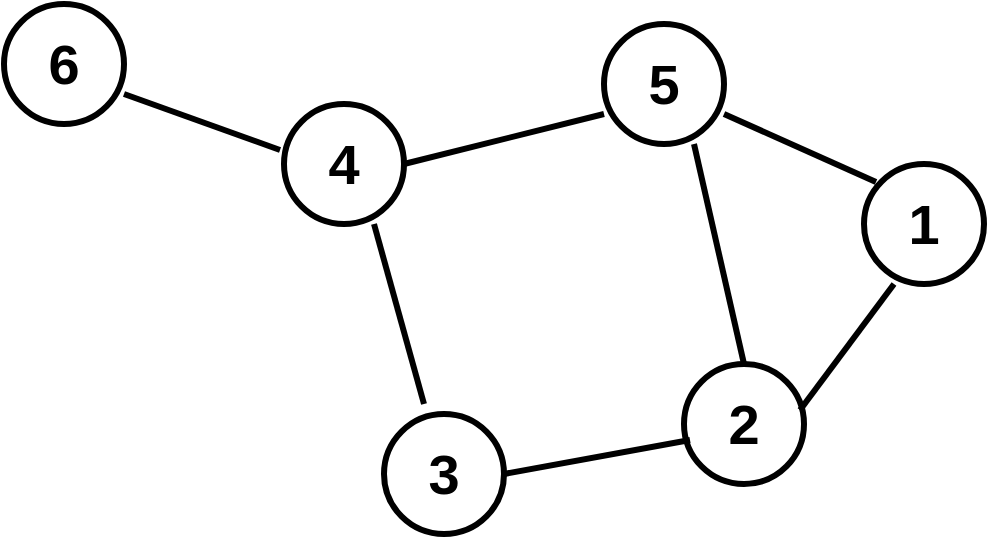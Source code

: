 <mxfile version="24.6.1" type="device" pages="13">
  <diagram name="mathematical_graph" id="v-6JVwbFvu8f3A3jY8cL">
    <mxGraphModel dx="1434" dy="836" grid="1" gridSize="10" guides="1" tooltips="1" connect="1" arrows="1" fold="1" page="1" pageScale="1" pageWidth="1100" pageHeight="850" math="0" shadow="0">
      <root>
        <mxCell id="ff0Qj4o1iaDJksC9NIbb-0" />
        <mxCell id="ff0Qj4o1iaDJksC9NIbb-1" parent="ff0Qj4o1iaDJksC9NIbb-0" />
        <mxCell id="ff0Qj4o1iaDJksC9NIbb-3" value="1" style="rounded=1;whiteSpace=wrap;html=1;arcSize=50;fillOpacity=0;fontFamily=Helvetica;fontSize=28;strokeWidth=3;fontStyle=1" vertex="1" parent="ff0Qj4o1iaDJksC9NIbb-1">
          <mxGeometry x="730" y="240" width="60" height="60" as="geometry" />
        </mxCell>
        <mxCell id="2kOz5AdNSug96bj6S_hC-7" style="rounded=0;orthogonalLoop=1;jettySize=auto;html=1;exitX=0.967;exitY=0.383;exitDx=0;exitDy=0;entryX=0.25;entryY=1;entryDx=0;entryDy=0;strokeWidth=3;endArrow=none;endFill=0;exitPerimeter=0;" edge="1" parent="ff0Qj4o1iaDJksC9NIbb-1" source="ff0Qj4o1iaDJksC9NIbb-5" target="ff0Qj4o1iaDJksC9NIbb-3">
          <mxGeometry relative="1" as="geometry" />
        </mxCell>
        <mxCell id="ff0Qj4o1iaDJksC9NIbb-5" value="2" style="rounded=1;whiteSpace=wrap;html=1;arcSize=50;fillOpacity=0;fontFamily=Helvetica;fontSize=28;strokeWidth=3;fontStyle=1" vertex="1" parent="ff0Qj4o1iaDJksC9NIbb-1">
          <mxGeometry x="640" y="340" width="60" height="60" as="geometry" />
        </mxCell>
        <mxCell id="ff0Qj4o1iaDJksC9NIbb-7" value="3" style="rounded=1;whiteSpace=wrap;html=1;arcSize=50;fillOpacity=0;fontFamily=Helvetica;fontSize=28;strokeWidth=3;fontStyle=1" vertex="1" parent="ff0Qj4o1iaDJksC9NIbb-1">
          <mxGeometry x="490" y="365" width="60" height="60" as="geometry" />
        </mxCell>
        <mxCell id="2kOz5AdNSug96bj6S_hC-1" style="rounded=0;orthogonalLoop=1;jettySize=auto;html=1;exitX=1;exitY=0.5;exitDx=0;exitDy=0;entryX=0;entryY=0.75;entryDx=0;entryDy=0;endArrow=none;endFill=0;strokeWidth=3;" edge="1" parent="ff0Qj4o1iaDJksC9NIbb-1" source="ff0Qj4o1iaDJksC9NIbb-9" target="ff0Qj4o1iaDJksC9NIbb-11">
          <mxGeometry relative="1" as="geometry" />
        </mxCell>
        <mxCell id="2kOz5AdNSug96bj6S_hC-3" style="rounded=0;orthogonalLoop=1;jettySize=auto;html=1;exitX=0.75;exitY=1;exitDx=0;exitDy=0;endArrow=none;endFill=0;strokeWidth=3;" edge="1" parent="ff0Qj4o1iaDJksC9NIbb-1" source="ff0Qj4o1iaDJksC9NIbb-9">
          <mxGeometry relative="1" as="geometry">
            <mxPoint x="510" y="360" as="targetPoint" />
          </mxGeometry>
        </mxCell>
        <mxCell id="ff0Qj4o1iaDJksC9NIbb-9" value="4" style="rounded=1;whiteSpace=wrap;html=1;arcSize=50;fillOpacity=0;fontFamily=Helvetica;fontSize=28;strokeWidth=3;fontStyle=1" vertex="1" parent="ff0Qj4o1iaDJksC9NIbb-1">
          <mxGeometry x="440" y="210" width="60" height="60" as="geometry" />
        </mxCell>
        <mxCell id="2kOz5AdNSug96bj6S_hC-5" style="rounded=0;orthogonalLoop=1;jettySize=auto;html=1;exitX=0.75;exitY=1;exitDx=0;exitDy=0;entryX=0.5;entryY=0;entryDx=0;entryDy=0;endArrow=none;endFill=0;strokeWidth=3;" edge="1" parent="ff0Qj4o1iaDJksC9NIbb-1" source="ff0Qj4o1iaDJksC9NIbb-11" target="ff0Qj4o1iaDJksC9NIbb-5">
          <mxGeometry relative="1" as="geometry" />
        </mxCell>
        <mxCell id="ff0Qj4o1iaDJksC9NIbb-11" value="5" style="rounded=1;whiteSpace=wrap;html=1;arcSize=50;fillOpacity=0;fontFamily=Helvetica;fontSize=28;strokeWidth=3;fontStyle=1" vertex="1" parent="ff0Qj4o1iaDJksC9NIbb-1">
          <mxGeometry x="600" y="170" width="60" height="60" as="geometry" />
        </mxCell>
        <mxCell id="2kOz5AdNSug96bj6S_hC-0" style="rounded=0;orthogonalLoop=1;jettySize=auto;html=1;exitX=1;exitY=0.75;exitDx=0;exitDy=0;strokeWidth=3;endArrow=none;endFill=0;entryX=-0.033;entryY=0.383;entryDx=0;entryDy=0;entryPerimeter=0;" edge="1" parent="ff0Qj4o1iaDJksC9NIbb-1" source="ff0Qj4o1iaDJksC9NIbb-13" target="ff0Qj4o1iaDJksC9NIbb-9">
          <mxGeometry relative="1" as="geometry">
            <mxPoint x="430" y="230" as="targetPoint" />
          </mxGeometry>
        </mxCell>
        <mxCell id="ff0Qj4o1iaDJksC9NIbb-13" value="6" style="rounded=1;whiteSpace=wrap;html=1;arcSize=50;fillOpacity=0;fontFamily=Helvetica;fontSize=28;strokeWidth=3;fontStyle=1" vertex="1" parent="ff0Qj4o1iaDJksC9NIbb-1">
          <mxGeometry x="300" y="160" width="60" height="60" as="geometry" />
        </mxCell>
        <mxCell id="2kOz5AdNSug96bj6S_hC-4" style="rounded=0;orthogonalLoop=1;jettySize=auto;html=1;exitX=1;exitY=0.5;exitDx=0;exitDy=0;entryX=0.05;entryY=0.633;entryDx=0;entryDy=0;entryPerimeter=0;endArrow=none;endFill=0;strokeWidth=3;" edge="1" parent="ff0Qj4o1iaDJksC9NIbb-1" source="ff0Qj4o1iaDJksC9NIbb-7" target="ff0Qj4o1iaDJksC9NIbb-5">
          <mxGeometry relative="1" as="geometry" />
        </mxCell>
        <mxCell id="2kOz5AdNSug96bj6S_hC-6" style="rounded=0;orthogonalLoop=1;jettySize=auto;html=1;exitX=1;exitY=0.75;exitDx=0;exitDy=0;entryX=0.1;entryY=0.15;entryDx=0;entryDy=0;entryPerimeter=0;endArrow=none;endFill=0;strokeWidth=3;" edge="1" parent="ff0Qj4o1iaDJksC9NIbb-1" source="ff0Qj4o1iaDJksC9NIbb-11" target="ff0Qj4o1iaDJksC9NIbb-3">
          <mxGeometry relative="1" as="geometry" />
        </mxCell>
      </root>
    </mxGraphModel>
  </diagram>
  <diagram name="adjacency_list" id="TnNBV3FMVkCdmSNJ2jdV">
    <mxGraphModel dx="1434" dy="836" grid="1" gridSize="10" guides="1" tooltips="1" connect="1" arrows="1" fold="1" page="1" pageScale="1" pageWidth="1100" pageHeight="850" math="0" shadow="0">
      <root>
        <mxCell id="0" />
        <mxCell id="1" parent="0" />
        <mxCell id="BeRGjr1xIKASXDwsAZgN-21" style="edgeStyle=orthogonalEdgeStyle;rounded=0;orthogonalLoop=1;jettySize=auto;html=1;exitX=1;exitY=0.5;exitDx=0;exitDy=0;entryX=0;entryY=0.5;entryDx=0;entryDy=0;fillOpacity=0;fontFamily=Helvetica;fontSize=28;strokeWidth=3;fontStyle=1" edge="1" parent="1" source="BeRGjr1xIKASXDwsAZgN-1" target="BeRGjr1xIKASXDwsAZgN-7">
          <mxGeometry relative="1" as="geometry" />
        </mxCell>
        <mxCell id="BeRGjr1xIKASXDwsAZgN-1" value="1" style="rounded=1;whiteSpace=wrap;html=1;arcSize=50;fillOpacity=0;fontFamily=Helvetica;fontSize=28;strokeWidth=3;fontStyle=1" vertex="1" parent="1">
          <mxGeometry x="170" y="90" width="60" height="60" as="geometry" />
        </mxCell>
        <mxCell id="BeRGjr1xIKASXDwsAZgN-23" value="" style="edgeStyle=orthogonalEdgeStyle;rounded=0;orthogonalLoop=1;jettySize=auto;html=1;fillOpacity=0;fontFamily=Helvetica;fontSize=28;strokeWidth=3;fontStyle=1" edge="1" parent="1" source="BeRGjr1xIKASXDwsAZgN-2" target="BeRGjr1xIKASXDwsAZgN-11">
          <mxGeometry relative="1" as="geometry" />
        </mxCell>
        <mxCell id="BeRGjr1xIKASXDwsAZgN-2" value="2" style="rounded=1;whiteSpace=wrap;html=1;arcSize=50;fillOpacity=0;fontFamily=Helvetica;fontSize=28;strokeWidth=3;fontStyle=1" vertex="1" parent="1">
          <mxGeometry x="170" y="170" width="60" height="60" as="geometry" />
        </mxCell>
        <mxCell id="BeRGjr1xIKASXDwsAZgN-26" value="" style="edgeStyle=orthogonalEdgeStyle;rounded=0;orthogonalLoop=1;jettySize=auto;html=1;fillOpacity=0;fontFamily=Helvetica;fontSize=28;strokeWidth=3;fontStyle=1" edge="1" parent="1" source="BeRGjr1xIKASXDwsAZgN-3" target="BeRGjr1xIKASXDwsAZgN-13">
          <mxGeometry relative="1" as="geometry" />
        </mxCell>
        <mxCell id="BeRGjr1xIKASXDwsAZgN-3" value="3" style="rounded=1;whiteSpace=wrap;html=1;arcSize=50;fillOpacity=0;fontFamily=Helvetica;fontSize=28;strokeWidth=3;fontStyle=1" vertex="1" parent="1">
          <mxGeometry x="170" y="250" width="60" height="60" as="geometry" />
        </mxCell>
        <mxCell id="BeRGjr1xIKASXDwsAZgN-28" value="" style="edgeStyle=orthogonalEdgeStyle;rounded=0;orthogonalLoop=1;jettySize=auto;html=1;fillOpacity=0;fontFamily=Helvetica;fontSize=28;strokeWidth=3;fontStyle=1" edge="1" parent="1" source="BeRGjr1xIKASXDwsAZgN-4" target="BeRGjr1xIKASXDwsAZgN-14">
          <mxGeometry relative="1" as="geometry" />
        </mxCell>
        <mxCell id="BeRGjr1xIKASXDwsAZgN-4" value="4" style="rounded=1;whiteSpace=wrap;html=1;arcSize=50;fillOpacity=0;fontFamily=Helvetica;fontSize=28;strokeWidth=3;fontStyle=1" vertex="1" parent="1">
          <mxGeometry x="170" y="330" width="60" height="60" as="geometry" />
        </mxCell>
        <mxCell id="BeRGjr1xIKASXDwsAZgN-31" value="" style="edgeStyle=orthogonalEdgeStyle;rounded=0;orthogonalLoop=1;jettySize=auto;html=1;fillOpacity=0;fontFamily=Helvetica;fontSize=28;strokeWidth=3;fontStyle=1" edge="1" parent="1" source="BeRGjr1xIKASXDwsAZgN-5" target="BeRGjr1xIKASXDwsAZgN-17">
          <mxGeometry relative="1" as="geometry" />
        </mxCell>
        <mxCell id="BeRGjr1xIKASXDwsAZgN-5" value="5" style="rounded=1;whiteSpace=wrap;html=1;arcSize=50;fillOpacity=0;fontFamily=Helvetica;fontSize=28;strokeWidth=3;fontStyle=1" vertex="1" parent="1">
          <mxGeometry x="170" y="410" width="60" height="60" as="geometry" />
        </mxCell>
        <mxCell id="BeRGjr1xIKASXDwsAZgN-34" value="" style="edgeStyle=orthogonalEdgeStyle;rounded=0;orthogonalLoop=1;jettySize=auto;html=1;fillOpacity=0;fontFamily=Helvetica;fontSize=28;strokeWidth=3;fontStyle=1" edge="1" parent="1" source="BeRGjr1xIKASXDwsAZgN-6" target="BeRGjr1xIKASXDwsAZgN-20">
          <mxGeometry relative="1" as="geometry" />
        </mxCell>
        <mxCell id="BeRGjr1xIKASXDwsAZgN-6" value="6" style="rounded=1;whiteSpace=wrap;html=1;arcSize=50;fillOpacity=0;fontFamily=Helvetica;fontSize=28;strokeWidth=3;fontStyle=1" vertex="1" parent="1">
          <mxGeometry x="170" y="490" width="60" height="60" as="geometry" />
        </mxCell>
        <mxCell id="BeRGjr1xIKASXDwsAZgN-22" style="edgeStyle=orthogonalEdgeStyle;rounded=0;orthogonalLoop=1;jettySize=auto;html=1;exitX=1;exitY=0.5;exitDx=0;exitDy=0;entryX=0;entryY=0.5;entryDx=0;entryDy=0;fillOpacity=0;fontFamily=Helvetica;fontSize=28;strokeWidth=3;fontStyle=1" edge="1" parent="1" source="BeRGjr1xIKASXDwsAZgN-7" target="BeRGjr1xIKASXDwsAZgN-8">
          <mxGeometry relative="1" as="geometry" />
        </mxCell>
        <mxCell id="BeRGjr1xIKASXDwsAZgN-7" value="2" style="rounded=0;whiteSpace=wrap;html=1;fillOpacity=0;fontFamily=Helvetica;fontSize=28;strokeWidth=3;fontStyle=1" vertex="1" parent="1">
          <mxGeometry x="290" y="90" width="60" height="60" as="geometry" />
        </mxCell>
        <mxCell id="BeRGjr1xIKASXDwsAZgN-8" value="5" style="rounded=0;whiteSpace=wrap;html=1;fillOpacity=0;fontFamily=Helvetica;fontSize=28;strokeWidth=3;fontStyle=1" vertex="1" parent="1">
          <mxGeometry x="380" y="90" width="60" height="60" as="geometry" />
        </mxCell>
        <mxCell id="BeRGjr1xIKASXDwsAZgN-25" value="" style="edgeStyle=orthogonalEdgeStyle;rounded=0;orthogonalLoop=1;jettySize=auto;html=1;fillOpacity=0;fontFamily=Helvetica;fontSize=28;strokeWidth=3;fontStyle=1" edge="1" parent="1" source="BeRGjr1xIKASXDwsAZgN-9" target="BeRGjr1xIKASXDwsAZgN-10">
          <mxGeometry relative="1" as="geometry" />
        </mxCell>
        <mxCell id="BeRGjr1xIKASXDwsAZgN-9" value="3" style="rounded=0;whiteSpace=wrap;html=1;fillOpacity=0;fontFamily=Helvetica;fontSize=28;strokeWidth=3;fontStyle=1" vertex="1" parent="1">
          <mxGeometry x="380" y="170" width="60" height="60" as="geometry" />
        </mxCell>
        <mxCell id="BeRGjr1xIKASXDwsAZgN-10" value="5" style="rounded=0;whiteSpace=wrap;html=1;fillOpacity=0;fontFamily=Helvetica;fontSize=28;strokeWidth=3;fontStyle=1" vertex="1" parent="1">
          <mxGeometry x="470" y="170" width="60" height="60" as="geometry" />
        </mxCell>
        <mxCell id="BeRGjr1xIKASXDwsAZgN-24" value="" style="edgeStyle=orthogonalEdgeStyle;rounded=0;orthogonalLoop=1;jettySize=auto;html=1;fillOpacity=0;fontFamily=Helvetica;fontSize=28;strokeWidth=3;fontStyle=1" edge="1" parent="1" source="BeRGjr1xIKASXDwsAZgN-11" target="BeRGjr1xIKASXDwsAZgN-9">
          <mxGeometry relative="1" as="geometry" />
        </mxCell>
        <mxCell id="BeRGjr1xIKASXDwsAZgN-11" value="1" style="rounded=0;whiteSpace=wrap;html=1;fillOpacity=0;fontFamily=Helvetica;fontSize=28;strokeWidth=3;fontStyle=1" vertex="1" parent="1">
          <mxGeometry x="290" y="170" width="60" height="60" as="geometry" />
        </mxCell>
        <mxCell id="BeRGjr1xIKASXDwsAZgN-12" value="4" style="rounded=0;whiteSpace=wrap;html=1;fillOpacity=0;fontFamily=Helvetica;fontSize=28;strokeWidth=3;fontStyle=1" vertex="1" parent="1">
          <mxGeometry x="380" y="250" width="60" height="60" as="geometry" />
        </mxCell>
        <mxCell id="BeRGjr1xIKASXDwsAZgN-27" value="" style="edgeStyle=orthogonalEdgeStyle;rounded=0;orthogonalLoop=1;jettySize=auto;html=1;fillOpacity=0;fontFamily=Helvetica;fontSize=28;strokeWidth=3;fontStyle=1" edge="1" parent="1" source="BeRGjr1xIKASXDwsAZgN-13" target="BeRGjr1xIKASXDwsAZgN-12">
          <mxGeometry relative="1" as="geometry" />
        </mxCell>
        <mxCell id="BeRGjr1xIKASXDwsAZgN-13" value="2" style="rounded=0;whiteSpace=wrap;html=1;fillOpacity=0;fontFamily=Helvetica;fontSize=28;strokeWidth=3;fontStyle=1" vertex="1" parent="1">
          <mxGeometry x="290" y="250" width="60" height="60" as="geometry" />
        </mxCell>
        <mxCell id="BeRGjr1xIKASXDwsAZgN-29" value="" style="edgeStyle=orthogonalEdgeStyle;rounded=0;orthogonalLoop=1;jettySize=auto;html=1;fillOpacity=0;fontFamily=Helvetica;fontSize=28;strokeWidth=3;fontStyle=1" edge="1" parent="1" source="BeRGjr1xIKASXDwsAZgN-14" target="BeRGjr1xIKASXDwsAZgN-15">
          <mxGeometry relative="1" as="geometry" />
        </mxCell>
        <mxCell id="BeRGjr1xIKASXDwsAZgN-14" value="3" style="rounded=0;whiteSpace=wrap;html=1;fillOpacity=0;fontFamily=Helvetica;fontSize=28;strokeWidth=3;fontStyle=1" vertex="1" parent="1">
          <mxGeometry x="290" y="330" width="60" height="60" as="geometry" />
        </mxCell>
        <mxCell id="BeRGjr1xIKASXDwsAZgN-30" value="" style="edgeStyle=orthogonalEdgeStyle;rounded=0;orthogonalLoop=1;jettySize=auto;html=1;fillOpacity=0;fontFamily=Helvetica;fontSize=28;strokeWidth=3;fontStyle=1" edge="1" parent="1" source="BeRGjr1xIKASXDwsAZgN-15" target="BeRGjr1xIKASXDwsAZgN-16">
          <mxGeometry relative="1" as="geometry" />
        </mxCell>
        <mxCell id="BeRGjr1xIKASXDwsAZgN-15" value="5" style="rounded=0;whiteSpace=wrap;html=1;fillOpacity=0;fontFamily=Helvetica;fontSize=28;strokeWidth=3;fontStyle=1" vertex="1" parent="1">
          <mxGeometry x="380" y="330" width="60" height="60" as="geometry" />
        </mxCell>
        <mxCell id="BeRGjr1xIKASXDwsAZgN-16" value="6" style="rounded=0;whiteSpace=wrap;html=1;fillOpacity=0;fontFamily=Helvetica;fontSize=28;strokeWidth=3;fontStyle=1" vertex="1" parent="1">
          <mxGeometry x="470" y="330" width="60" height="60" as="geometry" />
        </mxCell>
        <mxCell id="BeRGjr1xIKASXDwsAZgN-32" value="" style="edgeStyle=orthogonalEdgeStyle;rounded=0;orthogonalLoop=1;jettySize=auto;html=1;fillOpacity=0;fontFamily=Helvetica;fontSize=28;strokeWidth=3;fontStyle=1" edge="1" parent="1" source="BeRGjr1xIKASXDwsAZgN-17" target="BeRGjr1xIKASXDwsAZgN-18">
          <mxGeometry relative="1" as="geometry" />
        </mxCell>
        <mxCell id="BeRGjr1xIKASXDwsAZgN-17" value="1" style="rounded=0;whiteSpace=wrap;html=1;fillOpacity=0;fontFamily=Helvetica;fontSize=28;strokeWidth=3;fontStyle=1" vertex="1" parent="1">
          <mxGeometry x="290" y="410" width="60" height="60" as="geometry" />
        </mxCell>
        <mxCell id="BeRGjr1xIKASXDwsAZgN-33" value="" style="edgeStyle=orthogonalEdgeStyle;rounded=0;orthogonalLoop=1;jettySize=auto;html=1;fillOpacity=0;fontFamily=Helvetica;fontSize=28;strokeWidth=3;fontStyle=1" edge="1" parent="1" source="BeRGjr1xIKASXDwsAZgN-18" target="BeRGjr1xIKASXDwsAZgN-19">
          <mxGeometry relative="1" as="geometry" />
        </mxCell>
        <mxCell id="BeRGjr1xIKASXDwsAZgN-18" value="2" style="rounded=0;whiteSpace=wrap;html=1;fillOpacity=0;fontFamily=Helvetica;fontSize=28;strokeWidth=3;fontStyle=1" vertex="1" parent="1">
          <mxGeometry x="380" y="410" width="60" height="60" as="geometry" />
        </mxCell>
        <mxCell id="BeRGjr1xIKASXDwsAZgN-19" value="4" style="rounded=0;whiteSpace=wrap;html=1;fillOpacity=0;fontFamily=Helvetica;fontSize=28;strokeWidth=3;fontStyle=1" vertex="1" parent="1">
          <mxGeometry x="470" y="410" width="60" height="60" as="geometry" />
        </mxCell>
        <mxCell id="BeRGjr1xIKASXDwsAZgN-20" value="4" style="rounded=0;whiteSpace=wrap;html=1;fillOpacity=0;fontFamily=Helvetica;fontSize=28;strokeWidth=3;fontStyle=1" vertex="1" parent="1">
          <mxGeometry x="290" y="490" width="60" height="60" as="geometry" />
        </mxCell>
        <mxCell id="BeRGjr1xIKASXDwsAZgN-47" style="edgeStyle=orthogonalEdgeStyle;rounded=0;orthogonalLoop=1;jettySize=auto;html=1;exitX=1;exitY=0.5;exitDx=0;exitDy=0;entryX=0;entryY=0.5;entryDx=0;entryDy=0;fillOpacity=0;fontFamily=Helvetica;fontSize=28;strokeWidth=3;fontStyle=1" edge="1" parent="1" target="BeRGjr1xIKASXDwsAZgN-48">
          <mxGeometry relative="1" as="geometry">
            <mxPoint x="440" y="120" as="sourcePoint" />
          </mxGeometry>
        </mxCell>
        <mxCell id="BeRGjr1xIKASXDwsAZgN-48" value="X" style="rounded=0;whiteSpace=wrap;html=1;fillOpacity=0;fontFamily=Helvetica;fontSize=28;strokeWidth=3;fontStyle=1" vertex="1" parent="1">
          <mxGeometry x="470" y="90" width="60" height="60" as="geometry" />
        </mxCell>
        <mxCell id="BeRGjr1xIKASXDwsAZgN-49" style="edgeStyle=orthogonalEdgeStyle;rounded=0;orthogonalLoop=1;jettySize=auto;html=1;exitX=1;exitY=0.5;exitDx=0;exitDy=0;entryX=0;entryY=0.5;entryDx=0;entryDy=0;fillOpacity=0;fontFamily=Helvetica;fontSize=28;strokeWidth=3;fontStyle=1" edge="1" parent="1" target="BeRGjr1xIKASXDwsAZgN-50">
          <mxGeometry relative="1" as="geometry">
            <mxPoint x="530" y="200" as="sourcePoint" />
          </mxGeometry>
        </mxCell>
        <mxCell id="BeRGjr1xIKASXDwsAZgN-50" value="X" style="rounded=0;whiteSpace=wrap;html=1;fillOpacity=0;fontFamily=Helvetica;fontSize=28;strokeWidth=3;fontStyle=1" vertex="1" parent="1">
          <mxGeometry x="560" y="170" width="60" height="60" as="geometry" />
        </mxCell>
        <mxCell id="BeRGjr1xIKASXDwsAZgN-53" style="edgeStyle=orthogonalEdgeStyle;rounded=0;orthogonalLoop=1;jettySize=auto;html=1;exitX=1;exitY=0.5;exitDx=0;exitDy=0;entryX=0;entryY=0.5;entryDx=0;entryDy=0;fillOpacity=0;fontFamily=Helvetica;fontSize=28;strokeWidth=3;fontStyle=1" edge="1" parent="1" target="BeRGjr1xIKASXDwsAZgN-54">
          <mxGeometry relative="1" as="geometry">
            <mxPoint x="440" y="280" as="sourcePoint" />
          </mxGeometry>
        </mxCell>
        <mxCell id="BeRGjr1xIKASXDwsAZgN-54" value="X" style="rounded=0;whiteSpace=wrap;html=1;fillOpacity=0;fontFamily=Helvetica;fontSize=28;strokeWidth=3;fontStyle=1" vertex="1" parent="1">
          <mxGeometry x="470" y="250" width="60" height="60" as="geometry" />
        </mxCell>
        <mxCell id="BeRGjr1xIKASXDwsAZgN-55" style="edgeStyle=orthogonalEdgeStyle;rounded=0;orthogonalLoop=1;jettySize=auto;html=1;exitX=1;exitY=0.5;exitDx=0;exitDy=0;entryX=0;entryY=0.5;entryDx=0;entryDy=0;fillOpacity=0;fontFamily=Helvetica;fontSize=28;strokeWidth=3;fontStyle=1" edge="1" parent="1" target="BeRGjr1xIKASXDwsAZgN-56">
          <mxGeometry relative="1" as="geometry">
            <mxPoint x="530" y="360" as="sourcePoint" />
          </mxGeometry>
        </mxCell>
        <mxCell id="BeRGjr1xIKASXDwsAZgN-56" value="X" style="rounded=0;whiteSpace=wrap;html=1;fillOpacity=0;fontFamily=Helvetica;fontSize=28;strokeWidth=3;fontStyle=1" vertex="1" parent="1">
          <mxGeometry x="560" y="330" width="60" height="60" as="geometry" />
        </mxCell>
        <mxCell id="BeRGjr1xIKASXDwsAZgN-57" style="edgeStyle=orthogonalEdgeStyle;rounded=0;orthogonalLoop=1;jettySize=auto;html=1;exitX=1;exitY=0.5;exitDx=0;exitDy=0;entryX=0;entryY=0.5;entryDx=0;entryDy=0;fillOpacity=0;fontFamily=Helvetica;fontSize=28;strokeWidth=3;fontStyle=1" edge="1" parent="1" target="BeRGjr1xIKASXDwsAZgN-58">
          <mxGeometry relative="1" as="geometry">
            <mxPoint x="530" y="440" as="sourcePoint" />
          </mxGeometry>
        </mxCell>
        <mxCell id="BeRGjr1xIKASXDwsAZgN-58" value="X" style="rounded=0;whiteSpace=wrap;html=1;fillOpacity=0;fontFamily=Helvetica;fontSize=28;strokeWidth=3;fontStyle=1" vertex="1" parent="1">
          <mxGeometry x="560" y="410" width="60" height="60" as="geometry" />
        </mxCell>
        <mxCell id="BeRGjr1xIKASXDwsAZgN-59" style="edgeStyle=orthogonalEdgeStyle;rounded=0;orthogonalLoop=1;jettySize=auto;html=1;exitX=1;exitY=0.5;exitDx=0;exitDy=0;entryX=0;entryY=0.5;entryDx=0;entryDy=0;fillOpacity=0;fontFamily=Helvetica;fontSize=28;strokeWidth=3;fontStyle=1" edge="1" parent="1" target="BeRGjr1xIKASXDwsAZgN-60">
          <mxGeometry relative="1" as="geometry">
            <mxPoint x="350" y="520" as="sourcePoint" />
          </mxGeometry>
        </mxCell>
        <mxCell id="BeRGjr1xIKASXDwsAZgN-60" value="X" style="rounded=0;whiteSpace=wrap;html=1;fillOpacity=0;fontFamily=Helvetica;fontSize=28;strokeWidth=3;fontStyle=1" vertex="1" parent="1">
          <mxGeometry x="380" y="490" width="60" height="60" as="geometry" />
        </mxCell>
      </root>
    </mxGraphModel>
  </diagram>
  <diagram name="adjacency_matrix" id="FfkPk89jAG6Ma7i7pSfU">
    <mxGraphModel dx="1434" dy="836" grid="1" gridSize="10" guides="1" tooltips="1" connect="1" arrows="1" fold="1" page="1" pageScale="1" pageWidth="1100" pageHeight="850" math="0" shadow="0">
      <root>
        <mxCell id="hm2SbZCed3NSuGwGlDa7-0" />
        <mxCell id="hm2SbZCed3NSuGwGlDa7-1" parent="hm2SbZCed3NSuGwGlDa7-0" />
        <mxCell id="OBGB41Wt6JgaGm3EcDoJ-1" value="0" style="rounded=0;whiteSpace=wrap;html=1;fillOpacity=0;fontFamily=Helvetica;fontSize=28;strokeWidth=3;fontStyle=1" vertex="1" parent="hm2SbZCed3NSuGwGlDa7-1">
          <mxGeometry x="400" y="200" width="60" height="60" as="geometry" />
        </mxCell>
        <mxCell id="OBGB41Wt6JgaGm3EcDoJ-2" value="1" style="rounded=0;whiteSpace=wrap;html=1;fillOpacity=0;fontFamily=Helvetica;fontSize=28;strokeWidth=3;fontStyle=1" vertex="1" parent="hm2SbZCed3NSuGwGlDa7-1">
          <mxGeometry x="400" y="260" width="60" height="60" as="geometry" />
        </mxCell>
        <mxCell id="OBGB41Wt6JgaGm3EcDoJ-3" value="0" style="rounded=0;whiteSpace=wrap;html=1;fillOpacity=0;fontFamily=Helvetica;fontSize=28;strokeWidth=3;fontStyle=1" vertex="1" parent="hm2SbZCed3NSuGwGlDa7-1">
          <mxGeometry x="400" y="320" width="60" height="60" as="geometry" />
        </mxCell>
        <mxCell id="OBGB41Wt6JgaGm3EcDoJ-4" value="0" style="rounded=0;whiteSpace=wrap;html=1;fillOpacity=0;fontFamily=Helvetica;fontSize=28;strokeWidth=3;fontStyle=1" vertex="1" parent="hm2SbZCed3NSuGwGlDa7-1">
          <mxGeometry x="400" y="380" width="60" height="60" as="geometry" />
        </mxCell>
        <mxCell id="OBGB41Wt6JgaGm3EcDoJ-5" value="1" style="rounded=0;whiteSpace=wrap;html=1;fillOpacity=0;fontFamily=Helvetica;fontSize=28;strokeWidth=3;fontStyle=1" vertex="1" parent="hm2SbZCed3NSuGwGlDa7-1">
          <mxGeometry x="400" y="440" width="60" height="60" as="geometry" />
        </mxCell>
        <mxCell id="OBGB41Wt6JgaGm3EcDoJ-6" value="0" style="rounded=0;whiteSpace=wrap;html=1;fillOpacity=0;fontFamily=Helvetica;fontSize=28;strokeWidth=3;fontStyle=1" vertex="1" parent="hm2SbZCed3NSuGwGlDa7-1">
          <mxGeometry x="400" y="500" width="60" height="60" as="geometry" />
        </mxCell>
        <mxCell id="OBGB41Wt6JgaGm3EcDoJ-7" value="1" style="rounded=0;whiteSpace=wrap;html=1;fillOpacity=0;fontFamily=Helvetica;fontSize=28;strokeWidth=3;fontStyle=1" vertex="1" parent="hm2SbZCed3NSuGwGlDa7-1">
          <mxGeometry x="460" y="200" width="60" height="60" as="geometry" />
        </mxCell>
        <mxCell id="OBGB41Wt6JgaGm3EcDoJ-8" value="0" style="rounded=0;whiteSpace=wrap;html=1;fillOpacity=0;fontFamily=Helvetica;fontSize=28;strokeWidth=3;fontStyle=1" vertex="1" parent="hm2SbZCed3NSuGwGlDa7-1">
          <mxGeometry x="460" y="260" width="60" height="60" as="geometry" />
        </mxCell>
        <mxCell id="OBGB41Wt6JgaGm3EcDoJ-9" value="1" style="rounded=0;whiteSpace=wrap;html=1;fillOpacity=0;fontFamily=Helvetica;fontSize=28;strokeWidth=3;fontStyle=1" vertex="1" parent="hm2SbZCed3NSuGwGlDa7-1">
          <mxGeometry x="460" y="320" width="60" height="60" as="geometry" />
        </mxCell>
        <mxCell id="OBGB41Wt6JgaGm3EcDoJ-10" value="0" style="rounded=0;whiteSpace=wrap;html=1;fillOpacity=0;fontFamily=Helvetica;fontSize=28;strokeWidth=3;fontStyle=1" vertex="1" parent="hm2SbZCed3NSuGwGlDa7-1">
          <mxGeometry x="460" y="380" width="60" height="60" as="geometry" />
        </mxCell>
        <mxCell id="OBGB41Wt6JgaGm3EcDoJ-11" value="1" style="rounded=0;whiteSpace=wrap;html=1;fillOpacity=0;fontFamily=Helvetica;fontSize=28;strokeWidth=3;fontStyle=1" vertex="1" parent="hm2SbZCed3NSuGwGlDa7-1">
          <mxGeometry x="460" y="440" width="60" height="60" as="geometry" />
        </mxCell>
        <mxCell id="OBGB41Wt6JgaGm3EcDoJ-12" value="0" style="rounded=0;whiteSpace=wrap;html=1;fillOpacity=0;fontFamily=Helvetica;fontSize=28;strokeWidth=3;fontStyle=1" vertex="1" parent="hm2SbZCed3NSuGwGlDa7-1">
          <mxGeometry x="460" y="500" width="60" height="60" as="geometry" />
        </mxCell>
        <mxCell id="OBGB41Wt6JgaGm3EcDoJ-13" value="0" style="rounded=0;whiteSpace=wrap;html=1;fillOpacity=0;fontFamily=Helvetica;fontSize=28;strokeWidth=3;fontStyle=1" vertex="1" parent="hm2SbZCed3NSuGwGlDa7-1">
          <mxGeometry x="520" y="200" width="60" height="60" as="geometry" />
        </mxCell>
        <mxCell id="OBGB41Wt6JgaGm3EcDoJ-14" value="1" style="rounded=0;whiteSpace=wrap;html=1;fillOpacity=0;fontFamily=Helvetica;fontSize=28;strokeWidth=3;fontStyle=1" vertex="1" parent="hm2SbZCed3NSuGwGlDa7-1">
          <mxGeometry x="520" y="260" width="60" height="60" as="geometry" />
        </mxCell>
        <mxCell id="OBGB41Wt6JgaGm3EcDoJ-15" value="0" style="rounded=0;whiteSpace=wrap;html=1;fillOpacity=0;fontFamily=Helvetica;fontSize=28;strokeWidth=3;fontStyle=1" vertex="1" parent="hm2SbZCed3NSuGwGlDa7-1">
          <mxGeometry x="520" y="320" width="60" height="60" as="geometry" />
        </mxCell>
        <mxCell id="OBGB41Wt6JgaGm3EcDoJ-16" value="1" style="rounded=0;whiteSpace=wrap;html=1;fillOpacity=0;fontFamily=Helvetica;fontSize=28;strokeWidth=3;fontStyle=1" vertex="1" parent="hm2SbZCed3NSuGwGlDa7-1">
          <mxGeometry x="520" y="380" width="60" height="60" as="geometry" />
        </mxCell>
        <mxCell id="OBGB41Wt6JgaGm3EcDoJ-17" value="0" style="rounded=0;whiteSpace=wrap;html=1;fillOpacity=0;fontFamily=Helvetica;fontSize=28;strokeWidth=3;fontStyle=1" vertex="1" parent="hm2SbZCed3NSuGwGlDa7-1">
          <mxGeometry x="520" y="440" width="60" height="60" as="geometry" />
        </mxCell>
        <mxCell id="OBGB41Wt6JgaGm3EcDoJ-18" value="0" style="rounded=0;whiteSpace=wrap;html=1;fillOpacity=0;fontFamily=Helvetica;fontSize=28;strokeWidth=3;fontStyle=1" vertex="1" parent="hm2SbZCed3NSuGwGlDa7-1">
          <mxGeometry x="520" y="500" width="60" height="60" as="geometry" />
        </mxCell>
        <mxCell id="OBGB41Wt6JgaGm3EcDoJ-19" value="0" style="rounded=0;whiteSpace=wrap;html=1;fillOpacity=0;fontFamily=Helvetica;fontSize=28;strokeWidth=3;fontStyle=1" vertex="1" parent="hm2SbZCed3NSuGwGlDa7-1">
          <mxGeometry x="580" y="200" width="60" height="60" as="geometry" />
        </mxCell>
        <mxCell id="OBGB41Wt6JgaGm3EcDoJ-20" value="0" style="rounded=0;whiteSpace=wrap;html=1;fillOpacity=0;fontFamily=Helvetica;fontSize=28;strokeWidth=3;fontStyle=1" vertex="1" parent="hm2SbZCed3NSuGwGlDa7-1">
          <mxGeometry x="580" y="260" width="60" height="60" as="geometry" />
        </mxCell>
        <mxCell id="OBGB41Wt6JgaGm3EcDoJ-21" value="1" style="rounded=0;whiteSpace=wrap;html=1;fillOpacity=0;fontFamily=Helvetica;fontSize=28;strokeWidth=3;fontStyle=1" vertex="1" parent="hm2SbZCed3NSuGwGlDa7-1">
          <mxGeometry x="580" y="320" width="60" height="60" as="geometry" />
        </mxCell>
        <mxCell id="OBGB41Wt6JgaGm3EcDoJ-22" value="0" style="rounded=0;whiteSpace=wrap;html=1;fillOpacity=0;fontFamily=Helvetica;fontSize=28;strokeWidth=3;fontStyle=1" vertex="1" parent="hm2SbZCed3NSuGwGlDa7-1">
          <mxGeometry x="580" y="380" width="60" height="60" as="geometry" />
        </mxCell>
        <mxCell id="OBGB41Wt6JgaGm3EcDoJ-23" value="1" style="rounded=0;whiteSpace=wrap;html=1;fillOpacity=0;fontFamily=Helvetica;fontSize=28;strokeWidth=3;fontStyle=1" vertex="1" parent="hm2SbZCed3NSuGwGlDa7-1">
          <mxGeometry x="580" y="440" width="60" height="60" as="geometry" />
        </mxCell>
        <mxCell id="OBGB41Wt6JgaGm3EcDoJ-24" value="1" style="rounded=0;whiteSpace=wrap;html=1;fillOpacity=0;fontFamily=Helvetica;fontSize=28;strokeWidth=3;fontStyle=1" vertex="1" parent="hm2SbZCed3NSuGwGlDa7-1">
          <mxGeometry x="580" y="500" width="60" height="60" as="geometry" />
        </mxCell>
        <mxCell id="OBGB41Wt6JgaGm3EcDoJ-25" value="1" style="rounded=0;whiteSpace=wrap;html=1;fillOpacity=0;fontFamily=Helvetica;fontSize=28;strokeWidth=3;fontStyle=1" vertex="1" parent="hm2SbZCed3NSuGwGlDa7-1">
          <mxGeometry x="640" y="200" width="60" height="60" as="geometry" />
        </mxCell>
        <mxCell id="OBGB41Wt6JgaGm3EcDoJ-26" value="1" style="rounded=0;whiteSpace=wrap;html=1;fillOpacity=0;fontFamily=Helvetica;fontSize=28;strokeWidth=3;fontStyle=1" vertex="1" parent="hm2SbZCed3NSuGwGlDa7-1">
          <mxGeometry x="640" y="260" width="60" height="60" as="geometry" />
        </mxCell>
        <mxCell id="OBGB41Wt6JgaGm3EcDoJ-27" value="0" style="rounded=0;whiteSpace=wrap;html=1;fillOpacity=0;fontFamily=Helvetica;fontSize=28;strokeWidth=3;fontStyle=1" vertex="1" parent="hm2SbZCed3NSuGwGlDa7-1">
          <mxGeometry x="640" y="320" width="60" height="60" as="geometry" />
        </mxCell>
        <mxCell id="OBGB41Wt6JgaGm3EcDoJ-28" value="1" style="rounded=0;whiteSpace=wrap;html=1;fillOpacity=0;fontFamily=Helvetica;fontSize=28;strokeWidth=3;fontStyle=1" vertex="1" parent="hm2SbZCed3NSuGwGlDa7-1">
          <mxGeometry x="640" y="380" width="60" height="60" as="geometry" />
        </mxCell>
        <mxCell id="OBGB41Wt6JgaGm3EcDoJ-29" value="0" style="rounded=0;whiteSpace=wrap;html=1;fillOpacity=0;fontFamily=Helvetica;fontSize=28;strokeWidth=3;fontStyle=1" vertex="1" parent="hm2SbZCed3NSuGwGlDa7-1">
          <mxGeometry x="640" y="440" width="60" height="60" as="geometry" />
        </mxCell>
        <mxCell id="OBGB41Wt6JgaGm3EcDoJ-30" value="0" style="rounded=0;whiteSpace=wrap;html=1;fillOpacity=0;fontFamily=Helvetica;fontSize=28;strokeWidth=3;fontStyle=1" vertex="1" parent="hm2SbZCed3NSuGwGlDa7-1">
          <mxGeometry x="640" y="500" width="60" height="60" as="geometry" />
        </mxCell>
        <mxCell id="OBGB41Wt6JgaGm3EcDoJ-31" value="0" style="rounded=0;whiteSpace=wrap;html=1;fillOpacity=0;fontFamily=Helvetica;fontSize=28;strokeWidth=3;fontStyle=1" vertex="1" parent="hm2SbZCed3NSuGwGlDa7-1">
          <mxGeometry x="700" y="200" width="60" height="60" as="geometry" />
        </mxCell>
        <mxCell id="OBGB41Wt6JgaGm3EcDoJ-32" value="0" style="rounded=0;whiteSpace=wrap;html=1;fillOpacity=0;fontFamily=Helvetica;fontSize=28;strokeWidth=3;fontStyle=1" vertex="1" parent="hm2SbZCed3NSuGwGlDa7-1">
          <mxGeometry x="700" y="260" width="60" height="60" as="geometry" />
        </mxCell>
        <mxCell id="OBGB41Wt6JgaGm3EcDoJ-33" value="0" style="rounded=0;whiteSpace=wrap;html=1;fillOpacity=0;fontFamily=Helvetica;fontSize=28;strokeWidth=3;fontStyle=1" vertex="1" parent="hm2SbZCed3NSuGwGlDa7-1">
          <mxGeometry x="700" y="320" width="60" height="60" as="geometry" />
        </mxCell>
        <mxCell id="OBGB41Wt6JgaGm3EcDoJ-34" value="1" style="rounded=0;whiteSpace=wrap;html=1;fillOpacity=0;fontFamily=Helvetica;fontSize=28;strokeWidth=3;fontStyle=1" vertex="1" parent="hm2SbZCed3NSuGwGlDa7-1">
          <mxGeometry x="700" y="380" width="60" height="60" as="geometry" />
        </mxCell>
        <mxCell id="OBGB41Wt6JgaGm3EcDoJ-35" value="0" style="rounded=0;whiteSpace=wrap;html=1;fillOpacity=0;fontFamily=Helvetica;fontSize=28;strokeWidth=3;fontStyle=1" vertex="1" parent="hm2SbZCed3NSuGwGlDa7-1">
          <mxGeometry x="700" y="440" width="60" height="60" as="geometry" />
        </mxCell>
        <mxCell id="OBGB41Wt6JgaGm3EcDoJ-36" value="0" style="rounded=0;whiteSpace=wrap;html=1;fillOpacity=0;fontFamily=Helvetica;fontSize=28;strokeWidth=3;fontStyle=1" vertex="1" parent="hm2SbZCed3NSuGwGlDa7-1">
          <mxGeometry x="700" y="500" width="60" height="60" as="geometry" />
        </mxCell>
        <mxCell id="OBGB41Wt6JgaGm3EcDoJ-37" value="1" style="rounded=0;whiteSpace=wrap;html=1;fillOpacity=0;fontFamily=Helvetica;fontSize=28;strokeWidth=3;fontStyle=1" vertex="1" parent="hm2SbZCed3NSuGwGlDa7-1">
          <mxGeometry x="320" y="200" width="60" height="60" as="geometry" />
        </mxCell>
        <mxCell id="OBGB41Wt6JgaGm3EcDoJ-38" value="2" style="rounded=0;whiteSpace=wrap;html=1;fillOpacity=0;fontFamily=Helvetica;fontSize=28;strokeWidth=3;fontStyle=1" vertex="1" parent="hm2SbZCed3NSuGwGlDa7-1">
          <mxGeometry x="320" y="260" width="60" height="60" as="geometry" />
        </mxCell>
        <mxCell id="OBGB41Wt6JgaGm3EcDoJ-39" value="3" style="rounded=0;whiteSpace=wrap;html=1;fillOpacity=0;fontFamily=Helvetica;fontSize=28;strokeWidth=3;fontStyle=1" vertex="1" parent="hm2SbZCed3NSuGwGlDa7-1">
          <mxGeometry x="320" y="320" width="60" height="60" as="geometry" />
        </mxCell>
        <mxCell id="OBGB41Wt6JgaGm3EcDoJ-40" value="4" style="rounded=0;whiteSpace=wrap;html=1;fillOpacity=0;fontFamily=Helvetica;fontSize=28;strokeWidth=3;fontStyle=1" vertex="1" parent="hm2SbZCed3NSuGwGlDa7-1">
          <mxGeometry x="320" y="380" width="60" height="60" as="geometry" />
        </mxCell>
        <mxCell id="OBGB41Wt6JgaGm3EcDoJ-41" value="5" style="rounded=0;whiteSpace=wrap;html=1;fillOpacity=0;fontFamily=Helvetica;fontSize=28;strokeWidth=3;fontStyle=1" vertex="1" parent="hm2SbZCed3NSuGwGlDa7-1">
          <mxGeometry x="320" y="440" width="60" height="60" as="geometry" />
        </mxCell>
        <mxCell id="OBGB41Wt6JgaGm3EcDoJ-42" value="6" style="rounded=0;whiteSpace=wrap;html=1;fillOpacity=0;fontFamily=Helvetica;fontSize=28;strokeWidth=3;fontStyle=1" vertex="1" parent="hm2SbZCed3NSuGwGlDa7-1">
          <mxGeometry x="320" y="500" width="60" height="60" as="geometry" />
        </mxCell>
        <mxCell id="OBGB41Wt6JgaGm3EcDoJ-43" value="1" style="rounded=0;whiteSpace=wrap;html=1;fillOpacity=0;fontFamily=Helvetica;fontSize=28;strokeWidth=3;fontStyle=1" vertex="1" parent="hm2SbZCed3NSuGwGlDa7-1">
          <mxGeometry x="400" y="120" width="60" height="60" as="geometry" />
        </mxCell>
        <mxCell id="OBGB41Wt6JgaGm3EcDoJ-44" value="2" style="rounded=0;whiteSpace=wrap;html=1;fillOpacity=0;fontFamily=Helvetica;fontSize=28;strokeWidth=3;fontStyle=1" vertex="1" parent="hm2SbZCed3NSuGwGlDa7-1">
          <mxGeometry x="460" y="120" width="60" height="60" as="geometry" />
        </mxCell>
        <mxCell id="OBGB41Wt6JgaGm3EcDoJ-45" value="3" style="rounded=0;whiteSpace=wrap;html=1;fillOpacity=0;fontFamily=Helvetica;fontSize=28;strokeWidth=3;fontStyle=1" vertex="1" parent="hm2SbZCed3NSuGwGlDa7-1">
          <mxGeometry x="520" y="120" width="60" height="60" as="geometry" />
        </mxCell>
        <mxCell id="OBGB41Wt6JgaGm3EcDoJ-46" value="4" style="rounded=0;whiteSpace=wrap;html=1;fillOpacity=0;fontFamily=Helvetica;fontSize=28;strokeWidth=3;fontStyle=1" vertex="1" parent="hm2SbZCed3NSuGwGlDa7-1">
          <mxGeometry x="580" y="120" width="60" height="60" as="geometry" />
        </mxCell>
        <mxCell id="OBGB41Wt6JgaGm3EcDoJ-47" value="5" style="rounded=0;whiteSpace=wrap;html=1;fillOpacity=0;fontFamily=Helvetica;fontSize=28;strokeWidth=3;fontStyle=1" vertex="1" parent="hm2SbZCed3NSuGwGlDa7-1">
          <mxGeometry x="640" y="120" width="60" height="60" as="geometry" />
        </mxCell>
        <mxCell id="OBGB41Wt6JgaGm3EcDoJ-48" value="6" style="rounded=0;whiteSpace=wrap;html=1;fillOpacity=0;fontFamily=Helvetica;fontSize=28;strokeWidth=3;fontStyle=1" vertex="1" parent="hm2SbZCed3NSuGwGlDa7-1">
          <mxGeometry x="700" y="120" width="60" height="60" as="geometry" />
        </mxCell>
      </root>
    </mxGraphModel>
  </diagram>
  <diagram id="b1WctvAC1kr0n_Un_K4n" name="page_ranking">
    <mxGraphModel dx="1434" dy="836" grid="1" gridSize="10" guides="1" tooltips="1" connect="1" arrows="1" fold="1" page="1" pageScale="1" pageWidth="1100" pageHeight="850" math="0" shadow="0">
      <root>
        <mxCell id="0" />
        <mxCell id="1" parent="0" />
        <mxCell id="3teilEMe3NR-Mcw97rRl-2" value="A&lt;div style=&quot;font-size: 21px;&quot;&gt;3.3%&lt;/div&gt;" style="ellipse;whiteSpace=wrap;html=1;aspect=fixed;strokeWidth=3;fontSize=21;fillOpacity=0;" parent="1" vertex="1">
          <mxGeometry x="140" y="220" width="80" height="80" as="geometry" />
        </mxCell>
        <mxCell id="3teilEMe3NR-Mcw97rRl-5" value="" style="rounded=0;orthogonalLoop=1;jettySize=auto;html=1;strokeWidth=3;fontSize=24;fillOpacity=0;" parent="1" source="3teilEMe3NR-Mcw97rRl-3" target="3teilEMe3NR-Mcw97rRl-2" edge="1">
          <mxGeometry relative="1" as="geometry" />
        </mxCell>
        <mxCell id="3teilEMe3NR-Mcw97rRl-3" value="&lt;div style=&quot;font-size: 21px;&quot;&gt;D&lt;/div&gt;&lt;div style=&quot;font-size: 21px;&quot;&gt;3.9%&lt;/div&gt;" style="ellipse;whiteSpace=wrap;html=1;aspect=fixed;strokeWidth=3;fontSize=21;fillOpacity=0;" parent="1" vertex="1">
          <mxGeometry x="160" y="385" width="80" height="80" as="geometry" />
        </mxCell>
        <mxCell id="3teilEMe3NR-Mcw97rRl-7" style="rounded=0;orthogonalLoop=1;jettySize=auto;html=1;exitX=0;exitY=0.5;exitDx=0;exitDy=0;entryX=1;entryY=1;entryDx=0;entryDy=0;strokeWidth=3;fontSize=24;fillOpacity=0;" parent="1" source="3teilEMe3NR-Mcw97rRl-6" target="3teilEMe3NR-Mcw97rRl-3" edge="1">
          <mxGeometry relative="1" as="geometry" />
        </mxCell>
        <mxCell id="3teilEMe3NR-Mcw97rRl-9" style="rounded=0;orthogonalLoop=1;jettySize=auto;html=1;exitX=1;exitY=0;exitDx=0;exitDy=0;entryX=0;entryY=0.5;entryDx=0;entryDy=0;strokeWidth=3;fontSize=24;fillOpacity=0;" parent="1" source="3teilEMe3NR-Mcw97rRl-6" target="3teilEMe3NR-Mcw97rRl-8" edge="1">
          <mxGeometry relative="1" as="geometry" />
        </mxCell>
        <mxCell id="3teilEMe3NR-Mcw97rRl-19" style="rounded=0;orthogonalLoop=1;jettySize=auto;html=1;exitX=0.5;exitY=0;exitDx=0;exitDy=0;strokeWidth=3;fontSize=24;fillOpacity=0;" parent="1" source="3teilEMe3NR-Mcw97rRl-6" target="3teilEMe3NR-Mcw97rRl-11" edge="1">
          <mxGeometry relative="1" as="geometry" />
        </mxCell>
        <mxCell id="3teilEMe3NR-Mcw97rRl-6" value="E&lt;div style=&quot;font-size: 24px;&quot;&gt;8.1%&lt;/div&gt;" style="ellipse;whiteSpace=wrap;html=1;aspect=fixed;strokeWidth=3;fontSize=24;fillOpacity=0;" parent="1" vertex="1">
          <mxGeometry x="430" y="400" width="110" height="110" as="geometry" />
        </mxCell>
        <mxCell id="3teilEMe3NR-Mcw97rRl-10" style="rounded=0;orthogonalLoop=1;jettySize=auto;html=1;exitX=0;exitY=1;exitDx=0;exitDy=0;entryX=1;entryY=0.5;entryDx=0;entryDy=0;strokeWidth=3;fontSize=24;fillOpacity=0;" parent="1" source="3teilEMe3NR-Mcw97rRl-8" target="3teilEMe3NR-Mcw97rRl-6" edge="1">
          <mxGeometry relative="1" as="geometry" />
        </mxCell>
        <mxCell id="3teilEMe3NR-Mcw97rRl-20" style="rounded=0;orthogonalLoop=1;jettySize=auto;html=1;exitX=0;exitY=0;exitDx=0;exitDy=0;entryX=1;entryY=1;entryDx=0;entryDy=0;strokeWidth=3;fontSize=24;fillOpacity=0;" parent="1" source="3teilEMe3NR-Mcw97rRl-8" target="3teilEMe3NR-Mcw97rRl-11" edge="1">
          <mxGeometry relative="1" as="geometry" />
        </mxCell>
        <mxCell id="3teilEMe3NR-Mcw97rRl-8" value="&lt;div style=&quot;font-size: 21px;&quot;&gt;F&lt;/div&gt;&lt;div style=&quot;font-size: 21px;&quot;&gt;3.9%&lt;/div&gt;" style="ellipse;whiteSpace=wrap;html=1;aspect=fixed;strokeWidth=3;fontSize=21;fillOpacity=0;" parent="1" vertex="1">
          <mxGeometry x="660" y="385" width="80" height="80" as="geometry" />
        </mxCell>
        <mxCell id="3teilEMe3NR-Mcw97rRl-11" value="B&lt;div style=&quot;font-size: 24px;&quot;&gt;38.4%&lt;/div&gt;" style="ellipse;whiteSpace=wrap;html=1;aspect=fixed;strokeWidth=3;fontSize=24;fillOpacity=0;" parent="1" vertex="1">
          <mxGeometry x="280" y="160" width="200" height="200" as="geometry" />
        </mxCell>
        <mxCell id="3teilEMe3NR-Mcw97rRl-23" style="rounded=0;orthogonalLoop=1;jettySize=auto;html=1;exitX=1;exitY=0;exitDx=0;exitDy=0;entryX=0;entryY=1;entryDx=0;entryDy=0;strokeWidth=3;fontSize=24;fillOpacity=0;" parent="1" source="3teilEMe3NR-Mcw97rRl-12" target="3teilEMe3NR-Mcw97rRl-6" edge="1">
          <mxGeometry relative="1" as="geometry" />
        </mxCell>
        <mxCell id="3teilEMe3NR-Mcw97rRl-12" value="1.6%" style="ellipse;whiteSpace=wrap;html=1;aspect=fixed;strokeWidth=3;fontSize=21;fillOpacity=0;" parent="1" vertex="1">
          <mxGeometry x="190" y="550" width="60" height="60" as="geometry" />
        </mxCell>
        <mxCell id="3teilEMe3NR-Mcw97rRl-13" value="1.6%" style="ellipse;whiteSpace=wrap;html=1;aspect=fixed;strokeWidth=3;fontSize=21;fillOpacity=0;" parent="1" vertex="1">
          <mxGeometry x="300" y="590" width="60" height="60" as="geometry" />
        </mxCell>
        <mxCell id="3teilEMe3NR-Mcw97rRl-25" style="rounded=0;orthogonalLoop=1;jettySize=auto;html=1;exitX=0.5;exitY=0;exitDx=0;exitDy=0;entryX=0.5;entryY=1;entryDx=0;entryDy=0;strokeWidth=3;fontSize=24;fillOpacity=0;" parent="1" source="3teilEMe3NR-Mcw97rRl-14" target="3teilEMe3NR-Mcw97rRl-6" edge="1">
          <mxGeometry relative="1" as="geometry" />
        </mxCell>
        <mxCell id="3teilEMe3NR-Mcw97rRl-31" style="rounded=0;orthogonalLoop=1;jettySize=auto;html=1;exitX=0;exitY=0;exitDx=0;exitDy=0;entryX=0.5;entryY=1;entryDx=0;entryDy=0;strokeWidth=3;fontSize=24;fillOpacity=0;" parent="1" source="3teilEMe3NR-Mcw97rRl-14" target="3teilEMe3NR-Mcw97rRl-11" edge="1">
          <mxGeometry relative="1" as="geometry" />
        </mxCell>
        <mxCell id="3teilEMe3NR-Mcw97rRl-14" value="1.6%" style="ellipse;whiteSpace=wrap;html=1;aspect=fixed;strokeWidth=3;fontSize=21;fillOpacity=0;" parent="1" vertex="1">
          <mxGeometry x="420" y="600" width="60" height="60" as="geometry" />
        </mxCell>
        <mxCell id="3teilEMe3NR-Mcw97rRl-15" value="1.6%" style="ellipse;whiteSpace=wrap;html=1;aspect=fixed;strokeWidth=3;fontSize=21;fillOpacity=0;" parent="1" vertex="1">
          <mxGeometry x="550" y="580" width="60" height="60" as="geometry" />
        </mxCell>
        <mxCell id="3teilEMe3NR-Mcw97rRl-16" value="1.6%" style="ellipse;whiteSpace=wrap;html=1;aspect=fixed;strokeWidth=3;fontSize=21;fillOpacity=0;" parent="1" vertex="1">
          <mxGeometry x="650" y="520" width="60" height="60" as="geometry" />
        </mxCell>
        <mxCell id="3teilEMe3NR-Mcw97rRl-17" value="C&lt;div style=&quot;font-size: 24px;&quot;&gt;34.3%&lt;/div&gt;" style="ellipse;whiteSpace=wrap;html=1;aspect=fixed;strokeWidth=3;fontSize=24;fillOpacity=0;" parent="1" vertex="1">
          <mxGeometry x="600" y="150" width="190" height="190" as="geometry" />
        </mxCell>
        <mxCell id="3teilEMe3NR-Mcw97rRl-18" style="rounded=0;orthogonalLoop=1;jettySize=auto;html=1;exitX=1;exitY=0;exitDx=0;exitDy=0;entryX=0.095;entryY=0.845;entryDx=0;entryDy=0;entryPerimeter=0;strokeWidth=3;fontSize=24;fillOpacity=0;" parent="1" source="3teilEMe3NR-Mcw97rRl-3" target="3teilEMe3NR-Mcw97rRl-11" edge="1">
          <mxGeometry relative="1" as="geometry" />
        </mxCell>
        <mxCell id="3teilEMe3NR-Mcw97rRl-21" style="rounded=0;orthogonalLoop=1;jettySize=auto;html=1;exitX=1;exitY=0;exitDx=0;exitDy=0;entryX=0.042;entryY=0.289;entryDx=0;entryDy=0;entryPerimeter=0;strokeWidth=3;fontSize=24;fillOpacity=0;" parent="1" source="3teilEMe3NR-Mcw97rRl-11" target="3teilEMe3NR-Mcw97rRl-17" edge="1">
          <mxGeometry relative="1" as="geometry" />
        </mxCell>
        <mxCell id="3teilEMe3NR-Mcw97rRl-22" style="rounded=0;orthogonalLoop=1;jettySize=auto;html=1;exitX=0;exitY=0.5;exitDx=0;exitDy=0;entryX=0.99;entryY=0.375;entryDx=0;entryDy=0;entryPerimeter=0;strokeWidth=3;fontSize=24;fillOpacity=0;" parent="1" source="3teilEMe3NR-Mcw97rRl-17" target="3teilEMe3NR-Mcw97rRl-11" edge="1">
          <mxGeometry relative="1" as="geometry" />
        </mxCell>
        <mxCell id="3teilEMe3NR-Mcw97rRl-24" style="rounded=0;orthogonalLoop=1;jettySize=auto;html=1;exitX=1;exitY=0;exitDx=0;exitDy=0;entryX=0.309;entryY=1.009;entryDx=0;entryDy=0;entryPerimeter=0;strokeWidth=3;fontSize=24;fillOpacity=0;" parent="1" source="3teilEMe3NR-Mcw97rRl-13" target="3teilEMe3NR-Mcw97rRl-6" edge="1">
          <mxGeometry relative="1" as="geometry" />
        </mxCell>
        <mxCell id="3teilEMe3NR-Mcw97rRl-26" style="rounded=0;orthogonalLoop=1;jettySize=auto;html=1;exitX=0;exitY=0;exitDx=0;exitDy=0;entryX=0.827;entryY=0.936;entryDx=0;entryDy=0;entryPerimeter=0;strokeWidth=3;fontSize=24;fillOpacity=0;" parent="1" source="3teilEMe3NR-Mcw97rRl-15" target="3teilEMe3NR-Mcw97rRl-6" edge="1">
          <mxGeometry relative="1" as="geometry" />
        </mxCell>
        <mxCell id="3teilEMe3NR-Mcw97rRl-27" style="rounded=0;orthogonalLoop=1;jettySize=auto;html=1;exitX=0;exitY=0;exitDx=0;exitDy=0;entryX=0.955;entryY=0.8;entryDx=0;entryDy=0;entryPerimeter=0;strokeWidth=3;fontSize=24;fillOpacity=0;" parent="1" source="3teilEMe3NR-Mcw97rRl-16" target="3teilEMe3NR-Mcw97rRl-6" edge="1">
          <mxGeometry relative="1" as="geometry" />
        </mxCell>
        <mxCell id="3teilEMe3NR-Mcw97rRl-28" style="rounded=0;orthogonalLoop=1;jettySize=auto;html=1;exitX=0.5;exitY=0;exitDx=0;exitDy=0;entryX=0.195;entryY=0.915;entryDx=0;entryDy=0;entryPerimeter=0;strokeWidth=3;fontSize=24;fillOpacity=0;" parent="1" source="3teilEMe3NR-Mcw97rRl-12" target="3teilEMe3NR-Mcw97rRl-11" edge="1">
          <mxGeometry relative="1" as="geometry" />
        </mxCell>
        <mxCell id="3teilEMe3NR-Mcw97rRl-29" style="rounded=0;orthogonalLoop=1;jettySize=auto;html=1;exitX=0.5;exitY=0;exitDx=0;exitDy=0;entryX=0.35;entryY=1;entryDx=0;entryDy=0;entryPerimeter=0;strokeWidth=3;fontSize=24;fillOpacity=0;" parent="1" source="3teilEMe3NR-Mcw97rRl-13" target="3teilEMe3NR-Mcw97rRl-11" edge="1">
          <mxGeometry relative="1" as="geometry" />
        </mxCell>
      </root>
    </mxGraphModel>
  </diagram>
  <diagram id="F8tX2Qj5XxtWgVFOwbQz" name="bfs_attributes">
    <mxGraphModel dx="1434" dy="836" grid="1" gridSize="10" guides="1" tooltips="1" connect="1" arrows="1" fold="1" page="1" pageScale="1" pageWidth="1100" pageHeight="850" math="0" shadow="0">
      <root>
        <mxCell id="0" />
        <mxCell id="1" parent="0" />
        <mxCell id="0VQiHaU-FWIJmjnlks_X-11" value="&lt;span style=&quot;font-family: &amp;quot;Lucida Console&amp;quot;; font-size: 24px;&quot;&gt;adjacent&lt;/span&gt;&lt;div style=&quot;font-family: &amp;quot;Lucida Console&amp;quot;; font-size: 24px;&quot;&gt;List[Vertex]&lt;/div&gt;" style="shape=parallelogram;perimeter=parallelogramPerimeter;whiteSpace=wrap;html=1;fixedSize=1;fillOpacity=1;strokeWidth=3;" vertex="1" parent="1">
          <mxGeometry x="560" y="300" width="240" height="90" as="geometry" />
        </mxCell>
        <mxCell id="0VQiHaU-FWIJmjnlks_X-12" value="&lt;span style=&quot;font-family: &amp;quot;Lucida Console&amp;quot;; font-size: 24px;&quot;&gt;value&lt;/span&gt;" style="shape=parallelogram;perimeter=parallelogramPerimeter;whiteSpace=wrap;html=1;fixedSize=1;fillOpacity=1;strokeWidth=3;" vertex="1" parent="1">
          <mxGeometry x="360" y="300" width="180" height="90" as="geometry" />
        </mxCell>
        <mxCell id="0VQiHaU-FWIJmjnlks_X-13" value="&lt;span style=&quot;font-family: &amp;quot;Lucida Console&amp;quot;; font-size: 24px;&quot;&gt;color&lt;/span&gt;&lt;div style=&quot;font-family: &amp;quot;Lucida Console&amp;quot;; font-size: 24px;&quot;&gt;WHITE | GRAY | BLACK&lt;/div&gt;" style="shape=parallelogram;perimeter=parallelogramPerimeter;whiteSpace=wrap;html=1;fixedSize=1;fillOpacity=1;strokeWidth=3;" vertex="1" parent="1">
          <mxGeometry x="360" y="450" width="440" height="90" as="geometry" />
        </mxCell>
        <mxCell id="0VQiHaU-FWIJmjnlks_X-14" value="&lt;span style=&quot;font-family: &amp;quot;Lucida Console&amp;quot;; font-size: 24px;&quot;&gt;parent&lt;/span&gt;&lt;div style=&quot;font-family: &amp;quot;Lucida Console&amp;quot;; font-size: 24px;&quot;&gt;Vertex&lt;/div&gt;" style="shape=parallelogram;perimeter=parallelogramPerimeter;whiteSpace=wrap;html=1;fixedSize=1;fillOpacity=1;strokeWidth=3;" vertex="1" parent="1">
          <mxGeometry x="360" y="570" width="210" height="90" as="geometry" />
        </mxCell>
        <mxCell id="0VQiHaU-FWIJmjnlks_X-15" value="&lt;span style=&quot;font-family: &amp;quot;Lucida Console&amp;quot;; font-size: 24px;&quot;&gt;depth&lt;/span&gt;&lt;div style=&quot;font-family: &amp;quot;Lucida Console&amp;quot;; font-size: 24px;&quot;&gt;int&lt;/div&gt;" style="shape=parallelogram;perimeter=parallelogramPerimeter;whiteSpace=wrap;html=1;fixedSize=1;fillOpacity=1;strokeWidth=3;" vertex="1" parent="1">
          <mxGeometry x="590" y="570" width="210" height="90" as="geometry" />
        </mxCell>
        <mxCell id="0VQiHaU-FWIJmjnlks_X-17" value="&lt;font style=&quot;font-size: 24px;&quot;&gt;&lt;b&gt;VERTEX&lt;/b&gt;&lt;/font&gt;" style="rounded=0;whiteSpace=wrap;html=1;fontFamily=Helvetica;fillOpacity=1;strokeWidth=3;strokeColor=none;" vertex="1" parent="1">
          <mxGeometry x="160" y="200" width="680" height="60" as="geometry" />
        </mxCell>
        <mxCell id="0VQiHaU-FWIJmjnlks_X-18" value="Default attributes" style="text;html=1;align=left;verticalAlign=middle;whiteSpace=wrap;rounded=0;fontSize=22;fontStyle=0;fontFamily=Verdana;fillOpacity=1;strokeWidth=3;" vertex="1" parent="1">
          <mxGeometry x="200" y="300" width="120" height="90" as="geometry" />
        </mxCell>
        <mxCell id="0VQiHaU-FWIJmjnlks_X-19" value="Additional attributes" style="text;html=1;align=left;verticalAlign=middle;whiteSpace=wrap;rounded=0;fontSize=22;fontStyle=0;fontFamily=Verdana;fillOpacity=1;strokeWidth=3;" vertex="1" parent="1">
          <mxGeometry x="200" y="450" width="120" height="210" as="geometry" />
        </mxCell>
      </root>
    </mxGraphModel>
  </diagram>
  <diagram name="dfs_attributes" id="FOssxjU6VSm-6kDqscqr">
    <mxGraphModel dx="1434" dy="836" grid="1" gridSize="10" guides="1" tooltips="1" connect="1" arrows="1" fold="1" page="1" pageScale="1" pageWidth="1100" pageHeight="850" math="0" shadow="0">
      <root>
        <mxCell id="ta0fOHAFirDKofugiBfk-0" />
        <mxCell id="ta0fOHAFirDKofugiBfk-1" parent="ta0fOHAFirDKofugiBfk-0" />
        <mxCell id="ta0fOHAFirDKofugiBfk-2" value="&lt;span style=&quot;font-family: &amp;quot;Lucida Console&amp;quot;; font-size: 24px;&quot;&gt;adjacent&lt;/span&gt;&lt;div style=&quot;font-family: &amp;quot;Lucida Console&amp;quot;; font-size: 24px;&quot;&gt;List[Vertex]&lt;/div&gt;" style="shape=parallelogram;perimeter=parallelogramPerimeter;whiteSpace=wrap;html=1;fixedSize=1;fillOpacity=1;strokeWidth=3;" vertex="1" parent="ta0fOHAFirDKofugiBfk-1">
          <mxGeometry x="680" y="290" width="240" height="90" as="geometry" />
        </mxCell>
        <mxCell id="ta0fOHAFirDKofugiBfk-3" value="&lt;span style=&quot;font-family: &amp;quot;Lucida Console&amp;quot;; font-size: 24px;&quot;&gt;value&lt;/span&gt;" style="shape=parallelogram;perimeter=parallelogramPerimeter;whiteSpace=wrap;html=1;fixedSize=1;fillOpacity=1;strokeWidth=3;" vertex="1" parent="ta0fOHAFirDKofugiBfk-1">
          <mxGeometry x="480" y="290" width="180" height="90" as="geometry" />
        </mxCell>
        <mxCell id="ta0fOHAFirDKofugiBfk-4" value="&lt;span style=&quot;font-family: &amp;quot;Lucida Console&amp;quot;; font-size: 24px;&quot;&gt;color&lt;/span&gt;&lt;div style=&quot;font-family: &amp;quot;Lucida Console&amp;quot;; font-size: 24px;&quot;&gt;WHITE | GRAY | BLACK&lt;/div&gt;" style="shape=parallelogram;perimeter=parallelogramPerimeter;whiteSpace=wrap;html=1;fixedSize=1;fillOpacity=1;strokeWidth=3;" vertex="1" parent="ta0fOHAFirDKofugiBfk-1">
          <mxGeometry x="480" y="440" width="440" height="90" as="geometry" />
        </mxCell>
        <mxCell id="ta0fOHAFirDKofugiBfk-5" value="&lt;span style=&quot;font-family: &amp;quot;Lucida Console&amp;quot;; font-size: 24px;&quot;&gt;parent&lt;/span&gt;&lt;div style=&quot;font-family: &amp;quot;Lucida Console&amp;quot;; font-size: 24px;&quot;&gt;Vertex&lt;/div&gt;" style="shape=parallelogram;perimeter=parallelogramPerimeter;whiteSpace=wrap;html=1;fixedSize=1;fillOpacity=1;strokeWidth=3;" vertex="1" parent="ta0fOHAFirDKofugiBfk-1">
          <mxGeometry x="360" y="560" width="210" height="90" as="geometry" />
        </mxCell>
        <mxCell id="ta0fOHAFirDKofugiBfk-6" value="&lt;span style=&quot;font-family: &amp;quot;Lucida Console&amp;quot;; font-size: 24px;&quot;&gt;discovered&lt;/span&gt;&lt;div style=&quot;font-family: &amp;quot;Lucida Console&amp;quot;; font-size: 24px;&quot;&gt;int&lt;/div&gt;" style="shape=parallelogram;perimeter=parallelogramPerimeter;whiteSpace=wrap;html=1;fixedSize=1;fillOpacity=1;strokeWidth=3;" vertex="1" parent="ta0fOHAFirDKofugiBfk-1">
          <mxGeometry x="590" y="560" width="210" height="90" as="geometry" />
        </mxCell>
        <mxCell id="ta0fOHAFirDKofugiBfk-7" value="&lt;font style=&quot;font-size: 24px;&quot;&gt;&lt;b&gt;VERTEX&lt;/b&gt;&lt;/font&gt;" style="rounded=0;whiteSpace=wrap;html=1;fontFamily=Helvetica;fillOpacity=1;strokeWidth=3;strokeColor=none;" vertex="1" parent="ta0fOHAFirDKofugiBfk-1">
          <mxGeometry x="280" y="200" width="680" height="40" as="geometry" />
        </mxCell>
        <mxCell id="ta0fOHAFirDKofugiBfk-8" value="Default attributes" style="text;html=1;align=left;verticalAlign=middle;whiteSpace=wrap;rounded=0;fontSize=22;fontStyle=0;fontFamily=Verdana;fillOpacity=1;strokeWidth=3;" vertex="1" parent="ta0fOHAFirDKofugiBfk-1">
          <mxGeometry x="200" y="290" width="120" height="90" as="geometry" />
        </mxCell>
        <mxCell id="ta0fOHAFirDKofugiBfk-9" value="Additional attributes" style="text;html=1;align=left;verticalAlign=middle;whiteSpace=wrap;rounded=0;fontSize=22;fontStyle=0;fontFamily=Verdana;fillOpacity=1;strokeWidth=3;" vertex="1" parent="ta0fOHAFirDKofugiBfk-1">
          <mxGeometry x="200" y="440" width="120" height="210" as="geometry" />
        </mxCell>
        <mxCell id="hWRFWDh2cKDNWXrHgK4n-0" value="&lt;font face=&quot;Lucida Console&quot;&gt;&lt;span style=&quot;font-size: 24px;&quot;&gt;finished&lt;/span&gt;&lt;/font&gt;&lt;br&gt;&lt;div style=&quot;font-family: &amp;quot;Lucida Console&amp;quot;; font-size: 24px;&quot;&gt;int&lt;/div&gt;" style="shape=parallelogram;perimeter=parallelogramPerimeter;whiteSpace=wrap;html=1;fixedSize=1;fillOpacity=1;strokeWidth=3;" vertex="1" parent="ta0fOHAFirDKofugiBfk-1">
          <mxGeometry x="830" y="560" width="210" height="90" as="geometry" />
        </mxCell>
      </root>
    </mxGraphModel>
  </diagram>
  <diagram id="TwkjkFPDBfYgdub-04S9" name="shortest_path">
    <mxGraphModel dx="1434" dy="836" grid="1" gridSize="10" guides="1" tooltips="1" connect="1" arrows="1" fold="1" page="1" pageScale="1" pageWidth="1100" pageHeight="850" math="0" shadow="0">
      <root>
        <mxCell id="0" />
        <mxCell id="1" parent="0" />
        <mxCell id="9uTMqIwEQ7ER2DE-WinW-11" style="rounded=0;orthogonalLoop=1;jettySize=auto;html=1;exitX=0;exitY=0;exitDx=0;exitDy=0;entryX=1;entryY=1;entryDx=0;entryDy=0;endArrow=none;endFill=0;fillOpacity=0;fontSize=24;strokeWidth=3;" edge="1" parent="1" source="9uTMqIwEQ7ER2DE-WinW-1" target="9uTMqIwEQ7ER2DE-WinW-4">
          <mxGeometry relative="1" as="geometry" />
        </mxCell>
        <mxCell id="9uTMqIwEQ7ER2DE-WinW-13" style="rounded=0;orthogonalLoop=1;jettySize=auto;html=1;exitX=0.5;exitY=1;exitDx=0;exitDy=0;entryX=0.5;entryY=0;entryDx=0;entryDy=0;endArrow=none;endFill=0;fillOpacity=0;fontSize=24;strokeWidth=3;" edge="1" parent="1" source="9uTMqIwEQ7ER2DE-WinW-1" target="9uTMqIwEQ7ER2DE-WinW-8">
          <mxGeometry relative="1" as="geometry" />
        </mxCell>
        <mxCell id="9uTMqIwEQ7ER2DE-WinW-1" value="0" style="ellipse;whiteSpace=wrap;html=1;aspect=fixed;fillOpacity=0;fontSize=24;strokeWidth=3;" vertex="1" parent="1">
          <mxGeometry x="410" y="350" width="60" height="60" as="geometry" />
        </mxCell>
        <mxCell id="9uTMqIwEQ7ER2DE-WinW-2" value="SOURCE" style="text;html=1;align=center;verticalAlign=middle;whiteSpace=wrap;rounded=0;fillOpacity=0;fontSize=24;labelBackgroundColor=default;strokeWidth=3;fontFamily=Verdana;" vertex="1" parent="1">
          <mxGeometry x="385" y="400" width="110" height="30" as="geometry" />
        </mxCell>
        <mxCell id="9uTMqIwEQ7ER2DE-WinW-19" style="rounded=0;orthogonalLoop=1;jettySize=auto;html=1;exitX=0;exitY=1;exitDx=0;exitDy=0;entryX=0.5;entryY=0;entryDx=0;entryDy=0;endArrow=none;endFill=0;fillOpacity=0;fontSize=24;strokeWidth=3;" edge="1" parent="1" source="9uTMqIwEQ7ER2DE-WinW-4" target="9uTMqIwEQ7ER2DE-WinW-14">
          <mxGeometry relative="1" as="geometry" />
        </mxCell>
        <mxCell id="9uTMqIwEQ7ER2DE-WinW-4" value="1" style="ellipse;whiteSpace=wrap;html=1;aspect=fixed;fillOpacity=0;fontSize=24;strokeWidth=3;" vertex="1" parent="1">
          <mxGeometry x="310" y="280" width="60" height="60" as="geometry" />
        </mxCell>
        <mxCell id="9uTMqIwEQ7ER2DE-WinW-6" value="1" style="ellipse;whiteSpace=wrap;html=1;aspect=fixed;fillOpacity=0;fontSize=24;strokeWidth=3;" vertex="1" parent="1">
          <mxGeometry x="510" y="270" width="60" height="60" as="geometry" />
        </mxCell>
        <mxCell id="9uTMqIwEQ7ER2DE-WinW-8" value="1" style="ellipse;whiteSpace=wrap;html=1;aspect=fixed;fillOpacity=0;fontSize=24;strokeWidth=3;" vertex="1" parent="1">
          <mxGeometry x="410" y="470" width="60" height="60" as="geometry" />
        </mxCell>
        <mxCell id="9uTMqIwEQ7ER2DE-WinW-12" style="rounded=0;orthogonalLoop=1;jettySize=auto;html=1;exitX=1;exitY=0;exitDx=0;exitDy=0;entryX=0.033;entryY=0.867;entryDx=0;entryDy=0;entryPerimeter=0;endArrow=none;endFill=0;fillOpacity=0;fontSize=24;strokeWidth=3;" edge="1" parent="1" source="9uTMqIwEQ7ER2DE-WinW-1" target="9uTMqIwEQ7ER2DE-WinW-6">
          <mxGeometry relative="1" as="geometry" />
        </mxCell>
        <mxCell id="9uTMqIwEQ7ER2DE-WinW-25" style="rounded=0;orthogonalLoop=1;jettySize=auto;html=1;exitX=1;exitY=1;exitDx=0;exitDy=0;entryX=0;entryY=0.5;entryDx=0;entryDy=0;endArrow=none;endFill=0;fillOpacity=0;fontSize=24;strokeWidth=3;" edge="1" parent="1" source="9uTMqIwEQ7ER2DE-WinW-14" target="9uTMqIwEQ7ER2DE-WinW-8">
          <mxGeometry relative="1" as="geometry" />
        </mxCell>
        <mxCell id="9uTMqIwEQ7ER2DE-WinW-14" value="2" style="ellipse;whiteSpace=wrap;html=1;aspect=fixed;fillOpacity=0;fontSize=24;strokeWidth=3;" vertex="1" parent="1">
          <mxGeometry x="260" y="430" width="60" height="60" as="geometry" />
        </mxCell>
        <mxCell id="9uTMqIwEQ7ER2DE-WinW-26" style="rounded=0;orthogonalLoop=1;jettySize=auto;html=1;exitX=0;exitY=0.5;exitDx=0;exitDy=0;entryX=0.65;entryY=-0.033;entryDx=0;entryDy=0;endArrow=none;endFill=0;entryPerimeter=0;fillOpacity=0;fontSize=24;strokeWidth=3;" edge="1" parent="1" source="9uTMqIwEQ7ER2DE-WinW-15" target="9uTMqIwEQ7ER2DE-WinW-4">
          <mxGeometry relative="1" as="geometry" />
        </mxCell>
        <mxCell id="9uTMqIwEQ7ER2DE-WinW-15" value="2" style="ellipse;whiteSpace=wrap;html=1;aspect=fixed;fillOpacity=0;fontSize=24;strokeWidth=3;" vertex="1" parent="1">
          <mxGeometry x="400" y="180" width="60" height="60" as="geometry" />
        </mxCell>
        <mxCell id="9uTMqIwEQ7ER2DE-WinW-24" style="rounded=0;orthogonalLoop=1;jettySize=auto;html=1;exitX=0;exitY=1;exitDx=0;exitDy=0;entryX=1;entryY=0.5;entryDx=0;entryDy=0;endArrow=none;endFill=0;fillOpacity=0;fontSize=24;strokeWidth=3;" edge="1" parent="1" source="9uTMqIwEQ7ER2DE-WinW-16" target="9uTMqIwEQ7ER2DE-WinW-8">
          <mxGeometry relative="1" as="geometry" />
        </mxCell>
        <mxCell id="9uTMqIwEQ7ER2DE-WinW-16" value="2" style="ellipse;whiteSpace=wrap;html=1;aspect=fixed;fillOpacity=0;fontSize=24;strokeWidth=3;" vertex="1" parent="1">
          <mxGeometry x="550" y="420" width="60" height="60" as="geometry" />
        </mxCell>
        <mxCell id="9uTMqIwEQ7ER2DE-WinW-23" style="rounded=0;orthogonalLoop=1;jettySize=auto;html=1;exitX=0.5;exitY=0;exitDx=0;exitDy=0;entryX=0.7;entryY=1.033;entryDx=0;entryDy=0;entryPerimeter=0;endArrow=none;endFill=0;fillOpacity=0;fontSize=24;strokeWidth=3;" edge="1" parent="1" source="9uTMqIwEQ7ER2DE-WinW-16" target="9uTMqIwEQ7ER2DE-WinW-6">
          <mxGeometry relative="1" as="geometry" />
        </mxCell>
        <mxCell id="9uTMqIwEQ7ER2DE-WinW-27" style="rounded=0;orthogonalLoop=1;jettySize=auto;html=1;exitX=1;exitY=0.5;exitDx=0;exitDy=0;entryX=0.233;entryY=0.017;entryDx=0;entryDy=0;entryPerimeter=0;endArrow=none;endFill=0;fillOpacity=0;fontSize=24;strokeWidth=3;" edge="1" parent="1" source="9uTMqIwEQ7ER2DE-WinW-15" target="9uTMqIwEQ7ER2DE-WinW-6">
          <mxGeometry relative="1" as="geometry" />
        </mxCell>
        <mxCell id="9uTMqIwEQ7ER2DE-WinW-33" style="rounded=0;orthogonalLoop=1;jettySize=auto;html=1;exitX=0.5;exitY=1;exitDx=0;exitDy=0;entryX=1;entryY=0;entryDx=0;entryDy=0;endArrow=none;endFill=0;fillOpacity=0;fontSize=24;strokeWidth=3;" edge="1" parent="1" source="9uTMqIwEQ7ER2DE-WinW-28" target="9uTMqIwEQ7ER2DE-WinW-16">
          <mxGeometry relative="1" as="geometry" />
        </mxCell>
        <mxCell id="9uTMqIwEQ7ER2DE-WinW-28" value="3" style="ellipse;whiteSpace=wrap;html=1;aspect=fixed;fillOpacity=0;fontSize=24;strokeWidth=3;" vertex="1" parent="1">
          <mxGeometry x="580" y="140" width="60" height="60" as="geometry" />
        </mxCell>
        <mxCell id="9uTMqIwEQ7ER2DE-WinW-29" value="3" style="ellipse;whiteSpace=wrap;html=1;aspect=fixed;fillOpacity=0;fontSize=24;strokeWidth=3;" vertex="1" parent="1">
          <mxGeometry x="680" y="230" width="60" height="60" as="geometry" />
        </mxCell>
        <mxCell id="9uTMqIwEQ7ER2DE-WinW-30" style="rounded=0;orthogonalLoop=1;jettySize=auto;html=1;exitX=1;exitY=0;exitDx=0;exitDy=0;entryX=0;entryY=0.5;entryDx=0;entryDy=0;endArrow=none;endFill=0;fillOpacity=0;fontSize=24;strokeWidth=3;" edge="1" parent="1" source="9uTMqIwEQ7ER2DE-WinW-15" target="9uTMqIwEQ7ER2DE-WinW-28">
          <mxGeometry relative="1" as="geometry" />
        </mxCell>
        <mxCell id="9uTMqIwEQ7ER2DE-WinW-31" style="rounded=0;orthogonalLoop=1;jettySize=auto;html=1;exitX=0;exitY=0.5;exitDx=0;exitDy=0;entryX=1;entryY=0.367;entryDx=0;entryDy=0;entryPerimeter=0;endArrow=none;endFill=0;fillOpacity=0;fontSize=24;strokeWidth=3;" edge="1" parent="1" source="9uTMqIwEQ7ER2DE-WinW-29" target="9uTMqIwEQ7ER2DE-WinW-15">
          <mxGeometry relative="1" as="geometry" />
        </mxCell>
        <mxCell id="9uTMqIwEQ7ER2DE-WinW-32" style="rounded=0;orthogonalLoop=1;jettySize=auto;html=1;exitX=0.967;exitY=0.65;exitDx=0;exitDy=0;entryX=0.267;entryY=0.05;entryDx=0;entryDy=0;entryPerimeter=0;endArrow=none;endFill=0;exitPerimeter=0;fillOpacity=0;fontSize=24;strokeWidth=3;" edge="1" parent="1" source="9uTMqIwEQ7ER2DE-WinW-28" target="9uTMqIwEQ7ER2DE-WinW-29">
          <mxGeometry relative="1" as="geometry" />
        </mxCell>
      </root>
    </mxGraphModel>
  </diagram>
  <diagram id="iyiUHebn1hZWNoZOuYgt" name="parenthesis_structure">
    <mxGraphModel dx="1434" dy="836" grid="1" gridSize="10" guides="1" tooltips="1" connect="1" arrows="1" fold="1" page="1" pageScale="1" pageWidth="1100" pageHeight="850" math="0" shadow="0">
      <root>
        <mxCell id="0" />
        <mxCell id="1" parent="0" />
        <mxCell id="4f5qZ1VG7d1lo1wWikn_-88" style="edgeStyle=orthogonalEdgeStyle;rounded=0;orthogonalLoop=1;jettySize=auto;html=1;exitX=0.5;exitY=1;exitDx=0;exitDy=0;strokeWidth=3;fillOpacity=0;fontSize=20;fontFamily=Verdana;" edge="1" parent="1" source="4f5qZ1VG7d1lo1wWikn_-1">
          <mxGeometry relative="1" as="geometry">
            <mxPoint x="190" y="280" as="targetPoint" />
          </mxGeometry>
        </mxCell>
        <mxCell id="4f5qZ1VG7d1lo1wWikn_-1" value="" style="ellipse;whiteSpace=wrap;html=1;strokeWidth=3;fillOpacity=0;fontSize=20;fontFamily=Verdana;" vertex="1" parent="1">
          <mxGeometry x="140" y="120" width="100" height="80" as="geometry" />
        </mxCell>
        <mxCell id="4f5qZ1VG7d1lo1wWikn_-10" value="3" style="text;html=1;align=center;verticalAlign=middle;whiteSpace=wrap;rounded=0;strokeWidth=3;fillOpacity=0;fontSize=20;fontFamily=Verdana;" vertex="1" parent="1">
          <mxGeometry x="140" y="140" width="50" height="40" as="geometry" />
        </mxCell>
        <mxCell id="4f5qZ1VG7d1lo1wWikn_-11" value="6" style="text;html=1;align=center;verticalAlign=middle;whiteSpace=wrap;rounded=0;strokeWidth=3;fillOpacity=0;fontSize=20;fontFamily=Verdana;" vertex="1" parent="1">
          <mxGeometry x="190" y="140" width="50" height="40" as="geometry" />
        </mxCell>
        <mxCell id="4f5qZ1VG7d1lo1wWikn_-12" value="" style="endArrow=none;html=1;rounded=0;entryX=0.5;entryY=0;entryDx=0;entryDy=0;exitX=0.5;exitY=1;exitDx=0;exitDy=0;strokeWidth=3;fillOpacity=0;fontSize=20;fontFamily=Verdana;" edge="1" parent="1" source="4f5qZ1VG7d1lo1wWikn_-1" target="4f5qZ1VG7d1lo1wWikn_-1">
          <mxGeometry width="50" height="50" relative="1" as="geometry">
            <mxPoint x="160" y="300" as="sourcePoint" />
            <mxPoint x="210" y="250" as="targetPoint" />
          </mxGeometry>
        </mxCell>
        <mxCell id="4f5qZ1VG7d1lo1wWikn_-41" value="Y" style="text;html=1;align=center;verticalAlign=middle;whiteSpace=wrap;rounded=0;strokeWidth=3;fillOpacity=0;fontSize=20;fontFamily=Verdana;" vertex="1" parent="1">
          <mxGeometry x="170" y="80" width="40" height="40" as="geometry" />
        </mxCell>
        <mxCell id="4f5qZ1VG7d1lo1wWikn_-42" value="" style="ellipse;whiteSpace=wrap;html=1;strokeWidth=3;fillOpacity=0;fontSize=20;fontFamily=Verdana;" vertex="1" parent="1">
          <mxGeometry x="140" y="280" width="100" height="80" as="geometry" />
        </mxCell>
        <mxCell id="4f5qZ1VG7d1lo1wWikn_-43" value="4" style="text;html=1;align=center;verticalAlign=middle;whiteSpace=wrap;rounded=0;strokeWidth=3;fillOpacity=0;fontSize=20;fontFamily=Verdana;" vertex="1" parent="1">
          <mxGeometry x="140" y="300" width="50" height="40" as="geometry" />
        </mxCell>
        <mxCell id="4f5qZ1VG7d1lo1wWikn_-44" value="5" style="text;html=1;align=center;verticalAlign=middle;whiteSpace=wrap;rounded=0;strokeWidth=3;fillOpacity=0;fontSize=20;fontFamily=Verdana;" vertex="1" parent="1">
          <mxGeometry x="190" y="300" width="50" height="40" as="geometry" />
        </mxCell>
        <mxCell id="4f5qZ1VG7d1lo1wWikn_-45" value="" style="endArrow=none;html=1;rounded=0;entryX=0.5;entryY=0;entryDx=0;entryDy=0;exitX=0.5;exitY=1;exitDx=0;exitDy=0;strokeWidth=3;fillOpacity=0;fontSize=20;fontFamily=Verdana;" edge="1" parent="1" source="4f5qZ1VG7d1lo1wWikn_-42" target="4f5qZ1VG7d1lo1wWikn_-42">
          <mxGeometry width="50" height="50" relative="1" as="geometry">
            <mxPoint x="160" y="460" as="sourcePoint" />
            <mxPoint x="210" y="410" as="targetPoint" />
          </mxGeometry>
        </mxCell>
        <mxCell id="4f5qZ1VG7d1lo1wWikn_-46" value="X" style="text;html=1;align=center;verticalAlign=middle;whiteSpace=wrap;rounded=0;strokeWidth=3;fillOpacity=0;fontSize=20;fontFamily=Verdana;" vertex="1" parent="1">
          <mxGeometry x="170" y="360" width="40" height="40" as="geometry" />
        </mxCell>
        <mxCell id="4f5qZ1VG7d1lo1wWikn_-87" style="edgeStyle=orthogonalEdgeStyle;rounded=0;orthogonalLoop=1;jettySize=auto;html=1;exitX=0;exitY=0.5;exitDx=0;exitDy=0;entryX=1;entryY=0.5;entryDx=0;entryDy=0;strokeWidth=3;fillOpacity=0;fontSize=20;fontFamily=Verdana;" edge="1" parent="1" source="4f5qZ1VG7d1lo1wWikn_-47" target="4f5qZ1VG7d1lo1wWikn_-1">
          <mxGeometry relative="1" as="geometry" />
        </mxCell>
        <mxCell id="4f5qZ1VG7d1lo1wWikn_-92" style="edgeStyle=orthogonalEdgeStyle;rounded=0;orthogonalLoop=1;jettySize=auto;html=1;exitX=0.5;exitY=1;exitDx=0;exitDy=0;strokeWidth=3;fillOpacity=0;fontSize=20;fontFamily=Verdana;" edge="1" parent="1" source="4f5qZ1VG7d1lo1wWikn_-47">
          <mxGeometry relative="1" as="geometry">
            <mxPoint x="400" y="280" as="targetPoint" />
          </mxGeometry>
        </mxCell>
        <mxCell id="4f5qZ1VG7d1lo1wWikn_-47" value="" style="ellipse;whiteSpace=wrap;html=1;strokeWidth=3;fillOpacity=0;fontSize=20;fontFamily=Verdana;" vertex="1" parent="1">
          <mxGeometry x="350" y="120" width="100" height="80" as="geometry" />
        </mxCell>
        <mxCell id="4f5qZ1VG7d1lo1wWikn_-48" value="2" style="text;html=1;align=center;verticalAlign=middle;whiteSpace=wrap;rounded=0;strokeWidth=3;fillOpacity=0;fontSize=20;fontFamily=Verdana;" vertex="1" parent="1">
          <mxGeometry x="350" y="140" width="50" height="40" as="geometry" />
        </mxCell>
        <mxCell id="4f5qZ1VG7d1lo1wWikn_-49" value="9" style="text;html=1;align=center;verticalAlign=middle;whiteSpace=wrap;rounded=0;strokeWidth=3;fillOpacity=0;fontSize=20;fontFamily=Verdana;" vertex="1" parent="1">
          <mxGeometry x="400" y="140" width="50" height="40" as="geometry" />
        </mxCell>
        <mxCell id="4f5qZ1VG7d1lo1wWikn_-50" value="" style="endArrow=none;html=1;rounded=0;entryX=0.5;entryY=0;entryDx=0;entryDy=0;exitX=0.5;exitY=1;exitDx=0;exitDy=0;strokeWidth=3;fillOpacity=0;fontSize=20;fontFamily=Verdana;" edge="1" parent="1" source="4f5qZ1VG7d1lo1wWikn_-47" target="4f5qZ1VG7d1lo1wWikn_-47">
          <mxGeometry width="50" height="50" relative="1" as="geometry">
            <mxPoint x="370" y="300" as="sourcePoint" />
            <mxPoint x="420" y="250" as="targetPoint" />
          </mxGeometry>
        </mxCell>
        <mxCell id="4f5qZ1VG7d1lo1wWikn_-51" value="Z" style="text;html=1;align=center;verticalAlign=middle;whiteSpace=wrap;rounded=0;strokeWidth=3;fillOpacity=0;fontSize=20;fontFamily=Verdana;" vertex="1" parent="1">
          <mxGeometry x="380" y="80" width="40" height="40" as="geometry" />
        </mxCell>
        <mxCell id="4f5qZ1VG7d1lo1wWikn_-89" style="edgeStyle=orthogonalEdgeStyle;rounded=0;orthogonalLoop=1;jettySize=auto;html=1;exitX=0;exitY=0.5;exitDx=0;exitDy=0;entryX=1;entryY=0.5;entryDx=0;entryDy=0;strokeWidth=3;fillOpacity=0;fontSize=20;fontFamily=Verdana;" edge="1" parent="1" source="4f5qZ1VG7d1lo1wWikn_-52" target="4f5qZ1VG7d1lo1wWikn_-42">
          <mxGeometry relative="1" as="geometry" />
        </mxCell>
        <mxCell id="4f5qZ1VG7d1lo1wWikn_-52" value="" style="ellipse;whiteSpace=wrap;html=1;strokeWidth=3;fillOpacity=0;fontSize=20;fontFamily=Verdana;" vertex="1" parent="1">
          <mxGeometry x="350" y="280" width="100" height="80" as="geometry" />
        </mxCell>
        <mxCell id="4f5qZ1VG7d1lo1wWikn_-53" value="7" style="text;html=1;align=center;verticalAlign=middle;whiteSpace=wrap;rounded=0;strokeWidth=3;fillOpacity=0;fontSize=20;fontFamily=Verdana;" vertex="1" parent="1">
          <mxGeometry x="350" y="300" width="50" height="40" as="geometry" />
        </mxCell>
        <mxCell id="4f5qZ1VG7d1lo1wWikn_-54" value="8" style="text;html=1;align=center;verticalAlign=middle;whiteSpace=wrap;rounded=0;strokeWidth=3;fillOpacity=0;fontSize=20;fontFamily=Verdana;" vertex="1" parent="1">
          <mxGeometry x="400" y="300" width="50" height="40" as="geometry" />
        </mxCell>
        <mxCell id="4f5qZ1VG7d1lo1wWikn_-55" value="" style="endArrow=none;html=1;rounded=0;entryX=0.5;entryY=0;entryDx=0;entryDy=0;exitX=0.5;exitY=1;exitDx=0;exitDy=0;strokeWidth=3;fillOpacity=0;fontSize=20;fontFamily=Verdana;" edge="1" parent="1" source="4f5qZ1VG7d1lo1wWikn_-52" target="4f5qZ1VG7d1lo1wWikn_-52">
          <mxGeometry width="50" height="50" relative="1" as="geometry">
            <mxPoint x="370" y="460" as="sourcePoint" />
            <mxPoint x="420" y="410" as="targetPoint" />
          </mxGeometry>
        </mxCell>
        <mxCell id="4f5qZ1VG7d1lo1wWikn_-56" value="W" style="text;html=1;align=center;verticalAlign=middle;whiteSpace=wrap;rounded=0;strokeWidth=3;fillOpacity=0;fontSize=20;fontFamily=Verdana;" vertex="1" parent="1">
          <mxGeometry x="380" y="360" width="40" height="40" as="geometry" />
        </mxCell>
        <mxCell id="4f5qZ1VG7d1lo1wWikn_-93" style="rounded=0;orthogonalLoop=1;jettySize=auto;html=1;exitX=0;exitY=1;exitDx=0;exitDy=0;entryX=1;entryY=0;entryDx=0;entryDy=0;strokeWidth=3;fillOpacity=0;fontSize=20;fontFamily=Verdana;" edge="1" parent="1" source="4f5qZ1VG7d1lo1wWikn_-67" target="4f5qZ1VG7d1lo1wWikn_-52">
          <mxGeometry relative="1" as="geometry" />
        </mxCell>
        <mxCell id="4f5qZ1VG7d1lo1wWikn_-95" style="edgeStyle=orthogonalEdgeStyle;rounded=0;orthogonalLoop=1;jettySize=auto;html=1;exitX=0;exitY=0.5;exitDx=0;exitDy=0;entryX=1;entryY=0.5;entryDx=0;entryDy=0;strokeWidth=3;fillOpacity=0;fontSize=20;fontFamily=Verdana;" edge="1" parent="1" source="4f5qZ1VG7d1lo1wWikn_-67" target="4f5qZ1VG7d1lo1wWikn_-47">
          <mxGeometry relative="1" as="geometry" />
        </mxCell>
        <mxCell id="4f5qZ1VG7d1lo1wWikn_-67" value="" style="ellipse;whiteSpace=wrap;html=1;strokeWidth=3;fillOpacity=0;fontSize=20;fontFamily=Verdana;" vertex="1" parent="1">
          <mxGeometry x="550" y="120" width="100" height="80" as="geometry" />
        </mxCell>
        <mxCell id="4f5qZ1VG7d1lo1wWikn_-68" value="1" style="text;html=1;align=center;verticalAlign=middle;whiteSpace=wrap;rounded=0;strokeWidth=3;fillOpacity=0;fontSize=20;fontFamily=Verdana;" vertex="1" parent="1">
          <mxGeometry x="550" y="140" width="50" height="40" as="geometry" />
        </mxCell>
        <mxCell id="4f5qZ1VG7d1lo1wWikn_-69" value="10" style="text;html=1;align=center;verticalAlign=middle;whiteSpace=wrap;rounded=0;strokeWidth=3;fillOpacity=0;fontSize=20;fontFamily=Verdana;" vertex="1" parent="1">
          <mxGeometry x="600" y="140" width="50" height="40" as="geometry" />
        </mxCell>
        <mxCell id="4f5qZ1VG7d1lo1wWikn_-70" value="" style="endArrow=none;html=1;rounded=0;entryX=0.5;entryY=0;entryDx=0;entryDy=0;exitX=0.5;exitY=1;exitDx=0;exitDy=0;strokeWidth=3;fillOpacity=0;fontSize=20;fontFamily=Verdana;" edge="1" parent="1" source="4f5qZ1VG7d1lo1wWikn_-67" target="4f5qZ1VG7d1lo1wWikn_-67">
          <mxGeometry width="50" height="50" relative="1" as="geometry">
            <mxPoint x="570" y="300" as="sourcePoint" />
            <mxPoint x="620" y="250" as="targetPoint" />
          </mxGeometry>
        </mxCell>
        <mxCell id="4f5qZ1VG7d1lo1wWikn_-71" value="S" style="text;html=1;align=center;verticalAlign=middle;whiteSpace=wrap;rounded=0;strokeWidth=3;fillOpacity=0;fontSize=20;fontFamily=Verdana;" vertex="1" parent="1">
          <mxGeometry x="580" y="80" width="40" height="40" as="geometry" />
        </mxCell>
        <mxCell id="4f5qZ1VG7d1lo1wWikn_-94" style="edgeStyle=orthogonalEdgeStyle;rounded=0;orthogonalLoop=1;jettySize=auto;html=1;exitX=0;exitY=0.5;exitDx=0;exitDy=0;entryX=1;entryY=0.5;entryDx=0;entryDy=0;strokeWidth=3;fillOpacity=0;fontSize=20;fontFamily=Verdana;" edge="1" parent="1" source="4f5qZ1VG7d1lo1wWikn_-72" target="4f5qZ1VG7d1lo1wWikn_-52">
          <mxGeometry relative="1" as="geometry" />
        </mxCell>
        <mxCell id="4f5qZ1VG7d1lo1wWikn_-96" style="edgeStyle=orthogonalEdgeStyle;rounded=0;orthogonalLoop=1;jettySize=auto;html=1;exitX=0.5;exitY=0;exitDx=0;exitDy=0;strokeWidth=3;fillOpacity=0;fontSize=20;fontFamily=Verdana;" edge="1" parent="1" source="4f5qZ1VG7d1lo1wWikn_-72">
          <mxGeometry relative="1" as="geometry">
            <mxPoint x="600" y="200" as="targetPoint" />
          </mxGeometry>
        </mxCell>
        <mxCell id="4f5qZ1VG7d1lo1wWikn_-72" value="" style="ellipse;whiteSpace=wrap;html=1;strokeWidth=3;fillOpacity=0;fontSize=20;fontFamily=Verdana;" vertex="1" parent="1">
          <mxGeometry x="550" y="280" width="100" height="80" as="geometry" />
        </mxCell>
        <mxCell id="4f5qZ1VG7d1lo1wWikn_-73" value="12" style="text;html=1;align=center;verticalAlign=middle;whiteSpace=wrap;rounded=0;strokeWidth=3;fillOpacity=0;fontSize=20;fontFamily=Verdana;" vertex="1" parent="1">
          <mxGeometry x="550" y="300" width="50" height="40" as="geometry" />
        </mxCell>
        <mxCell id="4f5qZ1VG7d1lo1wWikn_-74" value="13" style="text;html=1;align=center;verticalAlign=middle;whiteSpace=wrap;rounded=0;strokeWidth=3;fillOpacity=0;fontSize=20;fontFamily=Verdana;" vertex="1" parent="1">
          <mxGeometry x="600" y="300" width="50" height="40" as="geometry" />
        </mxCell>
        <mxCell id="4f5qZ1VG7d1lo1wWikn_-75" value="" style="endArrow=none;html=1;rounded=0;entryX=0.5;entryY=0;entryDx=0;entryDy=0;exitX=0.5;exitY=1;exitDx=0;exitDy=0;strokeWidth=3;fillOpacity=0;fontSize=20;fontFamily=Verdana;" edge="1" parent="1" source="4f5qZ1VG7d1lo1wWikn_-72" target="4f5qZ1VG7d1lo1wWikn_-72">
          <mxGeometry width="50" height="50" relative="1" as="geometry">
            <mxPoint x="570" y="460" as="sourcePoint" />
            <mxPoint x="620" y="410" as="targetPoint" />
          </mxGeometry>
        </mxCell>
        <mxCell id="4f5qZ1VG7d1lo1wWikn_-76" value="V" style="text;html=1;align=center;verticalAlign=middle;whiteSpace=wrap;rounded=0;strokeWidth=3;fillOpacity=0;fontSize=20;fontFamily=Verdana;" vertex="1" parent="1">
          <mxGeometry x="580" y="360" width="40" height="40" as="geometry" />
        </mxCell>
        <mxCell id="4f5qZ1VG7d1lo1wWikn_-97" style="rounded=0;orthogonalLoop=1;jettySize=auto;html=1;exitX=0;exitY=1;exitDx=0;exitDy=0;entryX=1;entryY=0;entryDx=0;entryDy=0;strokeWidth=3;fillOpacity=0;fontSize=20;fontFamily=Verdana;" edge="1" parent="1" source="4f5qZ1VG7d1lo1wWikn_-77" target="4f5qZ1VG7d1lo1wWikn_-72">
          <mxGeometry relative="1" as="geometry" />
        </mxCell>
        <mxCell id="4f5qZ1VG7d1lo1wWikn_-77" value="" style="ellipse;whiteSpace=wrap;html=1;strokeWidth=3;fillOpacity=0;fontSize=20;fontFamily=Verdana;" vertex="1" parent="1">
          <mxGeometry x="730" y="120" width="100" height="80" as="geometry" />
        </mxCell>
        <mxCell id="4f5qZ1VG7d1lo1wWikn_-78" value="11" style="text;html=1;align=center;verticalAlign=middle;whiteSpace=wrap;rounded=0;strokeWidth=3;fillOpacity=0;fontSize=20;fontFamily=Verdana;" vertex="1" parent="1">
          <mxGeometry x="730" y="140" width="50" height="40" as="geometry" />
        </mxCell>
        <mxCell id="4f5qZ1VG7d1lo1wWikn_-79" value="16" style="text;html=1;align=center;verticalAlign=middle;whiteSpace=wrap;rounded=0;strokeWidth=3;fillOpacity=0;fontSize=20;fontFamily=Verdana;" vertex="1" parent="1">
          <mxGeometry x="780" y="140" width="50" height="40" as="geometry" />
        </mxCell>
        <mxCell id="4f5qZ1VG7d1lo1wWikn_-80" value="" style="endArrow=none;html=1;rounded=0;entryX=0.5;entryY=0;entryDx=0;entryDy=0;exitX=0.5;exitY=1;exitDx=0;exitDy=0;strokeWidth=3;fillOpacity=0;fontSize=20;fontFamily=Verdana;" edge="1" parent="1" source="4f5qZ1VG7d1lo1wWikn_-77" target="4f5qZ1VG7d1lo1wWikn_-77">
          <mxGeometry width="50" height="50" relative="1" as="geometry">
            <mxPoint x="750" y="300" as="sourcePoint" />
            <mxPoint x="800" y="250" as="targetPoint" />
          </mxGeometry>
        </mxCell>
        <mxCell id="4f5qZ1VG7d1lo1wWikn_-81" value="T" style="text;html=1;align=center;verticalAlign=middle;whiteSpace=wrap;rounded=0;strokeWidth=3;fillOpacity=0;fontSize=20;fontFamily=Verdana;" vertex="1" parent="1">
          <mxGeometry x="760" y="80" width="40" height="40" as="geometry" />
        </mxCell>
        <mxCell id="4f5qZ1VG7d1lo1wWikn_-98" style="edgeStyle=orthogonalEdgeStyle;rounded=0;orthogonalLoop=1;jettySize=auto;html=1;exitX=0;exitY=0.5;exitDx=0;exitDy=0;entryX=1;entryY=0.5;entryDx=0;entryDy=0;strokeWidth=3;fillOpacity=0;fontSize=20;fontFamily=Verdana;" edge="1" parent="1" source="4f5qZ1VG7d1lo1wWikn_-82" target="4f5qZ1VG7d1lo1wWikn_-72">
          <mxGeometry relative="1" as="geometry" />
        </mxCell>
        <mxCell id="4f5qZ1VG7d1lo1wWikn_-100" style="rounded=0;orthogonalLoop=1;jettySize=auto;html=1;entryX=0.558;entryY=1;entryDx=0;entryDy=0;entryPerimeter=0;exitX=0.558;exitY=-0.05;exitDx=0;exitDy=0;exitPerimeter=0;strokeWidth=3;fillOpacity=0;fontSize=20;fontFamily=Verdana;" edge="1" parent="1" source="4f5qZ1VG7d1lo1wWikn_-82" target="4f5qZ1VG7d1lo1wWikn_-77">
          <mxGeometry relative="1" as="geometry">
            <mxPoint x="780" y="200" as="targetPoint" />
            <mxPoint x="787" y="270" as="sourcePoint" />
          </mxGeometry>
        </mxCell>
        <mxCell id="4f5qZ1VG7d1lo1wWikn_-82" value="" style="ellipse;whiteSpace=wrap;html=1;strokeWidth=3;fillOpacity=0;fontSize=20;fontFamily=Verdana;" vertex="1" parent="1">
          <mxGeometry x="730" y="280" width="100" height="80" as="geometry" />
        </mxCell>
        <mxCell id="4f5qZ1VG7d1lo1wWikn_-83" value="14" style="text;html=1;align=center;verticalAlign=middle;whiteSpace=wrap;rounded=0;strokeWidth=3;fillOpacity=0;fontSize=20;fontFamily=Verdana;" vertex="1" parent="1">
          <mxGeometry x="730" y="300" width="50" height="40" as="geometry" />
        </mxCell>
        <mxCell id="4f5qZ1VG7d1lo1wWikn_-84" value="15" style="text;html=1;align=center;verticalAlign=middle;whiteSpace=wrap;rounded=0;strokeWidth=3;fillOpacity=0;fontSize=20;fontFamily=Verdana;" vertex="1" parent="1">
          <mxGeometry x="780" y="300" width="50" height="40" as="geometry" />
        </mxCell>
        <mxCell id="4f5qZ1VG7d1lo1wWikn_-85" value="" style="endArrow=none;html=1;rounded=0;entryX=0.5;entryY=0;entryDx=0;entryDy=0;exitX=0.5;exitY=1;exitDx=0;exitDy=0;strokeWidth=3;fillOpacity=0;fontSize=20;fontFamily=Verdana;" edge="1" parent="1" source="4f5qZ1VG7d1lo1wWikn_-82" target="4f5qZ1VG7d1lo1wWikn_-82">
          <mxGeometry width="50" height="50" relative="1" as="geometry">
            <mxPoint x="750" y="460" as="sourcePoint" />
            <mxPoint x="800" y="410" as="targetPoint" />
          </mxGeometry>
        </mxCell>
        <mxCell id="4f5qZ1VG7d1lo1wWikn_-86" value="U" style="text;html=1;align=center;verticalAlign=middle;whiteSpace=wrap;rounded=0;strokeWidth=3;fillOpacity=0;fontSize=20;fontFamily=Verdana;" vertex="1" parent="1">
          <mxGeometry x="760" y="360" width="40" height="40" as="geometry" />
        </mxCell>
        <mxCell id="4f5qZ1VG7d1lo1wWikn_-90" style="rounded=0;orthogonalLoop=1;jettySize=auto;html=1;exitX=1;exitY=0;exitDx=0;exitDy=0;entryX=0;entryY=1;entryDx=0;entryDy=0;strokeWidth=3;fillOpacity=0;fontSize=20;fontFamily=Verdana;" edge="1" parent="1" source="4f5qZ1VG7d1lo1wWikn_-42" target="4f5qZ1VG7d1lo1wWikn_-47">
          <mxGeometry relative="1" as="geometry" />
        </mxCell>
        <mxCell id="4f5qZ1VG7d1lo1wWikn_-99" style="rounded=0;orthogonalLoop=1;jettySize=auto;html=1;strokeWidth=3;fillOpacity=0;fontSize=20;fontFamily=Verdana;" edge="1" parent="1">
          <mxGeometry relative="1" as="geometry">
            <mxPoint x="770" y="199" as="sourcePoint" />
            <mxPoint x="770" y="280" as="targetPoint" />
          </mxGeometry>
        </mxCell>
        <mxCell id="4f5qZ1VG7d1lo1wWikn_-101" value="1" style="text;html=1;align=center;verticalAlign=middle;whiteSpace=wrap;rounded=0;fontSize=18;fontFamily=Verdana;" vertex="1" parent="1">
          <mxGeometry x="160" y="425" width="40" height="40" as="geometry" />
        </mxCell>
        <mxCell id="4f5qZ1VG7d1lo1wWikn_-102" value="(S" style="text;html=1;align=center;verticalAlign=middle;whiteSpace=wrap;rounded=0;fontSize=18;fontFamily=Verdana;" vertex="1" parent="1">
          <mxGeometry x="160" y="465" width="40" height="40" as="geometry" />
        </mxCell>
        <mxCell id="4f5qZ1VG7d1lo1wWikn_-103" value="2" style="text;html=1;align=center;verticalAlign=middle;whiteSpace=wrap;rounded=0;fontSize=18;fontFamily=Verdana;" vertex="1" parent="1">
          <mxGeometry x="200" y="425" width="40" height="40" as="geometry" />
        </mxCell>
        <mxCell id="4f5qZ1VG7d1lo1wWikn_-104" value="(Z" style="text;html=1;align=center;verticalAlign=middle;whiteSpace=wrap;rounded=0;fontSize=18;fontFamily=Verdana;" vertex="1" parent="1">
          <mxGeometry x="200" y="465" width="40" height="40" as="geometry" />
        </mxCell>
        <mxCell id="4f5qZ1VG7d1lo1wWikn_-105" value="3" style="text;html=1;align=center;verticalAlign=middle;whiteSpace=wrap;rounded=0;fontSize=18;fontFamily=Verdana;" vertex="1" parent="1">
          <mxGeometry x="240" y="425" width="40" height="40" as="geometry" />
        </mxCell>
        <mxCell id="4f5qZ1VG7d1lo1wWikn_-106" value="(Y" style="text;html=1;align=center;verticalAlign=middle;whiteSpace=wrap;rounded=0;fontSize=18;fontFamily=Verdana;" vertex="1" parent="1">
          <mxGeometry x="240" y="465" width="40" height="40" as="geometry" />
        </mxCell>
        <mxCell id="4f5qZ1VG7d1lo1wWikn_-107" value="4" style="text;html=1;align=center;verticalAlign=middle;whiteSpace=wrap;rounded=0;fontSize=18;fontFamily=Verdana;" vertex="1" parent="1">
          <mxGeometry x="280" y="425" width="40" height="40" as="geometry" />
        </mxCell>
        <mxCell id="4f5qZ1VG7d1lo1wWikn_-108" value="(X" style="text;html=1;align=center;verticalAlign=middle;whiteSpace=wrap;rounded=0;fontSize=18;fontFamily=Verdana;" vertex="1" parent="1">
          <mxGeometry x="280" y="465" width="40" height="40" as="geometry" />
        </mxCell>
        <mxCell id="4f5qZ1VG7d1lo1wWikn_-109" value="5" style="text;html=1;align=center;verticalAlign=middle;whiteSpace=wrap;rounded=0;fontSize=18;fontFamily=Verdana;" vertex="1" parent="1">
          <mxGeometry x="320" y="425" width="40" height="40" as="geometry" />
        </mxCell>
        <mxCell id="4f5qZ1VG7d1lo1wWikn_-110" value="X)" style="text;html=1;align=center;verticalAlign=middle;whiteSpace=wrap;rounded=0;fontSize=18;fontFamily=Verdana;" vertex="1" parent="1">
          <mxGeometry x="320" y="465" width="40" height="40" as="geometry" />
        </mxCell>
        <mxCell id="4f5qZ1VG7d1lo1wWikn_-111" value="6" style="text;html=1;align=center;verticalAlign=middle;whiteSpace=wrap;rounded=0;fontSize=18;fontFamily=Verdana;" vertex="1" parent="1">
          <mxGeometry x="360" y="425" width="40" height="40" as="geometry" />
        </mxCell>
        <mxCell id="4f5qZ1VG7d1lo1wWikn_-112" value="Y)" style="text;html=1;align=center;verticalAlign=middle;whiteSpace=wrap;rounded=0;fontSize=18;fontFamily=Verdana;" vertex="1" parent="1">
          <mxGeometry x="360" y="465" width="40" height="40" as="geometry" />
        </mxCell>
        <mxCell id="4f5qZ1VG7d1lo1wWikn_-113" value="7" style="text;html=1;align=center;verticalAlign=middle;whiteSpace=wrap;rounded=0;fontSize=18;fontFamily=Verdana;" vertex="1" parent="1">
          <mxGeometry x="400" y="425" width="40" height="40" as="geometry" />
        </mxCell>
        <mxCell id="4f5qZ1VG7d1lo1wWikn_-114" value="(W" style="text;html=1;align=center;verticalAlign=middle;whiteSpace=wrap;rounded=0;fontSize=18;fontFamily=Verdana;" vertex="1" parent="1">
          <mxGeometry x="400" y="465" width="40" height="40" as="geometry" />
        </mxCell>
        <mxCell id="4f5qZ1VG7d1lo1wWikn_-115" value="8" style="text;html=1;align=center;verticalAlign=middle;whiteSpace=wrap;rounded=0;fontSize=18;fontFamily=Verdana;" vertex="1" parent="1">
          <mxGeometry x="440" y="425" width="40" height="40" as="geometry" />
        </mxCell>
        <mxCell id="4f5qZ1VG7d1lo1wWikn_-116" value="W)" style="text;html=1;align=center;verticalAlign=middle;whiteSpace=wrap;rounded=0;fontSize=18;fontFamily=Verdana;" vertex="1" parent="1">
          <mxGeometry x="440" y="465" width="40" height="40" as="geometry" />
        </mxCell>
        <mxCell id="4f5qZ1VG7d1lo1wWikn_-117" value="9" style="text;html=1;align=center;verticalAlign=middle;whiteSpace=wrap;rounded=0;fontSize=18;fontFamily=Verdana;" vertex="1" parent="1">
          <mxGeometry x="480" y="425" width="40" height="40" as="geometry" />
        </mxCell>
        <mxCell id="4f5qZ1VG7d1lo1wWikn_-118" value="Z)" style="text;html=1;align=center;verticalAlign=middle;whiteSpace=wrap;rounded=0;fontSize=18;fontFamily=Verdana;" vertex="1" parent="1">
          <mxGeometry x="480" y="465" width="40" height="40" as="geometry" />
        </mxCell>
        <mxCell id="4f5qZ1VG7d1lo1wWikn_-119" value="10" style="text;html=1;align=center;verticalAlign=middle;whiteSpace=wrap;rounded=0;fontSize=18;fontFamily=Verdana;" vertex="1" parent="1">
          <mxGeometry x="520" y="425" width="40" height="40" as="geometry" />
        </mxCell>
        <mxCell id="4f5qZ1VG7d1lo1wWikn_-120" value="S)" style="text;html=1;align=center;verticalAlign=middle;whiteSpace=wrap;rounded=0;fontSize=18;fontFamily=Verdana;" vertex="1" parent="1">
          <mxGeometry x="520" y="465" width="40" height="40" as="geometry" />
        </mxCell>
        <mxCell id="4f5qZ1VG7d1lo1wWikn_-121" value="11" style="text;html=1;align=center;verticalAlign=middle;whiteSpace=wrap;rounded=0;fontSize=18;fontFamily=Verdana;" vertex="1" parent="1">
          <mxGeometry x="560" y="425" width="40" height="40" as="geometry" />
        </mxCell>
        <mxCell id="4f5qZ1VG7d1lo1wWikn_-122" value="(T" style="text;html=1;align=center;verticalAlign=middle;whiteSpace=wrap;rounded=0;fontSize=18;fontFamily=Verdana;" vertex="1" parent="1">
          <mxGeometry x="560" y="465" width="40" height="40" as="geometry" />
        </mxCell>
        <mxCell id="4f5qZ1VG7d1lo1wWikn_-123" value="12" style="text;html=1;align=center;verticalAlign=middle;whiteSpace=wrap;rounded=0;fontSize=18;fontFamily=Verdana;" vertex="1" parent="1">
          <mxGeometry x="600" y="425" width="40" height="40" as="geometry" />
        </mxCell>
        <mxCell id="4f5qZ1VG7d1lo1wWikn_-124" value="(V" style="text;html=1;align=center;verticalAlign=middle;whiteSpace=wrap;rounded=0;fontSize=18;fontFamily=Verdana;" vertex="1" parent="1">
          <mxGeometry x="600" y="465" width="40" height="40" as="geometry" />
        </mxCell>
        <mxCell id="4f5qZ1VG7d1lo1wWikn_-125" value="13" style="text;html=1;align=center;verticalAlign=middle;whiteSpace=wrap;rounded=0;fontSize=18;fontFamily=Verdana;" vertex="1" parent="1">
          <mxGeometry x="640" y="425" width="40" height="40" as="geometry" />
        </mxCell>
        <mxCell id="4f5qZ1VG7d1lo1wWikn_-126" value="V)" style="text;html=1;align=center;verticalAlign=middle;whiteSpace=wrap;rounded=0;fontSize=18;fontFamily=Verdana;" vertex="1" parent="1">
          <mxGeometry x="640" y="465" width="40" height="40" as="geometry" />
        </mxCell>
        <mxCell id="4f5qZ1VG7d1lo1wWikn_-127" value="14" style="text;html=1;align=center;verticalAlign=middle;whiteSpace=wrap;rounded=0;fontSize=18;fontFamily=Verdana;" vertex="1" parent="1">
          <mxGeometry x="680" y="425" width="40" height="40" as="geometry" />
        </mxCell>
        <mxCell id="4f5qZ1VG7d1lo1wWikn_-128" value="(U" style="text;html=1;align=center;verticalAlign=middle;whiteSpace=wrap;rounded=0;fontSize=18;fontFamily=Verdana;" vertex="1" parent="1">
          <mxGeometry x="680" y="465" width="40" height="40" as="geometry" />
        </mxCell>
        <mxCell id="4f5qZ1VG7d1lo1wWikn_-129" value="15" style="text;html=1;align=center;verticalAlign=middle;whiteSpace=wrap;rounded=0;fontSize=18;fontFamily=Verdana;" vertex="1" parent="1">
          <mxGeometry x="720" y="425" width="40" height="40" as="geometry" />
        </mxCell>
        <mxCell id="4f5qZ1VG7d1lo1wWikn_-130" value="U)" style="text;html=1;align=center;verticalAlign=middle;whiteSpace=wrap;rounded=0;fontSize=18;fontFamily=Verdana;" vertex="1" parent="1">
          <mxGeometry x="720" y="465" width="40" height="40" as="geometry" />
        </mxCell>
        <mxCell id="4f5qZ1VG7d1lo1wWikn_-131" value="16" style="text;html=1;align=center;verticalAlign=middle;whiteSpace=wrap;rounded=0;fontSize=18;fontFamily=Verdana;" vertex="1" parent="1">
          <mxGeometry x="760" y="425" width="40" height="40" as="geometry" />
        </mxCell>
        <mxCell id="4f5qZ1VG7d1lo1wWikn_-132" value="T)" style="text;html=1;align=center;verticalAlign=middle;whiteSpace=wrap;rounded=0;fontSize=18;fontFamily=Verdana;" vertex="1" parent="1">
          <mxGeometry x="760" y="465" width="40" height="40" as="geometry" />
        </mxCell>
      </root>
    </mxGraphModel>
  </diagram>
  <diagram name="edge_types" id="lUhcOXn4r1lka1D8OxvB">
    <mxGraphModel dx="1434" dy="836" grid="1" gridSize="10" guides="1" tooltips="1" connect="1" arrows="1" fold="1" page="1" pageScale="1" pageWidth="1100" pageHeight="850" math="0" shadow="0">
      <root>
        <mxCell id="oNM0B9hLgjtd93ufQomh-0" />
        <mxCell id="oNM0B9hLgjtd93ufQomh-1" parent="oNM0B9hLgjtd93ufQomh-0" />
        <mxCell id="oNM0B9hLgjtd93ufQomh-2" style="edgeStyle=orthogonalEdgeStyle;rounded=0;orthogonalLoop=1;jettySize=auto;html=1;exitX=0.5;exitY=1;exitDx=0;exitDy=0;strokeWidth=3;fillOpacity=0;fontSize=20;fontFamily=Verdana;" edge="1" parent="oNM0B9hLgjtd93ufQomh-1" source="oNM0B9hLgjtd93ufQomh-3">
          <mxGeometry relative="1" as="geometry">
            <mxPoint x="190" y="280" as="targetPoint" />
          </mxGeometry>
        </mxCell>
        <mxCell id="oNM0B9hLgjtd93ufQomh-3" value="" style="ellipse;whiteSpace=wrap;html=1;strokeWidth=3;fillOpacity=0;fontSize=20;fontFamily=Verdana;" vertex="1" parent="oNM0B9hLgjtd93ufQomh-1">
          <mxGeometry x="140" y="120" width="100" height="80" as="geometry" />
        </mxCell>
        <mxCell id="oNM0B9hLgjtd93ufQomh-4" value="3" style="text;html=1;align=center;verticalAlign=middle;whiteSpace=wrap;rounded=0;strokeWidth=3;fillOpacity=0;fontSize=20;fontFamily=Verdana;" vertex="1" parent="oNM0B9hLgjtd93ufQomh-1">
          <mxGeometry x="140" y="140" width="50" height="40" as="geometry" />
        </mxCell>
        <mxCell id="oNM0B9hLgjtd93ufQomh-5" value="6" style="text;html=1;align=center;verticalAlign=middle;whiteSpace=wrap;rounded=0;strokeWidth=3;fillOpacity=0;fontSize=20;fontFamily=Verdana;" vertex="1" parent="oNM0B9hLgjtd93ufQomh-1">
          <mxGeometry x="190" y="140" width="50" height="40" as="geometry" />
        </mxCell>
        <mxCell id="oNM0B9hLgjtd93ufQomh-6" value="" style="endArrow=none;html=1;rounded=0;entryX=0.5;entryY=0;entryDx=0;entryDy=0;exitX=0.5;exitY=1;exitDx=0;exitDy=0;strokeWidth=3;fillOpacity=0;fontSize=20;fontFamily=Verdana;" edge="1" parent="oNM0B9hLgjtd93ufQomh-1" source="oNM0B9hLgjtd93ufQomh-3" target="oNM0B9hLgjtd93ufQomh-3">
          <mxGeometry width="50" height="50" relative="1" as="geometry">
            <mxPoint x="160" y="300" as="sourcePoint" />
            <mxPoint x="210" y="250" as="targetPoint" />
          </mxGeometry>
        </mxCell>
        <mxCell id="oNM0B9hLgjtd93ufQomh-7" value="Y" style="text;html=1;align=center;verticalAlign=middle;whiteSpace=wrap;rounded=0;strokeWidth=3;fillOpacity=0;fontSize=20;fontFamily=Verdana;" vertex="1" parent="oNM0B9hLgjtd93ufQomh-1">
          <mxGeometry x="170" y="80" width="40" height="40" as="geometry" />
        </mxCell>
        <mxCell id="oNM0B9hLgjtd93ufQomh-8" value="" style="ellipse;whiteSpace=wrap;html=1;strokeWidth=3;fillOpacity=0;fontSize=20;fontFamily=Verdana;" vertex="1" parent="oNM0B9hLgjtd93ufQomh-1">
          <mxGeometry x="140" y="280" width="100" height="80" as="geometry" />
        </mxCell>
        <mxCell id="oNM0B9hLgjtd93ufQomh-9" value="4" style="text;html=1;align=center;verticalAlign=middle;whiteSpace=wrap;rounded=0;strokeWidth=3;fillOpacity=0;fontSize=20;fontFamily=Verdana;" vertex="1" parent="oNM0B9hLgjtd93ufQomh-1">
          <mxGeometry x="140" y="300" width="50" height="40" as="geometry" />
        </mxCell>
        <mxCell id="oNM0B9hLgjtd93ufQomh-10" value="5" style="text;html=1;align=center;verticalAlign=middle;whiteSpace=wrap;rounded=0;strokeWidth=3;fillOpacity=0;fontSize=20;fontFamily=Verdana;" vertex="1" parent="oNM0B9hLgjtd93ufQomh-1">
          <mxGeometry x="190" y="300" width="50" height="40" as="geometry" />
        </mxCell>
        <mxCell id="oNM0B9hLgjtd93ufQomh-11" value="" style="endArrow=none;html=1;rounded=0;entryX=0.5;entryY=0;entryDx=0;entryDy=0;exitX=0.5;exitY=1;exitDx=0;exitDy=0;strokeWidth=3;fillOpacity=0;fontSize=20;fontFamily=Verdana;" edge="1" parent="oNM0B9hLgjtd93ufQomh-1" source="oNM0B9hLgjtd93ufQomh-8" target="oNM0B9hLgjtd93ufQomh-8">
          <mxGeometry width="50" height="50" relative="1" as="geometry">
            <mxPoint x="160" y="460" as="sourcePoint" />
            <mxPoint x="210" y="410" as="targetPoint" />
          </mxGeometry>
        </mxCell>
        <mxCell id="oNM0B9hLgjtd93ufQomh-12" value="X" style="text;html=1;align=center;verticalAlign=middle;whiteSpace=wrap;rounded=0;strokeWidth=3;fillOpacity=0;fontSize=20;fontFamily=Verdana;" vertex="1" parent="oNM0B9hLgjtd93ufQomh-1">
          <mxGeometry x="170" y="360" width="40" height="40" as="geometry" />
        </mxCell>
        <mxCell id="oNM0B9hLgjtd93ufQomh-13" style="edgeStyle=orthogonalEdgeStyle;rounded=0;orthogonalLoop=1;jettySize=auto;html=1;exitX=0;exitY=0.5;exitDx=0;exitDy=0;entryX=1;entryY=0.5;entryDx=0;entryDy=0;strokeWidth=3;fillOpacity=0;fontSize=20;fontFamily=Verdana;" edge="1" parent="oNM0B9hLgjtd93ufQomh-1" source="oNM0B9hLgjtd93ufQomh-15" target="oNM0B9hLgjtd93ufQomh-3">
          <mxGeometry relative="1" as="geometry" />
        </mxCell>
        <mxCell id="oNM0B9hLgjtd93ufQomh-14" style="edgeStyle=orthogonalEdgeStyle;rounded=0;orthogonalLoop=1;jettySize=auto;html=1;exitX=0.5;exitY=1;exitDx=0;exitDy=0;strokeWidth=3;fillOpacity=0;fontSize=20;fontFamily=Verdana;" edge="1" parent="oNM0B9hLgjtd93ufQomh-1" source="oNM0B9hLgjtd93ufQomh-15">
          <mxGeometry relative="1" as="geometry">
            <mxPoint x="400" y="280" as="targetPoint" />
          </mxGeometry>
        </mxCell>
        <mxCell id="oNM0B9hLgjtd93ufQomh-15" value="" style="ellipse;whiteSpace=wrap;html=1;strokeWidth=3;fillOpacity=0;fontSize=20;fontFamily=Verdana;" vertex="1" parent="oNM0B9hLgjtd93ufQomh-1">
          <mxGeometry x="350" y="120" width="100" height="80" as="geometry" />
        </mxCell>
        <mxCell id="oNM0B9hLgjtd93ufQomh-16" value="2" style="text;html=1;align=center;verticalAlign=middle;whiteSpace=wrap;rounded=0;strokeWidth=3;fillOpacity=0;fontSize=20;fontFamily=Verdana;" vertex="1" parent="oNM0B9hLgjtd93ufQomh-1">
          <mxGeometry x="350" y="140" width="50" height="40" as="geometry" />
        </mxCell>
        <mxCell id="oNM0B9hLgjtd93ufQomh-17" value="9" style="text;html=1;align=center;verticalAlign=middle;whiteSpace=wrap;rounded=0;strokeWidth=3;fillOpacity=0;fontSize=20;fontFamily=Verdana;" vertex="1" parent="oNM0B9hLgjtd93ufQomh-1">
          <mxGeometry x="400" y="140" width="50" height="40" as="geometry" />
        </mxCell>
        <mxCell id="oNM0B9hLgjtd93ufQomh-18" value="" style="endArrow=none;html=1;rounded=0;entryX=0.5;entryY=0;entryDx=0;entryDy=0;exitX=0.5;exitY=1;exitDx=0;exitDy=0;strokeWidth=3;fillOpacity=0;fontSize=20;fontFamily=Verdana;" edge="1" parent="oNM0B9hLgjtd93ufQomh-1" source="oNM0B9hLgjtd93ufQomh-15" target="oNM0B9hLgjtd93ufQomh-15">
          <mxGeometry width="50" height="50" relative="1" as="geometry">
            <mxPoint x="370" y="300" as="sourcePoint" />
            <mxPoint x="420" y="250" as="targetPoint" />
          </mxGeometry>
        </mxCell>
        <mxCell id="oNM0B9hLgjtd93ufQomh-19" value="Z" style="text;html=1;align=center;verticalAlign=middle;whiteSpace=wrap;rounded=0;strokeWidth=3;fillOpacity=0;fontSize=20;fontFamily=Verdana;" vertex="1" parent="oNM0B9hLgjtd93ufQomh-1">
          <mxGeometry x="380" y="80" width="40" height="40" as="geometry" />
        </mxCell>
        <mxCell id="oNM0B9hLgjtd93ufQomh-20" style="edgeStyle=orthogonalEdgeStyle;rounded=0;orthogonalLoop=1;jettySize=auto;html=1;exitX=0;exitY=0.5;exitDx=0;exitDy=0;entryX=1;entryY=0.5;entryDx=0;entryDy=0;strokeWidth=3;fillOpacity=0;fontSize=20;fontFamily=Verdana;" edge="1" parent="oNM0B9hLgjtd93ufQomh-1" source="oNM0B9hLgjtd93ufQomh-21" target="oNM0B9hLgjtd93ufQomh-8">
          <mxGeometry relative="1" as="geometry" />
        </mxCell>
        <mxCell id="oNM0B9hLgjtd93ufQomh-21" value="" style="ellipse;whiteSpace=wrap;html=1;strokeWidth=3;fillOpacity=0;fontSize=20;fontFamily=Verdana;" vertex="1" parent="oNM0B9hLgjtd93ufQomh-1">
          <mxGeometry x="350" y="280" width="100" height="80" as="geometry" />
        </mxCell>
        <mxCell id="oNM0B9hLgjtd93ufQomh-22" value="7" style="text;html=1;align=center;verticalAlign=middle;whiteSpace=wrap;rounded=0;strokeWidth=3;fillOpacity=0;fontSize=20;fontFamily=Verdana;" vertex="1" parent="oNM0B9hLgjtd93ufQomh-1">
          <mxGeometry x="350" y="300" width="50" height="40" as="geometry" />
        </mxCell>
        <mxCell id="oNM0B9hLgjtd93ufQomh-23" value="8" style="text;html=1;align=center;verticalAlign=middle;whiteSpace=wrap;rounded=0;strokeWidth=3;fillOpacity=0;fontSize=20;fontFamily=Verdana;" vertex="1" parent="oNM0B9hLgjtd93ufQomh-1">
          <mxGeometry x="400" y="300" width="50" height="40" as="geometry" />
        </mxCell>
        <mxCell id="oNM0B9hLgjtd93ufQomh-24" value="" style="endArrow=none;html=1;rounded=0;entryX=0.5;entryY=0;entryDx=0;entryDy=0;exitX=0.5;exitY=1;exitDx=0;exitDy=0;strokeWidth=3;fillOpacity=0;fontSize=20;fontFamily=Verdana;" edge="1" parent="oNM0B9hLgjtd93ufQomh-1" source="oNM0B9hLgjtd93ufQomh-21" target="oNM0B9hLgjtd93ufQomh-21">
          <mxGeometry width="50" height="50" relative="1" as="geometry">
            <mxPoint x="370" y="460" as="sourcePoint" />
            <mxPoint x="420" y="410" as="targetPoint" />
          </mxGeometry>
        </mxCell>
        <mxCell id="oNM0B9hLgjtd93ufQomh-25" value="W" style="text;html=1;align=center;verticalAlign=middle;whiteSpace=wrap;rounded=0;strokeWidth=3;fillOpacity=0;fontSize=20;fontFamily=Verdana;" vertex="1" parent="oNM0B9hLgjtd93ufQomh-1">
          <mxGeometry x="380" y="360" width="40" height="40" as="geometry" />
        </mxCell>
        <mxCell id="oNM0B9hLgjtd93ufQomh-26" style="rounded=0;orthogonalLoop=1;jettySize=auto;html=1;exitX=0;exitY=1;exitDx=0;exitDy=0;entryX=1;entryY=0;entryDx=0;entryDy=0;strokeWidth=3;fillOpacity=0;fontSize=20;fontFamily=Verdana;" edge="1" parent="oNM0B9hLgjtd93ufQomh-1" source="oNM0B9hLgjtd93ufQomh-28" target="oNM0B9hLgjtd93ufQomh-21">
          <mxGeometry relative="1" as="geometry" />
        </mxCell>
        <mxCell id="oNM0B9hLgjtd93ufQomh-27" style="edgeStyle=orthogonalEdgeStyle;rounded=0;orthogonalLoop=1;jettySize=auto;html=1;exitX=0;exitY=0.5;exitDx=0;exitDy=0;entryX=1;entryY=0.5;entryDx=0;entryDy=0;strokeWidth=3;fillOpacity=0;fontSize=20;fontFamily=Verdana;" edge="1" parent="oNM0B9hLgjtd93ufQomh-1" source="oNM0B9hLgjtd93ufQomh-28" target="oNM0B9hLgjtd93ufQomh-15">
          <mxGeometry relative="1" as="geometry" />
        </mxCell>
        <mxCell id="oNM0B9hLgjtd93ufQomh-28" value="" style="ellipse;whiteSpace=wrap;html=1;strokeWidth=3;fillOpacity=0;fontSize=20;fontFamily=Verdana;" vertex="1" parent="oNM0B9hLgjtd93ufQomh-1">
          <mxGeometry x="550" y="120" width="100" height="80" as="geometry" />
        </mxCell>
        <mxCell id="oNM0B9hLgjtd93ufQomh-29" value="1" style="text;html=1;align=center;verticalAlign=middle;whiteSpace=wrap;rounded=0;strokeWidth=3;fillOpacity=0;fontSize=20;fontFamily=Verdana;" vertex="1" parent="oNM0B9hLgjtd93ufQomh-1">
          <mxGeometry x="550" y="140" width="50" height="40" as="geometry" />
        </mxCell>
        <mxCell id="oNM0B9hLgjtd93ufQomh-30" value="10" style="text;html=1;align=center;verticalAlign=middle;whiteSpace=wrap;rounded=0;strokeWidth=3;fillOpacity=0;fontSize=20;fontFamily=Verdana;" vertex="1" parent="oNM0B9hLgjtd93ufQomh-1">
          <mxGeometry x="600" y="140" width="50" height="40" as="geometry" />
        </mxCell>
        <mxCell id="oNM0B9hLgjtd93ufQomh-31" value="" style="endArrow=none;html=1;rounded=0;entryX=0.5;entryY=0;entryDx=0;entryDy=0;exitX=0.5;exitY=1;exitDx=0;exitDy=0;strokeWidth=3;fillOpacity=0;fontSize=20;fontFamily=Verdana;" edge="1" parent="oNM0B9hLgjtd93ufQomh-1" source="oNM0B9hLgjtd93ufQomh-28" target="oNM0B9hLgjtd93ufQomh-28">
          <mxGeometry width="50" height="50" relative="1" as="geometry">
            <mxPoint x="570" y="300" as="sourcePoint" />
            <mxPoint x="620" y="250" as="targetPoint" />
          </mxGeometry>
        </mxCell>
        <mxCell id="oNM0B9hLgjtd93ufQomh-32" value="S" style="text;html=1;align=center;verticalAlign=middle;whiteSpace=wrap;rounded=0;strokeWidth=3;fillOpacity=0;fontSize=20;fontFamily=Verdana;" vertex="1" parent="oNM0B9hLgjtd93ufQomh-1">
          <mxGeometry x="580" y="80" width="40" height="40" as="geometry" />
        </mxCell>
        <mxCell id="oNM0B9hLgjtd93ufQomh-33" style="edgeStyle=orthogonalEdgeStyle;rounded=0;orthogonalLoop=1;jettySize=auto;html=1;exitX=0;exitY=0.5;exitDx=0;exitDy=0;entryX=1;entryY=0.5;entryDx=0;entryDy=0;strokeWidth=3;fillOpacity=0;fontSize=20;fontFamily=Verdana;" edge="1" parent="oNM0B9hLgjtd93ufQomh-1" source="oNM0B9hLgjtd93ufQomh-35" target="oNM0B9hLgjtd93ufQomh-21">
          <mxGeometry relative="1" as="geometry" />
        </mxCell>
        <mxCell id="oNM0B9hLgjtd93ufQomh-34" style="edgeStyle=orthogonalEdgeStyle;rounded=0;orthogonalLoop=1;jettySize=auto;html=1;exitX=0.5;exitY=0;exitDx=0;exitDy=0;strokeWidth=3;fillOpacity=0;fontSize=20;fontFamily=Verdana;" edge="1" parent="oNM0B9hLgjtd93ufQomh-1" source="oNM0B9hLgjtd93ufQomh-35">
          <mxGeometry relative="1" as="geometry">
            <mxPoint x="600" y="200" as="targetPoint" />
          </mxGeometry>
        </mxCell>
        <mxCell id="oNM0B9hLgjtd93ufQomh-35" value="" style="ellipse;whiteSpace=wrap;html=1;strokeWidth=3;fillOpacity=0;fontSize=20;fontFamily=Verdana;" vertex="1" parent="oNM0B9hLgjtd93ufQomh-1">
          <mxGeometry x="550" y="280" width="100" height="80" as="geometry" />
        </mxCell>
        <mxCell id="oNM0B9hLgjtd93ufQomh-36" value="12" style="text;html=1;align=center;verticalAlign=middle;whiteSpace=wrap;rounded=0;strokeWidth=3;fillOpacity=0;fontSize=20;fontFamily=Verdana;" vertex="1" parent="oNM0B9hLgjtd93ufQomh-1">
          <mxGeometry x="550" y="300" width="50" height="40" as="geometry" />
        </mxCell>
        <mxCell id="oNM0B9hLgjtd93ufQomh-37" value="13" style="text;html=1;align=center;verticalAlign=middle;whiteSpace=wrap;rounded=0;strokeWidth=3;fillOpacity=0;fontSize=20;fontFamily=Verdana;" vertex="1" parent="oNM0B9hLgjtd93ufQomh-1">
          <mxGeometry x="600" y="300" width="50" height="40" as="geometry" />
        </mxCell>
        <mxCell id="oNM0B9hLgjtd93ufQomh-38" value="" style="endArrow=none;html=1;rounded=0;entryX=0.5;entryY=0;entryDx=0;entryDy=0;exitX=0.5;exitY=1;exitDx=0;exitDy=0;strokeWidth=3;fillOpacity=0;fontSize=20;fontFamily=Verdana;" edge="1" parent="oNM0B9hLgjtd93ufQomh-1" source="oNM0B9hLgjtd93ufQomh-35" target="oNM0B9hLgjtd93ufQomh-35">
          <mxGeometry width="50" height="50" relative="1" as="geometry">
            <mxPoint x="570" y="460" as="sourcePoint" />
            <mxPoint x="620" y="410" as="targetPoint" />
          </mxGeometry>
        </mxCell>
        <mxCell id="oNM0B9hLgjtd93ufQomh-39" value="V" style="text;html=1;align=center;verticalAlign=middle;whiteSpace=wrap;rounded=0;strokeWidth=3;fillOpacity=0;fontSize=20;fontFamily=Verdana;" vertex="1" parent="oNM0B9hLgjtd93ufQomh-1">
          <mxGeometry x="580" y="360" width="40" height="40" as="geometry" />
        </mxCell>
        <mxCell id="oNM0B9hLgjtd93ufQomh-40" style="rounded=0;orthogonalLoop=1;jettySize=auto;html=1;exitX=0;exitY=1;exitDx=0;exitDy=0;entryX=1;entryY=0;entryDx=0;entryDy=0;strokeWidth=3;fillOpacity=0;fontSize=20;fontFamily=Verdana;" edge="1" parent="oNM0B9hLgjtd93ufQomh-1" source="oNM0B9hLgjtd93ufQomh-41" target="oNM0B9hLgjtd93ufQomh-35">
          <mxGeometry relative="1" as="geometry" />
        </mxCell>
        <mxCell id="oNM0B9hLgjtd93ufQomh-41" value="" style="ellipse;whiteSpace=wrap;html=1;strokeWidth=3;fillOpacity=0;fontSize=20;fontFamily=Verdana;" vertex="1" parent="oNM0B9hLgjtd93ufQomh-1">
          <mxGeometry x="750" y="120" width="100" height="80" as="geometry" />
        </mxCell>
        <mxCell id="oNM0B9hLgjtd93ufQomh-42" value="11" style="text;html=1;align=center;verticalAlign=middle;whiteSpace=wrap;rounded=0;strokeWidth=3;fillOpacity=0;fontSize=20;fontFamily=Verdana;" vertex="1" parent="oNM0B9hLgjtd93ufQomh-1">
          <mxGeometry x="750" y="140" width="50" height="40" as="geometry" />
        </mxCell>
        <mxCell id="oNM0B9hLgjtd93ufQomh-43" value="16" style="text;html=1;align=center;verticalAlign=middle;whiteSpace=wrap;rounded=0;strokeWidth=3;fillOpacity=0;fontSize=20;fontFamily=Verdana;" vertex="1" parent="oNM0B9hLgjtd93ufQomh-1">
          <mxGeometry x="800" y="140" width="50" height="40" as="geometry" />
        </mxCell>
        <mxCell id="oNM0B9hLgjtd93ufQomh-44" value="" style="endArrow=none;html=1;rounded=0;entryX=0.5;entryY=0;entryDx=0;entryDy=0;exitX=0.5;exitY=1;exitDx=0;exitDy=0;strokeWidth=3;fillOpacity=0;fontSize=20;fontFamily=Verdana;" edge="1" parent="oNM0B9hLgjtd93ufQomh-1" source="oNM0B9hLgjtd93ufQomh-41" target="oNM0B9hLgjtd93ufQomh-41">
          <mxGeometry width="50" height="50" relative="1" as="geometry">
            <mxPoint x="770" y="300" as="sourcePoint" />
            <mxPoint x="820" y="250" as="targetPoint" />
          </mxGeometry>
        </mxCell>
        <mxCell id="oNM0B9hLgjtd93ufQomh-45" value="T" style="text;html=1;align=center;verticalAlign=middle;whiteSpace=wrap;rounded=0;strokeWidth=3;fillOpacity=0;fontSize=20;fontFamily=Verdana;" vertex="1" parent="oNM0B9hLgjtd93ufQomh-1">
          <mxGeometry x="780" y="80" width="40" height="40" as="geometry" />
        </mxCell>
        <mxCell id="oNM0B9hLgjtd93ufQomh-46" style="edgeStyle=orthogonalEdgeStyle;rounded=0;orthogonalLoop=1;jettySize=auto;html=1;exitX=0;exitY=0.5;exitDx=0;exitDy=0;entryX=1;entryY=0.5;entryDx=0;entryDy=0;strokeWidth=3;fillOpacity=0;fontSize=20;fontFamily=Verdana;" edge="1" parent="oNM0B9hLgjtd93ufQomh-1" source="oNM0B9hLgjtd93ufQomh-48" target="oNM0B9hLgjtd93ufQomh-35">
          <mxGeometry relative="1" as="geometry" />
        </mxCell>
        <mxCell id="oNM0B9hLgjtd93ufQomh-47" style="rounded=0;orthogonalLoop=1;jettySize=auto;html=1;entryX=0.558;entryY=1;entryDx=0;entryDy=0;entryPerimeter=0;exitX=0.558;exitY=-0.05;exitDx=0;exitDy=0;exitPerimeter=0;strokeWidth=3;fillOpacity=0;fontSize=20;fontFamily=Verdana;" edge="1" parent="oNM0B9hLgjtd93ufQomh-1" source="oNM0B9hLgjtd93ufQomh-48" target="oNM0B9hLgjtd93ufQomh-41">
          <mxGeometry relative="1" as="geometry">
            <mxPoint x="800" y="200" as="targetPoint" />
            <mxPoint x="807" y="270" as="sourcePoint" />
          </mxGeometry>
        </mxCell>
        <mxCell id="oNM0B9hLgjtd93ufQomh-48" value="" style="ellipse;whiteSpace=wrap;html=1;strokeWidth=3;fillOpacity=0;fontSize=20;fontFamily=Verdana;" vertex="1" parent="oNM0B9hLgjtd93ufQomh-1">
          <mxGeometry x="750" y="280" width="100" height="80" as="geometry" />
        </mxCell>
        <mxCell id="oNM0B9hLgjtd93ufQomh-49" value="14" style="text;html=1;align=center;verticalAlign=middle;whiteSpace=wrap;rounded=0;strokeWidth=3;fillOpacity=0;fontSize=20;fontFamily=Verdana;" vertex="1" parent="oNM0B9hLgjtd93ufQomh-1">
          <mxGeometry x="750" y="300" width="50" height="40" as="geometry" />
        </mxCell>
        <mxCell id="oNM0B9hLgjtd93ufQomh-50" value="15" style="text;html=1;align=center;verticalAlign=middle;whiteSpace=wrap;rounded=0;strokeWidth=3;fillOpacity=0;fontSize=20;fontFamily=Verdana;" vertex="1" parent="oNM0B9hLgjtd93ufQomh-1">
          <mxGeometry x="800" y="300" width="50" height="40" as="geometry" />
        </mxCell>
        <mxCell id="oNM0B9hLgjtd93ufQomh-51" value="" style="endArrow=none;html=1;rounded=0;entryX=0.5;entryY=0;entryDx=0;entryDy=0;exitX=0.5;exitY=1;exitDx=0;exitDy=0;strokeWidth=3;fillOpacity=0;fontSize=20;fontFamily=Verdana;" edge="1" parent="oNM0B9hLgjtd93ufQomh-1" source="oNM0B9hLgjtd93ufQomh-48" target="oNM0B9hLgjtd93ufQomh-48">
          <mxGeometry width="50" height="50" relative="1" as="geometry">
            <mxPoint x="770" y="460" as="sourcePoint" />
            <mxPoint x="820" y="410" as="targetPoint" />
          </mxGeometry>
        </mxCell>
        <mxCell id="oNM0B9hLgjtd93ufQomh-52" value="U" style="text;html=1;align=center;verticalAlign=middle;whiteSpace=wrap;rounded=0;strokeWidth=3;fillOpacity=0;fontSize=20;fontFamily=Verdana;" vertex="1" parent="oNM0B9hLgjtd93ufQomh-1">
          <mxGeometry x="780" y="360" width="40" height="40" as="geometry" />
        </mxCell>
        <mxCell id="oNM0B9hLgjtd93ufQomh-53" style="rounded=0;orthogonalLoop=1;jettySize=auto;html=1;exitX=1;exitY=0;exitDx=0;exitDy=0;entryX=0;entryY=1;entryDx=0;entryDy=0;strokeWidth=3;fillOpacity=0;fontSize=20;fontFamily=Verdana;" edge="1" parent="oNM0B9hLgjtd93ufQomh-1" source="oNM0B9hLgjtd93ufQomh-8" target="oNM0B9hLgjtd93ufQomh-15">
          <mxGeometry relative="1" as="geometry" />
        </mxCell>
        <mxCell id="oNM0B9hLgjtd93ufQomh-54" style="rounded=0;orthogonalLoop=1;jettySize=auto;html=1;strokeWidth=3;fillOpacity=0;fontSize=20;fontFamily=Verdana;" edge="1" parent="oNM0B9hLgjtd93ufQomh-1">
          <mxGeometry relative="1" as="geometry">
            <mxPoint x="790" y="199" as="sourcePoint" />
            <mxPoint x="790" y="280" as="targetPoint" />
          </mxGeometry>
        </mxCell>
        <mxCell id="QE0kNjxvYOqu1-PuuJtf-1" value="Forward" style="text;html=1;align=center;verticalAlign=middle;whiteSpace=wrap;rounded=0;strokeWidth=3;fillOpacity=0;fontSize=20;fontFamily=Verdana;" vertex="1" parent="oNM0B9hLgjtd93ufQomh-1">
          <mxGeometry x="660" y="320" width="90" height="40" as="geometry" />
        </mxCell>
        <mxCell id="QE0kNjxvYOqu1-PuuJtf-2" value="Tree" style="text;html=1;align=center;verticalAlign=middle;whiteSpace=wrap;rounded=0;strokeWidth=3;fillOpacity=0;fontSize=20;fontFamily=Verdana;" vertex="1" parent="oNM0B9hLgjtd93ufQomh-1">
          <mxGeometry x="250" y="120" width="100" height="40" as="geometry" />
        </mxCell>
        <mxCell id="QE0kNjxvYOqu1-PuuJtf-3" value="Tree" style="text;html=1;align=center;verticalAlign=middle;whiteSpace=wrap;rounded=0;strokeWidth=3;fillOpacity=0;fontSize=20;fontFamily=Verdana;rotation=-90;" vertex="1" parent="oNM0B9hLgjtd93ufQomh-1">
          <mxGeometry x="115" y="220" width="100" height="40" as="geometry" />
        </mxCell>
        <mxCell id="QE0kNjxvYOqu1-PuuJtf-4" value="Back" style="text;html=1;align=center;verticalAlign=middle;whiteSpace=wrap;rounded=0;strokeWidth=3;fillOpacity=0;fontSize=20;fontFamily=Verdana;rotation=324;absoluteArcSize=0;arcSize=12;" vertex="1" parent="oNM0B9hLgjtd93ufQomh-1">
          <mxGeometry x="220" y="210" width="100" height="40" as="geometry" />
        </mxCell>
        <mxCell id="QE0kNjxvYOqu1-PuuJtf-5" value="Tree" style="text;html=1;align=center;verticalAlign=middle;whiteSpace=wrap;rounded=0;strokeWidth=3;fillOpacity=0;fontSize=20;fontFamily=Verdana;rotation=-90;" vertex="1" parent="oNM0B9hLgjtd93ufQomh-1">
          <mxGeometry x="330" y="220" width="100" height="40" as="geometry" />
        </mxCell>
        <mxCell id="QE0kNjxvYOqu1-PuuJtf-6" value="Forward" style="text;html=1;align=center;verticalAlign=middle;whiteSpace=wrap;rounded=0;strokeWidth=3;fillOpacity=0;fontSize=20;fontFamily=Verdana;" vertex="1" parent="oNM0B9hLgjtd93ufQomh-1">
          <mxGeometry x="250" y="320" width="100" height="40" as="geometry" />
        </mxCell>
        <mxCell id="QE0kNjxvYOqu1-PuuJtf-7" value="Tree" style="text;html=1;align=center;verticalAlign=middle;whiteSpace=wrap;rounded=0;strokeWidth=3;fillOpacity=0;fontSize=20;fontFamily=Verdana;rotation=322;absoluteArcSize=0;arcSize=12;" vertex="1" parent="oNM0B9hLgjtd93ufQomh-1">
          <mxGeometry x="440" y="200" width="100" height="40" as="geometry" />
        </mxCell>
        <mxCell id="QE0kNjxvYOqu1-PuuJtf-8" value="Tree" style="text;html=1;align=center;verticalAlign=middle;whiteSpace=wrap;rounded=0;strokeWidth=3;fillOpacity=0;fontSize=20;fontFamily=Verdana;rotation=321;absoluteArcSize=0;arcSize=12;" vertex="1" parent="oNM0B9hLgjtd93ufQomh-1">
          <mxGeometry x="630" y="200" width="100" height="40" as="geometry" />
        </mxCell>
        <mxCell id="QE0kNjxvYOqu1-PuuJtf-9" value="Cross" style="text;html=1;align=center;verticalAlign=middle;whiteSpace=wrap;rounded=0;strokeWidth=3;fillOpacity=0;fontSize=20;fontFamily=Verdana;rotation=-90;" vertex="1" parent="oNM0B9hLgjtd93ufQomh-1">
          <mxGeometry x="530" y="220" width="100" height="40" as="geometry" />
        </mxCell>
        <mxCell id="QE0kNjxvYOqu1-PuuJtf-10" value="Cross" style="text;html=1;align=center;verticalAlign=middle;whiteSpace=wrap;rounded=0;strokeWidth=3;fillOpacity=0;fontSize=20;fontFamily=Verdana;rotation=0;" vertex="1" parent="oNM0B9hLgjtd93ufQomh-1">
          <mxGeometry x="460" y="320" width="100" height="40" as="geometry" />
        </mxCell>
        <mxCell id="QE0kNjxvYOqu1-PuuJtf-11" value="Tree" style="text;html=1;align=center;verticalAlign=middle;whiteSpace=wrap;rounded=0;strokeWidth=3;fillOpacity=0;fontSize=20;fontFamily=Verdana;rotation=-90;" vertex="1" parent="oNM0B9hLgjtd93ufQomh-1">
          <mxGeometry x="720" y="220" width="100" height="40" as="geometry" />
        </mxCell>
        <mxCell id="QE0kNjxvYOqu1-PuuJtf-12" value="Back" style="text;html=1;align=center;verticalAlign=middle;whiteSpace=wrap;rounded=0;strokeWidth=3;fillOpacity=0;fontSize=20;fontFamily=Verdana;rotation=-90;" vertex="1" parent="oNM0B9hLgjtd93ufQomh-1">
          <mxGeometry x="780" y="220" width="100" height="40" as="geometry" />
        </mxCell>
        <mxCell id="QE0kNjxvYOqu1-PuuJtf-13" value="Tree" style="text;html=1;align=center;verticalAlign=middle;whiteSpace=wrap;rounded=0;strokeWidth=3;fillOpacity=0;fontSize=20;fontFamily=Verdana;" vertex="1" parent="oNM0B9hLgjtd93ufQomh-1">
          <mxGeometry x="450" y="120" width="100" height="40" as="geometry" />
        </mxCell>
      </root>
    </mxGraphModel>
  </diagram>
  <diagram name="white_path_theorem" id="h2m5SmywujsCMnwtVxtg">
    <mxGraphModel dx="1434" dy="836" grid="1" gridSize="10" guides="1" tooltips="1" connect="1" arrows="1" fold="1" page="1" pageScale="1" pageWidth="1100" pageHeight="850" math="0" shadow="0">
      <root>
        <mxCell id="aHrxIC2q-Vp27JZPyLn2-0" />
        <mxCell id="aHrxIC2q-Vp27JZPyLn2-1" parent="aHrxIC2q-Vp27JZPyLn2-0" />
        <mxCell id="aHrxIC2q-Vp27JZPyLn2-2" style="edgeStyle=orthogonalEdgeStyle;rounded=0;orthogonalLoop=1;jettySize=auto;html=1;exitX=0.5;exitY=1;exitDx=0;exitDy=0;strokeWidth=3;fillOpacity=0;fontSize=20;fontFamily=Verdana;" edge="1" parent="aHrxIC2q-Vp27JZPyLn2-1" source="aHrxIC2q-Vp27JZPyLn2-3">
          <mxGeometry relative="1" as="geometry">
            <mxPoint x="190" y="280" as="targetPoint" />
          </mxGeometry>
        </mxCell>
        <mxCell id="aHrxIC2q-Vp27JZPyLn2-3" value="" style="ellipse;whiteSpace=wrap;html=1;strokeWidth=3;fillOpacity=0;fontSize=20;fontFamily=Verdana;" vertex="1" parent="aHrxIC2q-Vp27JZPyLn2-1">
          <mxGeometry x="140" y="120" width="100" height="80" as="geometry" />
        </mxCell>
        <mxCell id="aHrxIC2q-Vp27JZPyLn2-6" value="" style="endArrow=none;html=1;rounded=0;entryX=0.5;entryY=0;entryDx=0;entryDy=0;exitX=0.5;exitY=1;exitDx=0;exitDy=0;strokeWidth=3;fillOpacity=0;fontSize=20;fontFamily=Verdana;" edge="1" parent="aHrxIC2q-Vp27JZPyLn2-1" source="aHrxIC2q-Vp27JZPyLn2-3" target="aHrxIC2q-Vp27JZPyLn2-3">
          <mxGeometry width="50" height="50" relative="1" as="geometry">
            <mxPoint x="160" y="300" as="sourcePoint" />
            <mxPoint x="210" y="250" as="targetPoint" />
          </mxGeometry>
        </mxCell>
        <mxCell id="aHrxIC2q-Vp27JZPyLn2-7" value="Y" style="text;html=1;align=center;verticalAlign=middle;whiteSpace=wrap;rounded=0;strokeWidth=3;fillOpacity=0;fontSize=20;fontFamily=Verdana;" vertex="1" parent="aHrxIC2q-Vp27JZPyLn2-1">
          <mxGeometry x="170" y="80" width="40" height="40" as="geometry" />
        </mxCell>
        <mxCell id="aHrxIC2q-Vp27JZPyLn2-8" value="" style="ellipse;whiteSpace=wrap;html=1;strokeWidth=3;fillOpacity=0;fontSize=20;fontFamily=Verdana;" vertex="1" parent="aHrxIC2q-Vp27JZPyLn2-1">
          <mxGeometry x="140" y="280" width="100" height="80" as="geometry" />
        </mxCell>
        <mxCell id="aHrxIC2q-Vp27JZPyLn2-11" value="" style="endArrow=none;html=1;rounded=0;entryX=0.5;entryY=0;entryDx=0;entryDy=0;exitX=0.5;exitY=1;exitDx=0;exitDy=0;strokeWidth=3;fillOpacity=0;fontSize=20;fontFamily=Verdana;" edge="1" parent="aHrxIC2q-Vp27JZPyLn2-1" source="aHrxIC2q-Vp27JZPyLn2-8" target="aHrxIC2q-Vp27JZPyLn2-8">
          <mxGeometry width="50" height="50" relative="1" as="geometry">
            <mxPoint x="160" y="460" as="sourcePoint" />
            <mxPoint x="210" y="410" as="targetPoint" />
          </mxGeometry>
        </mxCell>
        <mxCell id="aHrxIC2q-Vp27JZPyLn2-12" value="X" style="text;html=1;align=center;verticalAlign=middle;whiteSpace=wrap;rounded=0;strokeWidth=3;fillOpacity=0;fontSize=20;fontFamily=Verdana;" vertex="1" parent="aHrxIC2q-Vp27JZPyLn2-1">
          <mxGeometry x="170" y="360" width="40" height="40" as="geometry" />
        </mxCell>
        <mxCell id="aHrxIC2q-Vp27JZPyLn2-13" style="edgeStyle=orthogonalEdgeStyle;rounded=0;orthogonalLoop=1;jettySize=auto;html=1;exitX=0;exitY=0.5;exitDx=0;exitDy=0;entryX=1;entryY=0.5;entryDx=0;entryDy=0;strokeWidth=3;fillOpacity=0;fontSize=20;fontFamily=Verdana;" edge="1" parent="aHrxIC2q-Vp27JZPyLn2-1" source="aHrxIC2q-Vp27JZPyLn2-15" target="aHrxIC2q-Vp27JZPyLn2-3">
          <mxGeometry relative="1" as="geometry" />
        </mxCell>
        <mxCell id="aHrxIC2q-Vp27JZPyLn2-14" style="edgeStyle=orthogonalEdgeStyle;rounded=0;orthogonalLoop=1;jettySize=auto;html=1;exitX=0.5;exitY=1;exitDx=0;exitDy=0;strokeWidth=3;fillOpacity=0;fontSize=20;fontFamily=Verdana;" edge="1" parent="aHrxIC2q-Vp27JZPyLn2-1" source="aHrxIC2q-Vp27JZPyLn2-15">
          <mxGeometry relative="1" as="geometry">
            <mxPoint x="400" y="280" as="targetPoint" />
          </mxGeometry>
        </mxCell>
        <mxCell id="aHrxIC2q-Vp27JZPyLn2-15" value="" style="ellipse;whiteSpace=wrap;html=1;strokeWidth=3;fillOpacity=0;fontSize=20;fontFamily=Verdana;" vertex="1" parent="aHrxIC2q-Vp27JZPyLn2-1">
          <mxGeometry x="350" y="120" width="100" height="80" as="geometry" />
        </mxCell>
        <mxCell id="aHrxIC2q-Vp27JZPyLn2-16" value="2" style="text;html=1;align=center;verticalAlign=middle;whiteSpace=wrap;rounded=0;strokeWidth=3;fillOpacity=0;fontSize=20;fontFamily=Verdana;" vertex="1" parent="aHrxIC2q-Vp27JZPyLn2-1">
          <mxGeometry x="350" y="140" width="50" height="40" as="geometry" />
        </mxCell>
        <mxCell id="aHrxIC2q-Vp27JZPyLn2-18" value="" style="endArrow=none;html=1;rounded=0;entryX=0.5;entryY=0;entryDx=0;entryDy=0;exitX=0.5;exitY=1;exitDx=0;exitDy=0;strokeWidth=3;fillOpacity=0;fontSize=20;fontFamily=Verdana;" edge="1" parent="aHrxIC2q-Vp27JZPyLn2-1" source="aHrxIC2q-Vp27JZPyLn2-15" target="aHrxIC2q-Vp27JZPyLn2-15">
          <mxGeometry width="50" height="50" relative="1" as="geometry">
            <mxPoint x="370" y="300" as="sourcePoint" />
            <mxPoint x="420" y="250" as="targetPoint" />
          </mxGeometry>
        </mxCell>
        <mxCell id="aHrxIC2q-Vp27JZPyLn2-19" value="Z" style="text;html=1;align=center;verticalAlign=middle;whiteSpace=wrap;rounded=0;strokeWidth=3;fillOpacity=0;fontSize=20;fontFamily=Verdana;" vertex="1" parent="aHrxIC2q-Vp27JZPyLn2-1">
          <mxGeometry x="380" y="80" width="40" height="40" as="geometry" />
        </mxCell>
        <mxCell id="aHrxIC2q-Vp27JZPyLn2-20" style="edgeStyle=orthogonalEdgeStyle;rounded=0;orthogonalLoop=1;jettySize=auto;html=1;exitX=0;exitY=0.5;exitDx=0;exitDy=0;entryX=1;entryY=0.5;entryDx=0;entryDy=0;strokeWidth=3;fillOpacity=0;fontSize=20;fontFamily=Verdana;" edge="1" parent="aHrxIC2q-Vp27JZPyLn2-1" source="aHrxIC2q-Vp27JZPyLn2-21" target="aHrxIC2q-Vp27JZPyLn2-8">
          <mxGeometry relative="1" as="geometry" />
        </mxCell>
        <mxCell id="aHrxIC2q-Vp27JZPyLn2-21" value="" style="ellipse;whiteSpace=wrap;html=1;strokeWidth=3;fillOpacity=0;fontSize=20;fontFamily=Verdana;" vertex="1" parent="aHrxIC2q-Vp27JZPyLn2-1">
          <mxGeometry x="350" y="280" width="100" height="80" as="geometry" />
        </mxCell>
        <mxCell id="aHrxIC2q-Vp27JZPyLn2-24" value="" style="endArrow=none;html=1;rounded=0;entryX=0.5;entryY=0;entryDx=0;entryDy=0;exitX=0.5;exitY=1;exitDx=0;exitDy=0;strokeWidth=3;fillOpacity=0;fontSize=20;fontFamily=Verdana;" edge="1" parent="aHrxIC2q-Vp27JZPyLn2-1" source="aHrxIC2q-Vp27JZPyLn2-21" target="aHrxIC2q-Vp27JZPyLn2-21">
          <mxGeometry width="50" height="50" relative="1" as="geometry">
            <mxPoint x="370" y="460" as="sourcePoint" />
            <mxPoint x="420" y="410" as="targetPoint" />
          </mxGeometry>
        </mxCell>
        <mxCell id="aHrxIC2q-Vp27JZPyLn2-25" value="W" style="text;html=1;align=center;verticalAlign=middle;whiteSpace=wrap;rounded=0;strokeWidth=3;fillOpacity=0;fontSize=20;fontFamily=Verdana;" vertex="1" parent="aHrxIC2q-Vp27JZPyLn2-1">
          <mxGeometry x="380" y="360" width="40" height="40" as="geometry" />
        </mxCell>
        <mxCell id="aHrxIC2q-Vp27JZPyLn2-26" style="rounded=0;orthogonalLoop=1;jettySize=auto;html=1;exitX=0;exitY=1;exitDx=0;exitDy=0;entryX=1;entryY=0;entryDx=0;entryDy=0;strokeWidth=3;fillOpacity=0;fontSize=20;fontFamily=Verdana;" edge="1" parent="aHrxIC2q-Vp27JZPyLn2-1" source="aHrxIC2q-Vp27JZPyLn2-28" target="aHrxIC2q-Vp27JZPyLn2-21">
          <mxGeometry relative="1" as="geometry" />
        </mxCell>
        <mxCell id="aHrxIC2q-Vp27JZPyLn2-27" style="edgeStyle=orthogonalEdgeStyle;rounded=0;orthogonalLoop=1;jettySize=auto;html=1;exitX=0;exitY=0.5;exitDx=0;exitDy=0;entryX=1;entryY=0.5;entryDx=0;entryDy=0;strokeWidth=3;fillOpacity=0;fontSize=20;fontFamily=Verdana;" edge="1" parent="aHrxIC2q-Vp27JZPyLn2-1" source="aHrxIC2q-Vp27JZPyLn2-28" target="aHrxIC2q-Vp27JZPyLn2-15">
          <mxGeometry relative="1" as="geometry" />
        </mxCell>
        <mxCell id="aHrxIC2q-Vp27JZPyLn2-28" value="" style="ellipse;whiteSpace=wrap;html=1;strokeWidth=3;fillOpacity=0;fontSize=20;fontFamily=Verdana;" vertex="1" parent="aHrxIC2q-Vp27JZPyLn2-1">
          <mxGeometry x="550" y="120" width="100" height="80" as="geometry" />
        </mxCell>
        <mxCell id="aHrxIC2q-Vp27JZPyLn2-29" value="1" style="text;html=1;align=center;verticalAlign=middle;whiteSpace=wrap;rounded=0;strokeWidth=3;fillOpacity=0;fontSize=20;fontFamily=Verdana;" vertex="1" parent="aHrxIC2q-Vp27JZPyLn2-1">
          <mxGeometry x="550" y="140" width="50" height="40" as="geometry" />
        </mxCell>
        <mxCell id="aHrxIC2q-Vp27JZPyLn2-31" value="" style="endArrow=none;html=1;rounded=0;entryX=0.5;entryY=0;entryDx=0;entryDy=0;exitX=0.5;exitY=1;exitDx=0;exitDy=0;strokeWidth=3;fillOpacity=0;fontSize=20;fontFamily=Verdana;" edge="1" parent="aHrxIC2q-Vp27JZPyLn2-1" source="aHrxIC2q-Vp27JZPyLn2-28" target="aHrxIC2q-Vp27JZPyLn2-28">
          <mxGeometry width="50" height="50" relative="1" as="geometry">
            <mxPoint x="570" y="300" as="sourcePoint" />
            <mxPoint x="620" y="250" as="targetPoint" />
          </mxGeometry>
        </mxCell>
        <mxCell id="aHrxIC2q-Vp27JZPyLn2-32" value="S" style="text;html=1;align=center;verticalAlign=middle;whiteSpace=wrap;rounded=0;strokeWidth=3;fillOpacity=0;fontSize=20;fontFamily=Verdana;" vertex="1" parent="aHrxIC2q-Vp27JZPyLn2-1">
          <mxGeometry x="580" y="80" width="40" height="40" as="geometry" />
        </mxCell>
        <mxCell id="aHrxIC2q-Vp27JZPyLn2-33" style="edgeStyle=orthogonalEdgeStyle;rounded=0;orthogonalLoop=1;jettySize=auto;html=1;exitX=0;exitY=0.5;exitDx=0;exitDy=0;entryX=1;entryY=0.5;entryDx=0;entryDy=0;strokeWidth=3;fillOpacity=0;fontSize=20;fontFamily=Verdana;" edge="1" parent="aHrxIC2q-Vp27JZPyLn2-1" source="aHrxIC2q-Vp27JZPyLn2-35" target="aHrxIC2q-Vp27JZPyLn2-21">
          <mxGeometry relative="1" as="geometry" />
        </mxCell>
        <mxCell id="aHrxIC2q-Vp27JZPyLn2-34" style="edgeStyle=orthogonalEdgeStyle;rounded=0;orthogonalLoop=1;jettySize=auto;html=1;exitX=0.5;exitY=0;exitDx=0;exitDy=0;strokeWidth=3;fillOpacity=0;fontSize=20;fontFamily=Verdana;" edge="1" parent="aHrxIC2q-Vp27JZPyLn2-1" source="aHrxIC2q-Vp27JZPyLn2-35">
          <mxGeometry relative="1" as="geometry">
            <mxPoint x="600" y="200" as="targetPoint" />
          </mxGeometry>
        </mxCell>
        <mxCell id="aHrxIC2q-Vp27JZPyLn2-35" value="" style="ellipse;whiteSpace=wrap;html=1;strokeWidth=3;fillOpacity=0;fontSize=20;fontFamily=Verdana;" vertex="1" parent="aHrxIC2q-Vp27JZPyLn2-1">
          <mxGeometry x="550" y="280" width="100" height="80" as="geometry" />
        </mxCell>
        <mxCell id="aHrxIC2q-Vp27JZPyLn2-38" value="" style="endArrow=none;html=1;rounded=0;entryX=0.5;entryY=0;entryDx=0;entryDy=0;exitX=0.5;exitY=1;exitDx=0;exitDy=0;strokeWidth=3;fillOpacity=0;fontSize=20;fontFamily=Verdana;" edge="1" parent="aHrxIC2q-Vp27JZPyLn2-1" source="aHrxIC2q-Vp27JZPyLn2-35" target="aHrxIC2q-Vp27JZPyLn2-35">
          <mxGeometry width="50" height="50" relative="1" as="geometry">
            <mxPoint x="570" y="460" as="sourcePoint" />
            <mxPoint x="620" y="410" as="targetPoint" />
          </mxGeometry>
        </mxCell>
        <mxCell id="aHrxIC2q-Vp27JZPyLn2-39" value="V" style="text;html=1;align=center;verticalAlign=middle;whiteSpace=wrap;rounded=0;strokeWidth=3;fillOpacity=0;fontSize=20;fontFamily=Verdana;" vertex="1" parent="aHrxIC2q-Vp27JZPyLn2-1">
          <mxGeometry x="580" y="360" width="40" height="40" as="geometry" />
        </mxCell>
        <mxCell id="aHrxIC2q-Vp27JZPyLn2-40" style="rounded=0;orthogonalLoop=1;jettySize=auto;html=1;exitX=0;exitY=1;exitDx=0;exitDy=0;entryX=1;entryY=0;entryDx=0;entryDy=0;strokeWidth=3;fillOpacity=0;fontSize=20;fontFamily=Verdana;" edge="1" parent="aHrxIC2q-Vp27JZPyLn2-1" source="aHrxIC2q-Vp27JZPyLn2-41" target="aHrxIC2q-Vp27JZPyLn2-35">
          <mxGeometry relative="1" as="geometry" />
        </mxCell>
        <mxCell id="aHrxIC2q-Vp27JZPyLn2-41" value="" style="ellipse;whiteSpace=wrap;html=1;strokeWidth=3;fillOpacity=0;fontSize=20;fontFamily=Verdana;" vertex="1" parent="aHrxIC2q-Vp27JZPyLn2-1">
          <mxGeometry x="730" y="120" width="100" height="80" as="geometry" />
        </mxCell>
        <mxCell id="aHrxIC2q-Vp27JZPyLn2-44" value="" style="endArrow=none;html=1;rounded=0;entryX=0.5;entryY=0;entryDx=0;entryDy=0;exitX=0.5;exitY=1;exitDx=0;exitDy=0;strokeWidth=3;fillOpacity=0;fontSize=20;fontFamily=Verdana;" edge="1" parent="aHrxIC2q-Vp27JZPyLn2-1" source="aHrxIC2q-Vp27JZPyLn2-41" target="aHrxIC2q-Vp27JZPyLn2-41">
          <mxGeometry width="50" height="50" relative="1" as="geometry">
            <mxPoint x="750" y="300" as="sourcePoint" />
            <mxPoint x="800" y="250" as="targetPoint" />
          </mxGeometry>
        </mxCell>
        <mxCell id="aHrxIC2q-Vp27JZPyLn2-45" value="T" style="text;html=1;align=center;verticalAlign=middle;whiteSpace=wrap;rounded=0;strokeWidth=3;fillOpacity=0;fontSize=20;fontFamily=Verdana;" vertex="1" parent="aHrxIC2q-Vp27JZPyLn2-1">
          <mxGeometry x="760" y="80" width="40" height="40" as="geometry" />
        </mxCell>
        <mxCell id="aHrxIC2q-Vp27JZPyLn2-46" style="edgeStyle=orthogonalEdgeStyle;rounded=0;orthogonalLoop=1;jettySize=auto;html=1;exitX=0;exitY=0.5;exitDx=0;exitDy=0;entryX=1;entryY=0.5;entryDx=0;entryDy=0;strokeWidth=3;fillOpacity=0;fontSize=20;fontFamily=Verdana;" edge="1" parent="aHrxIC2q-Vp27JZPyLn2-1" source="aHrxIC2q-Vp27JZPyLn2-48" target="aHrxIC2q-Vp27JZPyLn2-35">
          <mxGeometry relative="1" as="geometry" />
        </mxCell>
        <mxCell id="aHrxIC2q-Vp27JZPyLn2-47" style="rounded=0;orthogonalLoop=1;jettySize=auto;html=1;entryX=0.558;entryY=1;entryDx=0;entryDy=0;entryPerimeter=0;exitX=0.558;exitY=-0.05;exitDx=0;exitDy=0;exitPerimeter=0;strokeWidth=3;fillOpacity=0;fontSize=20;fontFamily=Verdana;" edge="1" parent="aHrxIC2q-Vp27JZPyLn2-1" source="aHrxIC2q-Vp27JZPyLn2-48" target="aHrxIC2q-Vp27JZPyLn2-41">
          <mxGeometry relative="1" as="geometry">
            <mxPoint x="780" y="200" as="targetPoint" />
            <mxPoint x="787" y="270" as="sourcePoint" />
          </mxGeometry>
        </mxCell>
        <mxCell id="aHrxIC2q-Vp27JZPyLn2-48" value="" style="ellipse;whiteSpace=wrap;html=1;strokeWidth=3;fillOpacity=0;fontSize=20;fontFamily=Verdana;" vertex="1" parent="aHrxIC2q-Vp27JZPyLn2-1">
          <mxGeometry x="730" y="280" width="100" height="80" as="geometry" />
        </mxCell>
        <mxCell id="aHrxIC2q-Vp27JZPyLn2-51" value="" style="endArrow=none;html=1;rounded=0;entryX=0.5;entryY=0;entryDx=0;entryDy=0;exitX=0.5;exitY=1;exitDx=0;exitDy=0;strokeWidth=3;fillOpacity=0;fontSize=20;fontFamily=Verdana;" edge="1" parent="aHrxIC2q-Vp27JZPyLn2-1" source="aHrxIC2q-Vp27JZPyLn2-48" target="aHrxIC2q-Vp27JZPyLn2-48">
          <mxGeometry width="50" height="50" relative="1" as="geometry">
            <mxPoint x="750" y="460" as="sourcePoint" />
            <mxPoint x="800" y="410" as="targetPoint" />
          </mxGeometry>
        </mxCell>
        <mxCell id="aHrxIC2q-Vp27JZPyLn2-52" value="U" style="text;html=1;align=center;verticalAlign=middle;whiteSpace=wrap;rounded=0;strokeWidth=3;fillOpacity=0;fontSize=20;fontFamily=Verdana;" vertex="1" parent="aHrxIC2q-Vp27JZPyLn2-1">
          <mxGeometry x="760" y="360" width="40" height="40" as="geometry" />
        </mxCell>
        <mxCell id="aHrxIC2q-Vp27JZPyLn2-53" style="rounded=0;orthogonalLoop=1;jettySize=auto;html=1;exitX=1;exitY=0;exitDx=0;exitDy=0;entryX=0;entryY=1;entryDx=0;entryDy=0;strokeWidth=3;fillOpacity=0;fontSize=20;fontFamily=Verdana;" edge="1" parent="aHrxIC2q-Vp27JZPyLn2-1" source="aHrxIC2q-Vp27JZPyLn2-8" target="aHrxIC2q-Vp27JZPyLn2-15">
          <mxGeometry relative="1" as="geometry" />
        </mxCell>
        <mxCell id="aHrxIC2q-Vp27JZPyLn2-54" style="rounded=0;orthogonalLoop=1;jettySize=auto;html=1;strokeWidth=3;fillOpacity=0;fontSize=20;fontFamily=Verdana;" edge="1" parent="aHrxIC2q-Vp27JZPyLn2-1">
          <mxGeometry relative="1" as="geometry">
            <mxPoint x="770" y="199" as="sourcePoint" />
            <mxPoint x="770" y="280" as="targetPoint" />
          </mxGeometry>
        </mxCell>
        <mxCell id="hWXgkFoZBLiLkG9tanEX-0" style="edgeStyle=orthogonalEdgeStyle;rounded=0;orthogonalLoop=1;jettySize=auto;html=1;exitX=0.5;exitY=1;exitDx=0;exitDy=0;strokeWidth=3;fillOpacity=0;fontSize=20;fontFamily=Verdana;" edge="1" parent="aHrxIC2q-Vp27JZPyLn2-1" source="hWXgkFoZBLiLkG9tanEX-1">
          <mxGeometry relative="1" as="geometry">
            <mxPoint x="190" y="625" as="targetPoint" />
          </mxGeometry>
        </mxCell>
        <mxCell id="hWXgkFoZBLiLkG9tanEX-1" value="" style="ellipse;whiteSpace=wrap;html=1;strokeWidth=3;fillOpacity=0;fontSize=20;fontFamily=Verdana;" vertex="1" parent="aHrxIC2q-Vp27JZPyLn2-1">
          <mxGeometry x="140" y="465" width="100" height="80" as="geometry" />
        </mxCell>
        <mxCell id="hWXgkFoZBLiLkG9tanEX-2" value="3" style="text;html=1;align=center;verticalAlign=middle;whiteSpace=wrap;rounded=0;strokeWidth=3;fillOpacity=0;fontSize=20;fontFamily=Verdana;" vertex="1" parent="aHrxIC2q-Vp27JZPyLn2-1">
          <mxGeometry x="140" y="485" width="50" height="40" as="geometry" />
        </mxCell>
        <mxCell id="hWXgkFoZBLiLkG9tanEX-3" value="6" style="text;html=1;align=center;verticalAlign=middle;whiteSpace=wrap;rounded=0;strokeWidth=3;fillOpacity=0;fontSize=20;fontFamily=Verdana;" vertex="1" parent="aHrxIC2q-Vp27JZPyLn2-1">
          <mxGeometry x="190" y="485" width="50" height="40" as="geometry" />
        </mxCell>
        <mxCell id="hWXgkFoZBLiLkG9tanEX-4" value="" style="endArrow=none;html=1;rounded=0;entryX=0.5;entryY=0;entryDx=0;entryDy=0;exitX=0.5;exitY=1;exitDx=0;exitDy=0;strokeWidth=3;fillOpacity=0;fontSize=20;fontFamily=Verdana;" edge="1" parent="aHrxIC2q-Vp27JZPyLn2-1" source="hWXgkFoZBLiLkG9tanEX-1" target="hWXgkFoZBLiLkG9tanEX-1">
          <mxGeometry width="50" height="50" relative="1" as="geometry">
            <mxPoint x="160" y="645" as="sourcePoint" />
            <mxPoint x="210" y="595" as="targetPoint" />
          </mxGeometry>
        </mxCell>
        <mxCell id="hWXgkFoZBLiLkG9tanEX-5" value="Y" style="text;html=1;align=center;verticalAlign=middle;whiteSpace=wrap;rounded=0;strokeWidth=3;fillOpacity=0;fontSize=20;fontFamily=Verdana;" vertex="1" parent="aHrxIC2q-Vp27JZPyLn2-1">
          <mxGeometry x="170" y="425" width="40" height="40" as="geometry" />
        </mxCell>
        <mxCell id="hWXgkFoZBLiLkG9tanEX-6" value="" style="ellipse;whiteSpace=wrap;html=1;strokeWidth=3;fillOpacity=0;fontSize=20;fontFamily=Verdana;" vertex="1" parent="aHrxIC2q-Vp27JZPyLn2-1">
          <mxGeometry x="140" y="625" width="100" height="80" as="geometry" />
        </mxCell>
        <mxCell id="hWXgkFoZBLiLkG9tanEX-7" value="4" style="text;html=1;align=center;verticalAlign=middle;whiteSpace=wrap;rounded=0;strokeWidth=3;fillOpacity=0;fontSize=20;fontFamily=Verdana;" vertex="1" parent="aHrxIC2q-Vp27JZPyLn2-1">
          <mxGeometry x="140" y="645" width="50" height="40" as="geometry" />
        </mxCell>
        <mxCell id="hWXgkFoZBLiLkG9tanEX-8" value="5" style="text;html=1;align=center;verticalAlign=middle;whiteSpace=wrap;rounded=0;strokeWidth=3;fillOpacity=0;fontSize=20;fontFamily=Verdana;" vertex="1" parent="aHrxIC2q-Vp27JZPyLn2-1">
          <mxGeometry x="190" y="645" width="50" height="40" as="geometry" />
        </mxCell>
        <mxCell id="hWXgkFoZBLiLkG9tanEX-9" value="" style="endArrow=none;html=1;rounded=0;entryX=0.5;entryY=0;entryDx=0;entryDy=0;exitX=0.5;exitY=1;exitDx=0;exitDy=0;strokeWidth=3;fillOpacity=0;fontSize=20;fontFamily=Verdana;" edge="1" parent="aHrxIC2q-Vp27JZPyLn2-1" source="hWXgkFoZBLiLkG9tanEX-6" target="hWXgkFoZBLiLkG9tanEX-6">
          <mxGeometry width="50" height="50" relative="1" as="geometry">
            <mxPoint x="160" y="805" as="sourcePoint" />
            <mxPoint x="210" y="755" as="targetPoint" />
          </mxGeometry>
        </mxCell>
        <mxCell id="hWXgkFoZBLiLkG9tanEX-10" value="X" style="text;html=1;align=center;verticalAlign=middle;whiteSpace=wrap;rounded=0;strokeWidth=3;fillOpacity=0;fontSize=20;fontFamily=Verdana;" vertex="1" parent="aHrxIC2q-Vp27JZPyLn2-1">
          <mxGeometry x="170" y="705" width="40" height="40" as="geometry" />
        </mxCell>
        <mxCell id="hWXgkFoZBLiLkG9tanEX-11" style="edgeStyle=orthogonalEdgeStyle;rounded=0;orthogonalLoop=1;jettySize=auto;html=1;exitX=0;exitY=0.5;exitDx=0;exitDy=0;entryX=1;entryY=0.5;entryDx=0;entryDy=0;strokeWidth=3;fillOpacity=0;fontSize=20;fontFamily=Verdana;" edge="1" parent="aHrxIC2q-Vp27JZPyLn2-1" source="hWXgkFoZBLiLkG9tanEX-13" target="hWXgkFoZBLiLkG9tanEX-1">
          <mxGeometry relative="1" as="geometry" />
        </mxCell>
        <mxCell id="hWXgkFoZBLiLkG9tanEX-12" style="edgeStyle=orthogonalEdgeStyle;rounded=0;orthogonalLoop=1;jettySize=auto;html=1;exitX=0.5;exitY=1;exitDx=0;exitDy=0;strokeWidth=3;fillOpacity=0;fontSize=20;fontFamily=Verdana;" edge="1" parent="aHrxIC2q-Vp27JZPyLn2-1" source="hWXgkFoZBLiLkG9tanEX-13">
          <mxGeometry relative="1" as="geometry">
            <mxPoint x="400" y="625" as="targetPoint" />
          </mxGeometry>
        </mxCell>
        <mxCell id="hWXgkFoZBLiLkG9tanEX-13" value="" style="ellipse;whiteSpace=wrap;html=1;strokeWidth=3;fillOpacity=0;fontSize=20;fontFamily=Verdana;" vertex="1" parent="aHrxIC2q-Vp27JZPyLn2-1">
          <mxGeometry x="350" y="465" width="100" height="80" as="geometry" />
        </mxCell>
        <mxCell id="hWXgkFoZBLiLkG9tanEX-14" value="2" style="text;html=1;align=center;verticalAlign=middle;whiteSpace=wrap;rounded=0;strokeWidth=3;fillOpacity=0;fontSize=20;fontFamily=Verdana;" vertex="1" parent="aHrxIC2q-Vp27JZPyLn2-1">
          <mxGeometry x="350" y="485" width="50" height="40" as="geometry" />
        </mxCell>
        <mxCell id="hWXgkFoZBLiLkG9tanEX-16" value="" style="endArrow=none;html=1;rounded=0;entryX=0.5;entryY=0;entryDx=0;entryDy=0;exitX=0.5;exitY=1;exitDx=0;exitDy=0;strokeWidth=3;fillOpacity=0;fontSize=20;fontFamily=Verdana;" edge="1" parent="aHrxIC2q-Vp27JZPyLn2-1" source="hWXgkFoZBLiLkG9tanEX-13" target="hWXgkFoZBLiLkG9tanEX-13">
          <mxGeometry width="50" height="50" relative="1" as="geometry">
            <mxPoint x="370" y="645" as="sourcePoint" />
            <mxPoint x="420" y="595" as="targetPoint" />
          </mxGeometry>
        </mxCell>
        <mxCell id="hWXgkFoZBLiLkG9tanEX-17" value="Z" style="text;html=1;align=center;verticalAlign=middle;whiteSpace=wrap;rounded=0;strokeWidth=3;fillOpacity=0;fontSize=20;fontFamily=Verdana;" vertex="1" parent="aHrxIC2q-Vp27JZPyLn2-1">
          <mxGeometry x="380" y="425" width="40" height="40" as="geometry" />
        </mxCell>
        <mxCell id="hWXgkFoZBLiLkG9tanEX-18" style="edgeStyle=orthogonalEdgeStyle;rounded=0;orthogonalLoop=1;jettySize=auto;html=1;exitX=0;exitY=0.5;exitDx=0;exitDy=0;entryX=1;entryY=0.5;entryDx=0;entryDy=0;strokeWidth=3;fillOpacity=0;fontSize=20;fontFamily=Verdana;" edge="1" parent="aHrxIC2q-Vp27JZPyLn2-1" source="hWXgkFoZBLiLkG9tanEX-19" target="hWXgkFoZBLiLkG9tanEX-6">
          <mxGeometry relative="1" as="geometry" />
        </mxCell>
        <mxCell id="hWXgkFoZBLiLkG9tanEX-19" value="" style="ellipse;whiteSpace=wrap;html=1;strokeWidth=3;fillOpacity=0;fontSize=20;fontFamily=Verdana;" vertex="1" parent="aHrxIC2q-Vp27JZPyLn2-1">
          <mxGeometry x="350" y="625" width="100" height="80" as="geometry" />
        </mxCell>
        <mxCell id="hWXgkFoZBLiLkG9tanEX-20" value="7" style="text;html=1;align=center;verticalAlign=middle;whiteSpace=wrap;rounded=0;strokeWidth=3;fillOpacity=0;fontSize=20;fontFamily=Verdana;" vertex="1" parent="aHrxIC2q-Vp27JZPyLn2-1">
          <mxGeometry x="350" y="645" width="50" height="40" as="geometry" />
        </mxCell>
        <mxCell id="hWXgkFoZBLiLkG9tanEX-22" value="" style="endArrow=none;html=1;rounded=0;entryX=0.5;entryY=0;entryDx=0;entryDy=0;exitX=0.5;exitY=1;exitDx=0;exitDy=0;strokeWidth=3;fillOpacity=0;fontSize=20;fontFamily=Verdana;" edge="1" parent="aHrxIC2q-Vp27JZPyLn2-1" source="hWXgkFoZBLiLkG9tanEX-19" target="hWXgkFoZBLiLkG9tanEX-19">
          <mxGeometry width="50" height="50" relative="1" as="geometry">
            <mxPoint x="370" y="805" as="sourcePoint" />
            <mxPoint x="420" y="755" as="targetPoint" />
          </mxGeometry>
        </mxCell>
        <mxCell id="hWXgkFoZBLiLkG9tanEX-23" value="W" style="text;html=1;align=center;verticalAlign=middle;whiteSpace=wrap;rounded=0;strokeWidth=3;fillOpacity=0;fontSize=20;fontFamily=Verdana;" vertex="1" parent="aHrxIC2q-Vp27JZPyLn2-1">
          <mxGeometry x="380" y="705" width="40" height="40" as="geometry" />
        </mxCell>
        <mxCell id="hWXgkFoZBLiLkG9tanEX-24" style="rounded=0;orthogonalLoop=1;jettySize=auto;html=1;exitX=0;exitY=1;exitDx=0;exitDy=0;entryX=1;entryY=0;entryDx=0;entryDy=0;strokeWidth=3;fillOpacity=0;fontSize=20;fontFamily=Verdana;" edge="1" parent="aHrxIC2q-Vp27JZPyLn2-1" source="hWXgkFoZBLiLkG9tanEX-26" target="hWXgkFoZBLiLkG9tanEX-19">
          <mxGeometry relative="1" as="geometry" />
        </mxCell>
        <mxCell id="hWXgkFoZBLiLkG9tanEX-25" style="edgeStyle=orthogonalEdgeStyle;rounded=0;orthogonalLoop=1;jettySize=auto;html=1;exitX=0;exitY=0.5;exitDx=0;exitDy=0;entryX=1;entryY=0.5;entryDx=0;entryDy=0;strokeWidth=3;fillOpacity=0;fontSize=20;fontFamily=Verdana;" edge="1" parent="aHrxIC2q-Vp27JZPyLn2-1" source="hWXgkFoZBLiLkG9tanEX-26" target="hWXgkFoZBLiLkG9tanEX-13">
          <mxGeometry relative="1" as="geometry" />
        </mxCell>
        <mxCell id="hWXgkFoZBLiLkG9tanEX-26" value="" style="ellipse;whiteSpace=wrap;html=1;strokeWidth=3;fillOpacity=0;fontSize=20;fontFamily=Verdana;" vertex="1" parent="aHrxIC2q-Vp27JZPyLn2-1">
          <mxGeometry x="550" y="465" width="100" height="80" as="geometry" />
        </mxCell>
        <mxCell id="hWXgkFoZBLiLkG9tanEX-27" value="1" style="text;html=1;align=center;verticalAlign=middle;whiteSpace=wrap;rounded=0;strokeWidth=3;fillOpacity=0;fontSize=20;fontFamily=Verdana;" vertex="1" parent="aHrxIC2q-Vp27JZPyLn2-1">
          <mxGeometry x="550" y="485" width="50" height="40" as="geometry" />
        </mxCell>
        <mxCell id="hWXgkFoZBLiLkG9tanEX-29" value="" style="endArrow=none;html=1;rounded=0;entryX=0.5;entryY=0;entryDx=0;entryDy=0;exitX=0.5;exitY=1;exitDx=0;exitDy=0;strokeWidth=3;fillOpacity=0;fontSize=20;fontFamily=Verdana;" edge="1" parent="aHrxIC2q-Vp27JZPyLn2-1" source="hWXgkFoZBLiLkG9tanEX-26" target="hWXgkFoZBLiLkG9tanEX-26">
          <mxGeometry width="50" height="50" relative="1" as="geometry">
            <mxPoint x="570" y="645" as="sourcePoint" />
            <mxPoint x="620" y="595" as="targetPoint" />
          </mxGeometry>
        </mxCell>
        <mxCell id="hWXgkFoZBLiLkG9tanEX-30" value="S" style="text;html=1;align=center;verticalAlign=middle;whiteSpace=wrap;rounded=0;strokeWidth=3;fillOpacity=0;fontSize=20;fontFamily=Verdana;" vertex="1" parent="aHrxIC2q-Vp27JZPyLn2-1">
          <mxGeometry x="580" y="425" width="40" height="40" as="geometry" />
        </mxCell>
        <mxCell id="hWXgkFoZBLiLkG9tanEX-31" style="edgeStyle=orthogonalEdgeStyle;rounded=0;orthogonalLoop=1;jettySize=auto;html=1;exitX=0;exitY=0.5;exitDx=0;exitDy=0;entryX=1;entryY=0.5;entryDx=0;entryDy=0;strokeWidth=3;fillOpacity=0;fontSize=20;fontFamily=Verdana;" edge="1" parent="aHrxIC2q-Vp27JZPyLn2-1" source="hWXgkFoZBLiLkG9tanEX-33" target="hWXgkFoZBLiLkG9tanEX-19">
          <mxGeometry relative="1" as="geometry" />
        </mxCell>
        <mxCell id="hWXgkFoZBLiLkG9tanEX-32" style="edgeStyle=orthogonalEdgeStyle;rounded=0;orthogonalLoop=1;jettySize=auto;html=1;exitX=0.5;exitY=0;exitDx=0;exitDy=0;strokeWidth=3;fillOpacity=0;fontSize=20;fontFamily=Verdana;" edge="1" parent="aHrxIC2q-Vp27JZPyLn2-1" source="hWXgkFoZBLiLkG9tanEX-33">
          <mxGeometry relative="1" as="geometry">
            <mxPoint x="600" y="545" as="targetPoint" />
          </mxGeometry>
        </mxCell>
        <mxCell id="hWXgkFoZBLiLkG9tanEX-33" value="" style="ellipse;whiteSpace=wrap;html=1;strokeWidth=3;fillOpacity=0;fontSize=20;fontFamily=Verdana;" vertex="1" parent="aHrxIC2q-Vp27JZPyLn2-1">
          <mxGeometry x="550" y="625" width="100" height="80" as="geometry" />
        </mxCell>
        <mxCell id="hWXgkFoZBLiLkG9tanEX-36" value="" style="endArrow=none;html=1;rounded=0;entryX=0.5;entryY=0;entryDx=0;entryDy=0;exitX=0.5;exitY=1;exitDx=0;exitDy=0;strokeWidth=3;fillOpacity=0;fontSize=20;fontFamily=Verdana;" edge="1" parent="aHrxIC2q-Vp27JZPyLn2-1" source="hWXgkFoZBLiLkG9tanEX-33" target="hWXgkFoZBLiLkG9tanEX-33">
          <mxGeometry width="50" height="50" relative="1" as="geometry">
            <mxPoint x="570" y="805" as="sourcePoint" />
            <mxPoint x="620" y="755" as="targetPoint" />
          </mxGeometry>
        </mxCell>
        <mxCell id="hWXgkFoZBLiLkG9tanEX-37" value="V" style="text;html=1;align=center;verticalAlign=middle;whiteSpace=wrap;rounded=0;strokeWidth=3;fillOpacity=0;fontSize=20;fontFamily=Verdana;" vertex="1" parent="aHrxIC2q-Vp27JZPyLn2-1">
          <mxGeometry x="580" y="705" width="40" height="40" as="geometry" />
        </mxCell>
        <mxCell id="hWXgkFoZBLiLkG9tanEX-38" style="rounded=0;orthogonalLoop=1;jettySize=auto;html=1;exitX=0;exitY=1;exitDx=0;exitDy=0;entryX=1;entryY=0;entryDx=0;entryDy=0;strokeWidth=3;fillOpacity=0;fontSize=20;fontFamily=Verdana;" edge="1" parent="aHrxIC2q-Vp27JZPyLn2-1" source="hWXgkFoZBLiLkG9tanEX-39" target="hWXgkFoZBLiLkG9tanEX-33">
          <mxGeometry relative="1" as="geometry" />
        </mxCell>
        <mxCell id="hWXgkFoZBLiLkG9tanEX-39" value="" style="ellipse;whiteSpace=wrap;html=1;strokeWidth=3;fillOpacity=0;fontSize=20;fontFamily=Verdana;" vertex="1" parent="aHrxIC2q-Vp27JZPyLn2-1">
          <mxGeometry x="730" y="465" width="100" height="80" as="geometry" />
        </mxCell>
        <mxCell id="hWXgkFoZBLiLkG9tanEX-42" value="" style="endArrow=none;html=1;rounded=0;entryX=0.5;entryY=0;entryDx=0;entryDy=0;exitX=0.5;exitY=1;exitDx=0;exitDy=0;strokeWidth=3;fillOpacity=0;fontSize=20;fontFamily=Verdana;" edge="1" parent="aHrxIC2q-Vp27JZPyLn2-1" source="hWXgkFoZBLiLkG9tanEX-39" target="hWXgkFoZBLiLkG9tanEX-39">
          <mxGeometry width="50" height="50" relative="1" as="geometry">
            <mxPoint x="750" y="645" as="sourcePoint" />
            <mxPoint x="800" y="595" as="targetPoint" />
          </mxGeometry>
        </mxCell>
        <mxCell id="hWXgkFoZBLiLkG9tanEX-43" value="T" style="text;html=1;align=center;verticalAlign=middle;whiteSpace=wrap;rounded=0;strokeWidth=3;fillOpacity=0;fontSize=20;fontFamily=Verdana;" vertex="1" parent="aHrxIC2q-Vp27JZPyLn2-1">
          <mxGeometry x="760" y="425" width="40" height="40" as="geometry" />
        </mxCell>
        <mxCell id="hWXgkFoZBLiLkG9tanEX-44" style="edgeStyle=orthogonalEdgeStyle;rounded=0;orthogonalLoop=1;jettySize=auto;html=1;exitX=0;exitY=0.5;exitDx=0;exitDy=0;entryX=1;entryY=0.5;entryDx=0;entryDy=0;strokeWidth=3;fillOpacity=0;fontSize=20;fontFamily=Verdana;" edge="1" parent="aHrxIC2q-Vp27JZPyLn2-1" source="hWXgkFoZBLiLkG9tanEX-46" target="hWXgkFoZBLiLkG9tanEX-33">
          <mxGeometry relative="1" as="geometry" />
        </mxCell>
        <mxCell id="hWXgkFoZBLiLkG9tanEX-45" style="rounded=0;orthogonalLoop=1;jettySize=auto;html=1;entryX=0.558;entryY=1;entryDx=0;entryDy=0;entryPerimeter=0;exitX=0.558;exitY=-0.05;exitDx=0;exitDy=0;exitPerimeter=0;strokeWidth=3;fillOpacity=0;fontSize=20;fontFamily=Verdana;" edge="1" parent="aHrxIC2q-Vp27JZPyLn2-1" source="hWXgkFoZBLiLkG9tanEX-46" target="hWXgkFoZBLiLkG9tanEX-39">
          <mxGeometry relative="1" as="geometry">
            <mxPoint x="780" y="545" as="targetPoint" />
            <mxPoint x="787" y="615" as="sourcePoint" />
          </mxGeometry>
        </mxCell>
        <mxCell id="hWXgkFoZBLiLkG9tanEX-46" value="" style="ellipse;whiteSpace=wrap;html=1;strokeWidth=3;fillOpacity=0;fontSize=20;fontFamily=Verdana;" vertex="1" parent="aHrxIC2q-Vp27JZPyLn2-1">
          <mxGeometry x="730" y="625" width="100" height="80" as="geometry" />
        </mxCell>
        <mxCell id="hWXgkFoZBLiLkG9tanEX-49" value="" style="endArrow=none;html=1;rounded=0;entryX=0.5;entryY=0;entryDx=0;entryDy=0;exitX=0.5;exitY=1;exitDx=0;exitDy=0;strokeWidth=3;fillOpacity=0;fontSize=20;fontFamily=Verdana;" edge="1" parent="aHrxIC2q-Vp27JZPyLn2-1" source="hWXgkFoZBLiLkG9tanEX-46" target="hWXgkFoZBLiLkG9tanEX-46">
          <mxGeometry width="50" height="50" relative="1" as="geometry">
            <mxPoint x="750" y="805" as="sourcePoint" />
            <mxPoint x="800" y="755" as="targetPoint" />
          </mxGeometry>
        </mxCell>
        <mxCell id="hWXgkFoZBLiLkG9tanEX-50" value="U" style="text;html=1;align=center;verticalAlign=middle;whiteSpace=wrap;rounded=0;strokeWidth=3;fillOpacity=0;fontSize=20;fontFamily=Verdana;" vertex="1" parent="aHrxIC2q-Vp27JZPyLn2-1">
          <mxGeometry x="760" y="705" width="40" height="40" as="geometry" />
        </mxCell>
        <mxCell id="hWXgkFoZBLiLkG9tanEX-51" style="rounded=0;orthogonalLoop=1;jettySize=auto;html=1;exitX=1;exitY=0;exitDx=0;exitDy=0;entryX=0;entryY=1;entryDx=0;entryDy=0;strokeWidth=3;fillOpacity=0;fontSize=20;fontFamily=Verdana;" edge="1" parent="aHrxIC2q-Vp27JZPyLn2-1" source="hWXgkFoZBLiLkG9tanEX-6" target="hWXgkFoZBLiLkG9tanEX-13">
          <mxGeometry relative="1" as="geometry" />
        </mxCell>
        <mxCell id="hWXgkFoZBLiLkG9tanEX-52" style="rounded=0;orthogonalLoop=1;jettySize=auto;html=1;strokeWidth=3;fillOpacity=0;fontSize=20;fontFamily=Verdana;" edge="1" parent="aHrxIC2q-Vp27JZPyLn2-1">
          <mxGeometry relative="1" as="geometry">
            <mxPoint x="770" y="544" as="sourcePoint" />
            <mxPoint x="770" y="625" as="targetPoint" />
          </mxGeometry>
        </mxCell>
      </root>
    </mxGraphModel>
  </diagram>
  <diagram name="topological_sort" id="QFHCuUkI4X6ew_SK4tse">
    <mxGraphModel dx="1434" dy="836" grid="1" gridSize="10" guides="1" tooltips="1" connect="1" arrows="1" fold="1" page="1" pageScale="1" pageWidth="1100" pageHeight="850" math="0" shadow="0">
      <root>
        <mxCell id="UwHXDycsD0g1XGKoQgpm-0" />
        <mxCell id="UwHXDycsD0g1XGKoQgpm-1" parent="UwHXDycsD0g1XGKoQgpm-0" />
        <mxCell id="UwHXDycsD0g1XGKoQgpm-2" style="edgeStyle=orthogonalEdgeStyle;rounded=0;orthogonalLoop=1;jettySize=auto;html=1;exitX=0.5;exitY=1;exitDx=0;exitDy=0;strokeWidth=3;fillOpacity=0;fontSize=20;fontFamily=Verdana;" edge="1" parent="UwHXDycsD0g1XGKoQgpm-1" source="UwHXDycsD0g1XGKoQgpm-3">
          <mxGeometry relative="1" as="geometry">
            <mxPoint x="190" y="280" as="targetPoint" />
          </mxGeometry>
        </mxCell>
        <mxCell id="UwHXDycsD0g1XGKoQgpm-3" value="" style="ellipse;whiteSpace=wrap;html=1;strokeWidth=3;fillOpacity=0;fontSize=20;fontFamily=Verdana;" vertex="1" parent="UwHXDycsD0g1XGKoQgpm-1">
          <mxGeometry x="140" y="120" width="100" height="80" as="geometry" />
        </mxCell>
        <mxCell id="UwHXDycsD0g1XGKoQgpm-4" value="3" style="text;html=1;align=center;verticalAlign=middle;whiteSpace=wrap;rounded=0;strokeWidth=3;fillOpacity=0;fontSize=20;fontFamily=Verdana;" vertex="1" parent="UwHXDycsD0g1XGKoQgpm-1">
          <mxGeometry x="140" y="140" width="50" height="40" as="geometry" />
        </mxCell>
        <mxCell id="UwHXDycsD0g1XGKoQgpm-5" value="6" style="text;html=1;align=center;verticalAlign=middle;whiteSpace=wrap;rounded=0;strokeWidth=3;fillOpacity=0;fontSize=20;fontFamily=Verdana;" vertex="1" parent="UwHXDycsD0g1XGKoQgpm-1">
          <mxGeometry x="190" y="140" width="50" height="40" as="geometry" />
        </mxCell>
        <mxCell id="UwHXDycsD0g1XGKoQgpm-6" value="" style="endArrow=none;html=1;rounded=0;entryX=0.5;entryY=0;entryDx=0;entryDy=0;exitX=0.5;exitY=1;exitDx=0;exitDy=0;strokeWidth=3;fillOpacity=0;fontSize=20;fontFamily=Verdana;" edge="1" parent="UwHXDycsD0g1XGKoQgpm-1" source="UwHXDycsD0g1XGKoQgpm-3" target="UwHXDycsD0g1XGKoQgpm-3">
          <mxGeometry width="50" height="50" relative="1" as="geometry">
            <mxPoint x="160" y="300" as="sourcePoint" />
            <mxPoint x="210" y="250" as="targetPoint" />
          </mxGeometry>
        </mxCell>
        <mxCell id="UwHXDycsD0g1XGKoQgpm-7" value="Y" style="text;html=1;align=center;verticalAlign=middle;whiteSpace=wrap;rounded=0;strokeWidth=3;fillOpacity=0;fontSize=20;fontFamily=Verdana;" vertex="1" parent="UwHXDycsD0g1XGKoQgpm-1">
          <mxGeometry x="170" y="80" width="40" height="40" as="geometry" />
        </mxCell>
        <mxCell id="UwHXDycsD0g1XGKoQgpm-8" value="" style="ellipse;whiteSpace=wrap;html=1;strokeWidth=3;fillOpacity=0;fontSize=20;fontFamily=Verdana;" vertex="1" parent="UwHXDycsD0g1XGKoQgpm-1">
          <mxGeometry x="140" y="280" width="100" height="80" as="geometry" />
        </mxCell>
        <mxCell id="UwHXDycsD0g1XGKoQgpm-9" value="4" style="text;html=1;align=center;verticalAlign=middle;whiteSpace=wrap;rounded=0;strokeWidth=3;fillOpacity=0;fontSize=20;fontFamily=Verdana;" vertex="1" parent="UwHXDycsD0g1XGKoQgpm-1">
          <mxGeometry x="140" y="300" width="50" height="40" as="geometry" />
        </mxCell>
        <mxCell id="UwHXDycsD0g1XGKoQgpm-10" value="5" style="text;html=1;align=center;verticalAlign=middle;whiteSpace=wrap;rounded=0;strokeWidth=3;fillOpacity=0;fontSize=20;fontFamily=Verdana;" vertex="1" parent="UwHXDycsD0g1XGKoQgpm-1">
          <mxGeometry x="190" y="300" width="50" height="40" as="geometry" />
        </mxCell>
        <mxCell id="UwHXDycsD0g1XGKoQgpm-11" value="" style="endArrow=none;html=1;rounded=0;entryX=0.5;entryY=0;entryDx=0;entryDy=0;exitX=0.5;exitY=1;exitDx=0;exitDy=0;strokeWidth=3;fillOpacity=0;fontSize=20;fontFamily=Verdana;" edge="1" parent="UwHXDycsD0g1XGKoQgpm-1" source="UwHXDycsD0g1XGKoQgpm-8" target="UwHXDycsD0g1XGKoQgpm-8">
          <mxGeometry width="50" height="50" relative="1" as="geometry">
            <mxPoint x="160" y="460" as="sourcePoint" />
            <mxPoint x="210" y="410" as="targetPoint" />
          </mxGeometry>
        </mxCell>
        <mxCell id="UwHXDycsD0g1XGKoQgpm-12" value="X" style="text;html=1;align=center;verticalAlign=middle;whiteSpace=wrap;rounded=0;strokeWidth=3;fillOpacity=0;fontSize=20;fontFamily=Verdana;" vertex="1" parent="UwHXDycsD0g1XGKoQgpm-1">
          <mxGeometry x="170" y="360" width="40" height="40" as="geometry" />
        </mxCell>
        <mxCell id="UwHXDycsD0g1XGKoQgpm-13" style="edgeStyle=orthogonalEdgeStyle;rounded=0;orthogonalLoop=1;jettySize=auto;html=1;exitX=0;exitY=0.5;exitDx=0;exitDy=0;entryX=1;entryY=0.5;entryDx=0;entryDy=0;strokeWidth=3;fillOpacity=0;fontSize=20;fontFamily=Verdana;" edge="1" parent="UwHXDycsD0g1XGKoQgpm-1" source="UwHXDycsD0g1XGKoQgpm-15" target="UwHXDycsD0g1XGKoQgpm-3">
          <mxGeometry relative="1" as="geometry" />
        </mxCell>
        <mxCell id="UwHXDycsD0g1XGKoQgpm-14" style="edgeStyle=orthogonalEdgeStyle;rounded=0;orthogonalLoop=1;jettySize=auto;html=1;exitX=0.5;exitY=1;exitDx=0;exitDy=0;strokeWidth=3;fillOpacity=0;fontSize=20;fontFamily=Verdana;" edge="1" parent="UwHXDycsD0g1XGKoQgpm-1" source="UwHXDycsD0g1XGKoQgpm-15">
          <mxGeometry relative="1" as="geometry">
            <mxPoint x="400" y="280" as="targetPoint" />
          </mxGeometry>
        </mxCell>
        <mxCell id="UwHXDycsD0g1XGKoQgpm-15" value="" style="ellipse;whiteSpace=wrap;html=1;strokeWidth=3;fillOpacity=0;fontSize=20;fontFamily=Verdana;" vertex="1" parent="UwHXDycsD0g1XGKoQgpm-1">
          <mxGeometry x="350" y="120" width="100" height="80" as="geometry" />
        </mxCell>
        <mxCell id="UwHXDycsD0g1XGKoQgpm-16" value="2" style="text;html=1;align=center;verticalAlign=middle;whiteSpace=wrap;rounded=0;strokeWidth=3;fillOpacity=0;fontSize=20;fontFamily=Verdana;" vertex="1" parent="UwHXDycsD0g1XGKoQgpm-1">
          <mxGeometry x="350" y="140" width="50" height="40" as="geometry" />
        </mxCell>
        <mxCell id="UwHXDycsD0g1XGKoQgpm-17" value="9" style="text;html=1;align=center;verticalAlign=middle;whiteSpace=wrap;rounded=0;strokeWidth=3;fillOpacity=0;fontSize=20;fontFamily=Verdana;" vertex="1" parent="UwHXDycsD0g1XGKoQgpm-1">
          <mxGeometry x="400" y="140" width="50" height="40" as="geometry" />
        </mxCell>
        <mxCell id="UwHXDycsD0g1XGKoQgpm-18" value="" style="endArrow=none;html=1;rounded=0;entryX=0.5;entryY=0;entryDx=0;entryDy=0;exitX=0.5;exitY=1;exitDx=0;exitDy=0;strokeWidth=3;fillOpacity=0;fontSize=20;fontFamily=Verdana;" edge="1" parent="UwHXDycsD0g1XGKoQgpm-1" source="UwHXDycsD0g1XGKoQgpm-15" target="UwHXDycsD0g1XGKoQgpm-15">
          <mxGeometry width="50" height="50" relative="1" as="geometry">
            <mxPoint x="370" y="300" as="sourcePoint" />
            <mxPoint x="420" y="250" as="targetPoint" />
          </mxGeometry>
        </mxCell>
        <mxCell id="UwHXDycsD0g1XGKoQgpm-19" value="Z" style="text;html=1;align=center;verticalAlign=middle;whiteSpace=wrap;rounded=0;strokeWidth=3;fillOpacity=0;fontSize=20;fontFamily=Verdana;" vertex="1" parent="UwHXDycsD0g1XGKoQgpm-1">
          <mxGeometry x="380" y="80" width="40" height="40" as="geometry" />
        </mxCell>
        <mxCell id="UwHXDycsD0g1XGKoQgpm-20" style="edgeStyle=orthogonalEdgeStyle;rounded=0;orthogonalLoop=1;jettySize=auto;html=1;exitX=0;exitY=0.5;exitDx=0;exitDy=0;entryX=1;entryY=0.5;entryDx=0;entryDy=0;strokeWidth=3;fillOpacity=0;fontSize=20;fontFamily=Verdana;" edge="1" parent="UwHXDycsD0g1XGKoQgpm-1" source="UwHXDycsD0g1XGKoQgpm-21" target="UwHXDycsD0g1XGKoQgpm-8">
          <mxGeometry relative="1" as="geometry" />
        </mxCell>
        <mxCell id="UwHXDycsD0g1XGKoQgpm-21" value="" style="ellipse;whiteSpace=wrap;html=1;strokeWidth=3;fillOpacity=0;fontSize=20;fontFamily=Verdana;" vertex="1" parent="UwHXDycsD0g1XGKoQgpm-1">
          <mxGeometry x="350" y="280" width="100" height="80" as="geometry" />
        </mxCell>
        <mxCell id="UwHXDycsD0g1XGKoQgpm-22" value="7" style="text;html=1;align=center;verticalAlign=middle;whiteSpace=wrap;rounded=0;strokeWidth=3;fillOpacity=0;fontSize=20;fontFamily=Verdana;" vertex="1" parent="UwHXDycsD0g1XGKoQgpm-1">
          <mxGeometry x="350" y="300" width="50" height="40" as="geometry" />
        </mxCell>
        <mxCell id="UwHXDycsD0g1XGKoQgpm-23" value="8" style="text;html=1;align=center;verticalAlign=middle;whiteSpace=wrap;rounded=0;strokeWidth=3;fillOpacity=0;fontSize=20;fontFamily=Verdana;" vertex="1" parent="UwHXDycsD0g1XGKoQgpm-1">
          <mxGeometry x="400" y="300" width="50" height="40" as="geometry" />
        </mxCell>
        <mxCell id="UwHXDycsD0g1XGKoQgpm-24" value="" style="endArrow=none;html=1;rounded=0;entryX=0.5;entryY=0;entryDx=0;entryDy=0;exitX=0.5;exitY=1;exitDx=0;exitDy=0;strokeWidth=3;fillOpacity=0;fontSize=20;fontFamily=Verdana;" edge="1" parent="UwHXDycsD0g1XGKoQgpm-1" source="UwHXDycsD0g1XGKoQgpm-21" target="UwHXDycsD0g1XGKoQgpm-21">
          <mxGeometry width="50" height="50" relative="1" as="geometry">
            <mxPoint x="370" y="460" as="sourcePoint" />
            <mxPoint x="420" y="410" as="targetPoint" />
          </mxGeometry>
        </mxCell>
        <mxCell id="UwHXDycsD0g1XGKoQgpm-25" value="W" style="text;html=1;align=center;verticalAlign=middle;whiteSpace=wrap;rounded=0;strokeWidth=3;fillOpacity=0;fontSize=20;fontFamily=Verdana;" vertex="1" parent="UwHXDycsD0g1XGKoQgpm-1">
          <mxGeometry x="380" y="360" width="40" height="40" as="geometry" />
        </mxCell>
        <mxCell id="UwHXDycsD0g1XGKoQgpm-26" style="rounded=0;orthogonalLoop=1;jettySize=auto;html=1;exitX=0;exitY=1;exitDx=0;exitDy=0;entryX=1;entryY=0;entryDx=0;entryDy=0;strokeWidth=3;fillOpacity=0;fontSize=20;fontFamily=Verdana;" edge="1" parent="UwHXDycsD0g1XGKoQgpm-1" source="UwHXDycsD0g1XGKoQgpm-28" target="UwHXDycsD0g1XGKoQgpm-21">
          <mxGeometry relative="1" as="geometry" />
        </mxCell>
        <mxCell id="UwHXDycsD0g1XGKoQgpm-27" style="edgeStyle=orthogonalEdgeStyle;rounded=0;orthogonalLoop=1;jettySize=auto;html=1;exitX=0;exitY=0.5;exitDx=0;exitDy=0;entryX=1;entryY=0.5;entryDx=0;entryDy=0;strokeWidth=3;fillOpacity=0;fontSize=20;fontFamily=Verdana;" edge="1" parent="UwHXDycsD0g1XGKoQgpm-1" source="UwHXDycsD0g1XGKoQgpm-28" target="UwHXDycsD0g1XGKoQgpm-15">
          <mxGeometry relative="1" as="geometry" />
        </mxCell>
        <mxCell id="UwHXDycsD0g1XGKoQgpm-28" value="" style="ellipse;whiteSpace=wrap;html=1;strokeWidth=3;fillOpacity=0;fontSize=20;fontFamily=Verdana;" vertex="1" parent="UwHXDycsD0g1XGKoQgpm-1">
          <mxGeometry x="550" y="120" width="100" height="80" as="geometry" />
        </mxCell>
        <mxCell id="UwHXDycsD0g1XGKoQgpm-29" value="1" style="text;html=1;align=center;verticalAlign=middle;whiteSpace=wrap;rounded=0;strokeWidth=3;fillOpacity=0;fontSize=20;fontFamily=Verdana;" vertex="1" parent="UwHXDycsD0g1XGKoQgpm-1">
          <mxGeometry x="550" y="140" width="50" height="40" as="geometry" />
        </mxCell>
        <mxCell id="UwHXDycsD0g1XGKoQgpm-30" value="10" style="text;html=1;align=center;verticalAlign=middle;whiteSpace=wrap;rounded=0;strokeWidth=3;fillOpacity=0;fontSize=20;fontFamily=Verdana;" vertex="1" parent="UwHXDycsD0g1XGKoQgpm-1">
          <mxGeometry x="600" y="140" width="50" height="40" as="geometry" />
        </mxCell>
        <mxCell id="UwHXDycsD0g1XGKoQgpm-31" value="" style="endArrow=none;html=1;rounded=0;entryX=0.5;entryY=0;entryDx=0;entryDy=0;exitX=0.5;exitY=1;exitDx=0;exitDy=0;strokeWidth=3;fillOpacity=0;fontSize=20;fontFamily=Verdana;" edge="1" parent="UwHXDycsD0g1XGKoQgpm-1" source="UwHXDycsD0g1XGKoQgpm-28" target="UwHXDycsD0g1XGKoQgpm-28">
          <mxGeometry width="50" height="50" relative="1" as="geometry">
            <mxPoint x="570" y="300" as="sourcePoint" />
            <mxPoint x="620" y="250" as="targetPoint" />
          </mxGeometry>
        </mxCell>
        <mxCell id="UwHXDycsD0g1XGKoQgpm-32" value="S" style="text;html=1;align=center;verticalAlign=middle;whiteSpace=wrap;rounded=0;strokeWidth=3;fillOpacity=0;fontSize=20;fontFamily=Verdana;" vertex="1" parent="UwHXDycsD0g1XGKoQgpm-1">
          <mxGeometry x="580" y="80" width="40" height="40" as="geometry" />
        </mxCell>
        <mxCell id="UwHXDycsD0g1XGKoQgpm-33" style="edgeStyle=orthogonalEdgeStyle;rounded=0;orthogonalLoop=1;jettySize=auto;html=1;exitX=0;exitY=0.5;exitDx=0;exitDy=0;entryX=1;entryY=0.5;entryDx=0;entryDy=0;strokeWidth=3;fillOpacity=0;fontSize=20;fontFamily=Verdana;" edge="1" parent="UwHXDycsD0g1XGKoQgpm-1" source="UwHXDycsD0g1XGKoQgpm-35" target="UwHXDycsD0g1XGKoQgpm-21">
          <mxGeometry relative="1" as="geometry" />
        </mxCell>
        <mxCell id="UwHXDycsD0g1XGKoQgpm-34" style="edgeStyle=orthogonalEdgeStyle;rounded=0;orthogonalLoop=1;jettySize=auto;html=1;exitX=0.5;exitY=0;exitDx=0;exitDy=0;strokeWidth=3;fillOpacity=0;fontSize=20;fontFamily=Verdana;" edge="1" parent="UwHXDycsD0g1XGKoQgpm-1" source="UwHXDycsD0g1XGKoQgpm-35">
          <mxGeometry relative="1" as="geometry">
            <mxPoint x="600" y="200" as="targetPoint" />
          </mxGeometry>
        </mxCell>
        <mxCell id="UwHXDycsD0g1XGKoQgpm-35" value="" style="ellipse;whiteSpace=wrap;html=1;strokeWidth=3;fillOpacity=0;fontSize=20;fontFamily=Verdana;" vertex="1" parent="UwHXDycsD0g1XGKoQgpm-1">
          <mxGeometry x="550" y="280" width="100" height="80" as="geometry" />
        </mxCell>
        <mxCell id="UwHXDycsD0g1XGKoQgpm-36" value="12" style="text;html=1;align=center;verticalAlign=middle;whiteSpace=wrap;rounded=0;strokeWidth=3;fillOpacity=0;fontSize=20;fontFamily=Verdana;" vertex="1" parent="UwHXDycsD0g1XGKoQgpm-1">
          <mxGeometry x="550" y="300" width="50" height="40" as="geometry" />
        </mxCell>
        <mxCell id="UwHXDycsD0g1XGKoQgpm-37" value="13" style="text;html=1;align=center;verticalAlign=middle;whiteSpace=wrap;rounded=0;strokeWidth=3;fillOpacity=0;fontSize=20;fontFamily=Verdana;" vertex="1" parent="UwHXDycsD0g1XGKoQgpm-1">
          <mxGeometry x="600" y="300" width="50" height="40" as="geometry" />
        </mxCell>
        <mxCell id="UwHXDycsD0g1XGKoQgpm-38" value="" style="endArrow=none;html=1;rounded=0;entryX=0.5;entryY=0;entryDx=0;entryDy=0;exitX=0.5;exitY=1;exitDx=0;exitDy=0;strokeWidth=3;fillOpacity=0;fontSize=20;fontFamily=Verdana;" edge="1" parent="UwHXDycsD0g1XGKoQgpm-1" source="UwHXDycsD0g1XGKoQgpm-35" target="UwHXDycsD0g1XGKoQgpm-35">
          <mxGeometry width="50" height="50" relative="1" as="geometry">
            <mxPoint x="570" y="460" as="sourcePoint" />
            <mxPoint x="620" y="410" as="targetPoint" />
          </mxGeometry>
        </mxCell>
        <mxCell id="UwHXDycsD0g1XGKoQgpm-39" value="V" style="text;html=1;align=center;verticalAlign=middle;whiteSpace=wrap;rounded=0;strokeWidth=3;fillOpacity=0;fontSize=20;fontFamily=Verdana;" vertex="1" parent="UwHXDycsD0g1XGKoQgpm-1">
          <mxGeometry x="580" y="360" width="40" height="40" as="geometry" />
        </mxCell>
        <mxCell id="UwHXDycsD0g1XGKoQgpm-40" style="rounded=0;orthogonalLoop=1;jettySize=auto;html=1;exitX=0;exitY=1;exitDx=0;exitDy=0;entryX=1;entryY=0;entryDx=0;entryDy=0;strokeWidth=3;fillOpacity=0;fontSize=20;fontFamily=Verdana;" edge="1" parent="UwHXDycsD0g1XGKoQgpm-1" source="UwHXDycsD0g1XGKoQgpm-41" target="UwHXDycsD0g1XGKoQgpm-35">
          <mxGeometry relative="1" as="geometry" />
        </mxCell>
        <mxCell id="UwHXDycsD0g1XGKoQgpm-41" value="" style="ellipse;whiteSpace=wrap;html=1;strokeWidth=3;fillOpacity=0;fontSize=20;fontFamily=Verdana;" vertex="1" parent="UwHXDycsD0g1XGKoQgpm-1">
          <mxGeometry x="730" y="120" width="100" height="80" as="geometry" />
        </mxCell>
        <mxCell id="UwHXDycsD0g1XGKoQgpm-42" value="11" style="text;html=1;align=center;verticalAlign=middle;whiteSpace=wrap;rounded=0;strokeWidth=3;fillOpacity=0;fontSize=20;fontFamily=Verdana;" vertex="1" parent="UwHXDycsD0g1XGKoQgpm-1">
          <mxGeometry x="730" y="140" width="50" height="40" as="geometry" />
        </mxCell>
        <mxCell id="UwHXDycsD0g1XGKoQgpm-43" value="16" style="text;html=1;align=center;verticalAlign=middle;whiteSpace=wrap;rounded=0;strokeWidth=3;fillOpacity=0;fontSize=20;fontFamily=Verdana;" vertex="1" parent="UwHXDycsD0g1XGKoQgpm-1">
          <mxGeometry x="780" y="140" width="50" height="40" as="geometry" />
        </mxCell>
        <mxCell id="UwHXDycsD0g1XGKoQgpm-44" value="" style="endArrow=none;html=1;rounded=0;entryX=0.5;entryY=0;entryDx=0;entryDy=0;exitX=0.5;exitY=1;exitDx=0;exitDy=0;strokeWidth=3;fillOpacity=0;fontSize=20;fontFamily=Verdana;" edge="1" parent="UwHXDycsD0g1XGKoQgpm-1" source="UwHXDycsD0g1XGKoQgpm-41" target="UwHXDycsD0g1XGKoQgpm-41">
          <mxGeometry width="50" height="50" relative="1" as="geometry">
            <mxPoint x="750" y="300" as="sourcePoint" />
            <mxPoint x="800" y="250" as="targetPoint" />
          </mxGeometry>
        </mxCell>
        <mxCell id="UwHXDycsD0g1XGKoQgpm-45" value="T" style="text;html=1;align=center;verticalAlign=middle;whiteSpace=wrap;rounded=0;strokeWidth=3;fillOpacity=0;fontSize=20;fontFamily=Verdana;" vertex="1" parent="UwHXDycsD0g1XGKoQgpm-1">
          <mxGeometry x="760" y="80" width="40" height="40" as="geometry" />
        </mxCell>
        <mxCell id="UwHXDycsD0g1XGKoQgpm-46" style="edgeStyle=orthogonalEdgeStyle;rounded=0;orthogonalLoop=1;jettySize=auto;html=1;exitX=0;exitY=0.5;exitDx=0;exitDy=0;entryX=1;entryY=0.5;entryDx=0;entryDy=0;strokeWidth=3;fillOpacity=0;fontSize=20;fontFamily=Verdana;" edge="1" parent="UwHXDycsD0g1XGKoQgpm-1" source="UwHXDycsD0g1XGKoQgpm-48" target="UwHXDycsD0g1XGKoQgpm-35">
          <mxGeometry relative="1" as="geometry" />
        </mxCell>
        <mxCell id="UwHXDycsD0g1XGKoQgpm-47" style="rounded=0;orthogonalLoop=1;jettySize=auto;html=1;entryX=0.558;entryY=1;entryDx=0;entryDy=0;entryPerimeter=0;exitX=0.558;exitY=-0.05;exitDx=0;exitDy=0;exitPerimeter=0;strokeWidth=3;fillOpacity=0;fontSize=20;fontFamily=Verdana;" edge="1" parent="UwHXDycsD0g1XGKoQgpm-1" source="UwHXDycsD0g1XGKoQgpm-48" target="UwHXDycsD0g1XGKoQgpm-41">
          <mxGeometry relative="1" as="geometry">
            <mxPoint x="780" y="200" as="targetPoint" />
            <mxPoint x="787" y="270" as="sourcePoint" />
          </mxGeometry>
        </mxCell>
        <mxCell id="UwHXDycsD0g1XGKoQgpm-48" value="" style="ellipse;whiteSpace=wrap;html=1;strokeWidth=3;fillOpacity=0;fontSize=20;fontFamily=Verdana;" vertex="1" parent="UwHXDycsD0g1XGKoQgpm-1">
          <mxGeometry x="730" y="280" width="100" height="80" as="geometry" />
        </mxCell>
        <mxCell id="UwHXDycsD0g1XGKoQgpm-49" value="14" style="text;html=1;align=center;verticalAlign=middle;whiteSpace=wrap;rounded=0;strokeWidth=3;fillOpacity=0;fontSize=20;fontFamily=Verdana;" vertex="1" parent="UwHXDycsD0g1XGKoQgpm-1">
          <mxGeometry x="730" y="300" width="50" height="40" as="geometry" />
        </mxCell>
        <mxCell id="UwHXDycsD0g1XGKoQgpm-50" value="15" style="text;html=1;align=center;verticalAlign=middle;whiteSpace=wrap;rounded=0;strokeWidth=3;fillOpacity=0;fontSize=20;fontFamily=Verdana;" vertex="1" parent="UwHXDycsD0g1XGKoQgpm-1">
          <mxGeometry x="780" y="300" width="50" height="40" as="geometry" />
        </mxCell>
        <mxCell id="UwHXDycsD0g1XGKoQgpm-51" value="" style="endArrow=none;html=1;rounded=0;entryX=0.5;entryY=0;entryDx=0;entryDy=0;exitX=0.5;exitY=1;exitDx=0;exitDy=0;strokeWidth=3;fillOpacity=0;fontSize=20;fontFamily=Verdana;" edge="1" parent="UwHXDycsD0g1XGKoQgpm-1" source="UwHXDycsD0g1XGKoQgpm-48" target="UwHXDycsD0g1XGKoQgpm-48">
          <mxGeometry width="50" height="50" relative="1" as="geometry">
            <mxPoint x="750" y="460" as="sourcePoint" />
            <mxPoint x="800" y="410" as="targetPoint" />
          </mxGeometry>
        </mxCell>
        <mxCell id="UwHXDycsD0g1XGKoQgpm-52" value="U" style="text;html=1;align=center;verticalAlign=middle;whiteSpace=wrap;rounded=0;strokeWidth=3;fillOpacity=0;fontSize=20;fontFamily=Verdana;" vertex="1" parent="UwHXDycsD0g1XGKoQgpm-1">
          <mxGeometry x="760" y="360" width="40" height="40" as="geometry" />
        </mxCell>
        <mxCell id="UwHXDycsD0g1XGKoQgpm-53" style="rounded=0;orthogonalLoop=1;jettySize=auto;html=1;exitX=1;exitY=0;exitDx=0;exitDy=0;entryX=0;entryY=1;entryDx=0;entryDy=0;strokeWidth=3;fillOpacity=0;fontSize=20;fontFamily=Verdana;" edge="1" parent="UwHXDycsD0g1XGKoQgpm-1" source="UwHXDycsD0g1XGKoQgpm-8" target="UwHXDycsD0g1XGKoQgpm-15">
          <mxGeometry relative="1" as="geometry" />
        </mxCell>
        <mxCell id="UwHXDycsD0g1XGKoQgpm-54" style="rounded=0;orthogonalLoop=1;jettySize=auto;html=1;strokeWidth=3;fillOpacity=0;fontSize=20;fontFamily=Verdana;" edge="1" parent="UwHXDycsD0g1XGKoQgpm-1">
          <mxGeometry relative="1" as="geometry">
            <mxPoint x="770" y="199" as="sourcePoint" />
            <mxPoint x="770" y="280" as="targetPoint" />
          </mxGeometry>
        </mxCell>
        <mxCell id="UwHXDycsD0g1XGKoQgpm-63" value="5" style="text;html=1;align=center;verticalAlign=middle;whiteSpace=wrap;rounded=0;fontSize=18;fontFamily=Verdana;" vertex="1" parent="UwHXDycsD0g1XGKoQgpm-1">
          <mxGeometry x="700" y="430" width="40" height="40" as="geometry" />
        </mxCell>
        <mxCell id="UwHXDycsD0g1XGKoQgpm-64" value="X" style="text;html=1;align=center;verticalAlign=middle;whiteSpace=wrap;rounded=0;fontSize=18;fontFamily=Verdana;" vertex="1" parent="UwHXDycsD0g1XGKoQgpm-1">
          <mxGeometry x="700" y="470" width="40" height="40" as="geometry" />
        </mxCell>
        <mxCell id="UwHXDycsD0g1XGKoQgpm-65" value="6" style="text;html=1;align=center;verticalAlign=middle;whiteSpace=wrap;rounded=0;fontSize=18;fontFamily=Verdana;" vertex="1" parent="UwHXDycsD0g1XGKoQgpm-1">
          <mxGeometry x="660" y="430" width="40" height="40" as="geometry" />
        </mxCell>
        <mxCell id="UwHXDycsD0g1XGKoQgpm-66" value="Y" style="text;html=1;align=center;verticalAlign=middle;whiteSpace=wrap;rounded=0;fontSize=18;fontFamily=Verdana;" vertex="1" parent="UwHXDycsD0g1XGKoQgpm-1">
          <mxGeometry x="660" y="470" width="40" height="40" as="geometry" />
        </mxCell>
        <mxCell id="UwHXDycsD0g1XGKoQgpm-69" value="8" style="text;html=1;align=center;verticalAlign=middle;whiteSpace=wrap;rounded=0;fontSize=18;fontFamily=Verdana;" vertex="1" parent="UwHXDycsD0g1XGKoQgpm-1">
          <mxGeometry x="620" y="430" width="40" height="40" as="geometry" />
        </mxCell>
        <mxCell id="UwHXDycsD0g1XGKoQgpm-70" value="W" style="text;html=1;align=center;verticalAlign=middle;whiteSpace=wrap;rounded=0;fontSize=18;fontFamily=Verdana;" vertex="1" parent="UwHXDycsD0g1XGKoQgpm-1">
          <mxGeometry x="620" y="470" width="40" height="40" as="geometry" />
        </mxCell>
        <mxCell id="UwHXDycsD0g1XGKoQgpm-71" value="9" style="text;html=1;align=center;verticalAlign=middle;whiteSpace=wrap;rounded=0;fontSize=18;fontFamily=Verdana;" vertex="1" parent="UwHXDycsD0g1XGKoQgpm-1">
          <mxGeometry x="580" y="430" width="40" height="40" as="geometry" />
        </mxCell>
        <mxCell id="UwHXDycsD0g1XGKoQgpm-72" value="Z" style="text;html=1;align=center;verticalAlign=middle;whiteSpace=wrap;rounded=0;fontSize=18;fontFamily=Verdana;" vertex="1" parent="UwHXDycsD0g1XGKoQgpm-1">
          <mxGeometry x="580" y="470" width="40" height="40" as="geometry" />
        </mxCell>
        <mxCell id="UwHXDycsD0g1XGKoQgpm-73" value="10" style="text;html=1;align=center;verticalAlign=middle;whiteSpace=wrap;rounded=0;fontSize=18;fontFamily=Verdana;" vertex="1" parent="UwHXDycsD0g1XGKoQgpm-1">
          <mxGeometry x="540" y="430" width="40" height="40" as="geometry" />
        </mxCell>
        <mxCell id="UwHXDycsD0g1XGKoQgpm-74" value="S" style="text;html=1;align=center;verticalAlign=middle;whiteSpace=wrap;rounded=0;fontSize=18;fontFamily=Verdana;" vertex="1" parent="UwHXDycsD0g1XGKoQgpm-1">
          <mxGeometry x="540" y="470" width="40" height="40" as="geometry" />
        </mxCell>
        <mxCell id="UwHXDycsD0g1XGKoQgpm-85" value="16" style="text;html=1;align=center;verticalAlign=middle;whiteSpace=wrap;rounded=0;fontSize=18;fontFamily=Verdana;" vertex="1" parent="UwHXDycsD0g1XGKoQgpm-1">
          <mxGeometry x="420" y="430" width="40" height="40" as="geometry" />
        </mxCell>
        <mxCell id="UwHXDycsD0g1XGKoQgpm-86" value="T" style="text;html=1;align=center;verticalAlign=middle;whiteSpace=wrap;rounded=0;fontSize=18;fontFamily=Verdana;" vertex="1" parent="UwHXDycsD0g1XGKoQgpm-1">
          <mxGeometry x="420" y="470" width="40" height="40" as="geometry" />
        </mxCell>
        <mxCell id="BmieVdHrnRht-u89tx7A-0" value="15" style="text;html=1;align=center;verticalAlign=middle;whiteSpace=wrap;rounded=0;fontSize=18;fontFamily=Verdana;" vertex="1" parent="UwHXDycsD0g1XGKoQgpm-1">
          <mxGeometry x="460" y="430" width="40" height="40" as="geometry" />
        </mxCell>
        <mxCell id="BmieVdHrnRht-u89tx7A-1" value="U" style="text;html=1;align=center;verticalAlign=middle;whiteSpace=wrap;rounded=0;fontSize=18;fontFamily=Verdana;" vertex="1" parent="UwHXDycsD0g1XGKoQgpm-1">
          <mxGeometry x="460" y="470" width="40" height="40" as="geometry" />
        </mxCell>
        <mxCell id="BmieVdHrnRht-u89tx7A-2" value="13" style="text;html=1;align=center;verticalAlign=middle;whiteSpace=wrap;rounded=0;fontSize=18;fontFamily=Verdana;" vertex="1" parent="UwHXDycsD0g1XGKoQgpm-1">
          <mxGeometry x="500" y="430" width="40" height="40" as="geometry" />
        </mxCell>
        <mxCell id="BmieVdHrnRht-u89tx7A-3" value="V" style="text;html=1;align=center;verticalAlign=middle;whiteSpace=wrap;rounded=0;fontSize=18;fontFamily=Verdana;" vertex="1" parent="UwHXDycsD0g1XGKoQgpm-1">
          <mxGeometry x="500" y="470" width="40" height="40" as="geometry" />
        </mxCell>
        <mxCell id="BmieVdHrnRht-u89tx7A-4" value="Topological&amp;nbsp;&lt;span style=&quot;background-color: initial;&quot;&gt;sort:&lt;/span&gt;" style="text;html=1;align=center;verticalAlign=middle;whiteSpace=wrap;rounded=0;fontSize=20;fontFamily=Verdana;" vertex="1" parent="UwHXDycsD0g1XGKoQgpm-1">
          <mxGeometry x="220" y="425" width="190" height="80" as="geometry" />
        </mxCell>
      </root>
    </mxGraphModel>
  </diagram>
  <diagram id="zoVPNIvIXNjKfo7deo02" name="resource_allocation_graph">
    <mxGraphModel dx="1434" dy="836" grid="1" gridSize="10" guides="1" tooltips="1" connect="1" arrows="1" fold="1" page="1" pageScale="1" pageWidth="1100" pageHeight="850" math="0" shadow="0">
      <root>
        <mxCell id="0" />
        <mxCell id="1" parent="0" />
        <mxCell id="3-ab1XvGPLoUSmkG0dyb-1" value="R1" style="rounded=0;whiteSpace=wrap;html=1;fillOpacity=0;strokeWidth=3;fontFamily=Verdana;fontSize=20;" vertex="1" parent="1">
          <mxGeometry x="237.5" y="140" width="100" height="80" as="geometry" />
        </mxCell>
        <mxCell id="3-ab1XvGPLoUSmkG0dyb-3" value="R3" style="rounded=0;whiteSpace=wrap;html=1;fillOpacity=0;strokeWidth=3;fontFamily=Verdana;fontSize=20;" vertex="1" parent="1">
          <mxGeometry x="460" y="120" width="100" height="80" as="geometry" />
        </mxCell>
        <mxCell id="3-ab1XvGPLoUSmkG0dyb-4" value="R2" style="rounded=0;whiteSpace=wrap;html=1;fillOpacity=0;strokeWidth=3;fontFamily=Verdana;fontSize=20;" vertex="1" parent="1">
          <mxGeometry x="215" y="390" width="145" height="110" as="geometry" />
        </mxCell>
        <mxCell id="3-ab1XvGPLoUSmkG0dyb-5" value="R4" style="rounded=0;whiteSpace=wrap;html=1;fillOpacity=0;strokeWidth=3;fontFamily=Verdana;fontSize=20;" vertex="1" parent="1">
          <mxGeometry x="470" y="385" width="180" height="120" as="geometry" />
        </mxCell>
        <mxCell id="3-ab1XvGPLoUSmkG0dyb-13" style="rounded=0;orthogonalLoop=1;jettySize=auto;html=1;exitX=0.5;exitY=0;exitDx=0;exitDy=0;entryX=0.25;entryY=1;entryDx=0;entryDy=0;fillOpacity=0;strokeWidth=3;fontFamily=Verdana;fontSize=20;" edge="1" parent="1" source="3-ab1XvGPLoUSmkG0dyb-6" target="3-ab1XvGPLoUSmkG0dyb-1">
          <mxGeometry relative="1" as="geometry" />
        </mxCell>
        <mxCell id="3-ab1XvGPLoUSmkG0dyb-6" value="P1" style="ellipse;whiteSpace=wrap;html=1;aspect=fixed;fillOpacity=0;strokeWidth=3;fontFamily=Verdana;fontSize=20;" vertex="1" parent="1">
          <mxGeometry x="230" y="290" width="50" height="50" as="geometry" />
        </mxCell>
        <mxCell id="3-ab1XvGPLoUSmkG0dyb-15" style="rounded=0;orthogonalLoop=1;jettySize=auto;html=1;exitX=1;exitY=0;exitDx=0;exitDy=0;entryX=0.25;entryY=1;entryDx=0;entryDy=0;fillOpacity=0;strokeWidth=3;fontFamily=Verdana;fontSize=20;" edge="1" parent="1" source="3-ab1XvGPLoUSmkG0dyb-7" target="3-ab1XvGPLoUSmkG0dyb-3">
          <mxGeometry relative="1" as="geometry" />
        </mxCell>
        <mxCell id="3-ab1XvGPLoUSmkG0dyb-7" value="P2" style="ellipse;whiteSpace=wrap;html=1;aspect=fixed;fillOpacity=0;strokeWidth=3;fontFamily=Verdana;fontSize=20;" vertex="1" parent="1">
          <mxGeometry x="380" y="280" width="50" height="50" as="geometry" />
        </mxCell>
        <mxCell id="3-ab1XvGPLoUSmkG0dyb-8" value="P3" style="ellipse;whiteSpace=wrap;html=1;aspect=fixed;fillOpacity=0;strokeWidth=3;fontFamily=Verdana;fontSize=20;" vertex="1" parent="1">
          <mxGeometry x="500" y="280" width="50" height="50" as="geometry" />
        </mxCell>
        <mxCell id="3-ab1XvGPLoUSmkG0dyb-10" value="P4" style="ellipse;whiteSpace=wrap;html=1;aspect=fixed;fillOpacity=0;strokeWidth=3;fontFamily=Verdana;fontSize=20;" vertex="1" parent="1">
          <mxGeometry x="630" y="290" width="50" height="50" as="geometry" />
        </mxCell>
        <mxCell id="3-ab1XvGPLoUSmkG0dyb-11" style="rounded=0;orthogonalLoop=1;jettySize=auto;html=1;entryX=-0.02;entryY=0.8;entryDx=0;entryDy=0;entryPerimeter=0;fillOpacity=0;strokeWidth=3;fontFamily=Verdana;fontSize=20;exitX=0.439;exitY=0;exitDx=0;exitDy=0;exitPerimeter=0;" edge="1" parent="1" source="3-ab1XvGPLoUSmkG0dyb-5" target="3-ab1XvGPLoUSmkG0dyb-10">
          <mxGeometry relative="1" as="geometry">
            <mxPoint x="560" y="380" as="sourcePoint" />
          </mxGeometry>
        </mxCell>
        <mxCell id="3-ab1XvGPLoUSmkG0dyb-12" style="rounded=0;orthogonalLoop=1;jettySize=auto;html=1;exitX=0.25;exitY=0;exitDx=0;exitDy=0;entryX=0.36;entryY=1.08;entryDx=0;entryDy=0;entryPerimeter=0;fillOpacity=0;strokeWidth=3;fontFamily=Verdana;fontSize=20;" edge="1" parent="1" source="3-ab1XvGPLoUSmkG0dyb-4" target="3-ab1XvGPLoUSmkG0dyb-6">
          <mxGeometry relative="1" as="geometry" />
        </mxCell>
        <mxCell id="3-ab1XvGPLoUSmkG0dyb-14" style="rounded=0;orthogonalLoop=1;jettySize=auto;html=1;entryX=0.2;entryY=1;entryDx=0;entryDy=0;entryPerimeter=0;fillOpacity=0;strokeWidth=3;fontFamily=Verdana;fontSize=20;exitX=0.69;exitY=-0.033;exitDx=0;exitDy=0;exitPerimeter=0;" edge="1" parent="1" source="3-ab1XvGPLoUSmkG0dyb-4" target="3-ab1XvGPLoUSmkG0dyb-7">
          <mxGeometry relative="1" as="geometry">
            <mxPoint x="280" y="366" as="sourcePoint" />
          </mxGeometry>
        </mxCell>
        <mxCell id="3-ab1XvGPLoUSmkG0dyb-16" style="rounded=0;orthogonalLoop=1;jettySize=auto;html=1;exitX=0.75;exitY=1;exitDx=0;exitDy=0;entryX=0.2;entryY=0;entryDx=0;entryDy=0;entryPerimeter=0;fillOpacity=0;strokeWidth=3;fontFamily=Verdana;fontSize=20;" edge="1" parent="1" source="3-ab1XvGPLoUSmkG0dyb-1" target="3-ab1XvGPLoUSmkG0dyb-7">
          <mxGeometry relative="1" as="geometry" />
        </mxCell>
        <mxCell id="3-ab1XvGPLoUSmkG0dyb-17" style="rounded=0;orthogonalLoop=1;jettySize=auto;html=1;exitX=0.75;exitY=1;exitDx=0;exitDy=0;entryX=0.7;entryY=-0.08;entryDx=0;entryDy=0;entryPerimeter=0;fillOpacity=0;strokeWidth=3;fontFamily=Verdana;fontSize=20;" edge="1" parent="1" source="3-ab1XvGPLoUSmkG0dyb-3" target="3-ab1XvGPLoUSmkG0dyb-8">
          <mxGeometry relative="1" as="geometry" />
        </mxCell>
        <mxCell id="3-ab1XvGPLoUSmkG0dyb-18" style="rounded=0;orthogonalLoop=1;jettySize=auto;html=1;exitX=0;exitY=1;exitDx=0;exitDy=0;entryX=1;entryY=0.25;entryDx=0;entryDy=0;fillOpacity=0;strokeWidth=3;fontFamily=Verdana;fontSize=20;" edge="1" parent="1" source="3-ab1XvGPLoUSmkG0dyb-8" target="3-ab1XvGPLoUSmkG0dyb-4">
          <mxGeometry relative="1" as="geometry" />
        </mxCell>
      </root>
    </mxGraphModel>
  </diagram>
  <diagram id="Mm3_Xck7X9MZhMcnEw0A" name="strongly_connected_components">
    <mxGraphModel dx="1434" dy="836" grid="1" gridSize="10" guides="1" tooltips="1" connect="1" arrows="1" fold="1" page="1" pageScale="1" pageWidth="1100" pageHeight="850" math="0" shadow="0">
      <root>
        <mxCell id="0" />
        <mxCell id="1" parent="0" />
        <mxCell id="yzRejCA2DbgBDJgwroT6-1" style="rounded=0;orthogonalLoop=1;jettySize=auto;html=1;strokeWidth=3;fillOpacity=0;fontSize=20;fontFamily=Verdana;entryX=0.5;entryY=1;entryDx=0;entryDy=0;" edge="1" parent="1" target="yzRejCA2DbgBDJgwroT6-2">
          <mxGeometry relative="1" as="geometry">
            <mxPoint x="100" y="240" as="targetPoint" />
            <mxPoint x="190" y="280" as="sourcePoint" />
          </mxGeometry>
        </mxCell>
        <mxCell id="yzRejCA2DbgBDJgwroT6-2" value="" style="ellipse;whiteSpace=wrap;html=1;strokeWidth=3;fillOpacity=0;fontSize=20;fontFamily=Verdana;" vertex="1" parent="1">
          <mxGeometry x="140" y="120" width="100" height="80" as="geometry" />
        </mxCell>
        <mxCell id="yzRejCA2DbgBDJgwroT6-3" value="13" style="text;html=1;align=center;verticalAlign=middle;whiteSpace=wrap;rounded=0;strokeWidth=3;fillOpacity=0;fontSize=20;fontFamily=Verdana;" vertex="1" parent="1">
          <mxGeometry x="140" y="140" width="50" height="40" as="geometry" />
        </mxCell>
        <mxCell id="yzRejCA2DbgBDJgwroT6-4" value="14" style="text;html=1;align=center;verticalAlign=middle;whiteSpace=wrap;rounded=0;strokeWidth=3;fillOpacity=0;fontSize=20;fontFamily=Verdana;" vertex="1" parent="1">
          <mxGeometry x="190" y="140" width="50" height="40" as="geometry" />
        </mxCell>
        <mxCell id="yzRejCA2DbgBDJgwroT6-5" value="" style="endArrow=none;html=1;rounded=0;entryX=0.5;entryY=0;entryDx=0;entryDy=0;exitX=0.5;exitY=1;exitDx=0;exitDy=0;strokeWidth=3;fillOpacity=0;fontSize=20;fontFamily=Verdana;" edge="1" parent="1" source="yzRejCA2DbgBDJgwroT6-2" target="yzRejCA2DbgBDJgwroT6-2">
          <mxGeometry width="50" height="50" relative="1" as="geometry">
            <mxPoint x="160" y="300" as="sourcePoint" />
            <mxPoint x="210" y="250" as="targetPoint" />
          </mxGeometry>
        </mxCell>
        <mxCell id="yzRejCA2DbgBDJgwroT6-6" value="A" style="text;html=1;align=center;verticalAlign=middle;whiteSpace=wrap;rounded=0;strokeWidth=3;fillOpacity=0;fontSize=20;fontFamily=Verdana;" vertex="1" parent="1">
          <mxGeometry x="170" y="80" width="40" height="40" as="geometry" />
        </mxCell>
        <mxCell id="yzRejCA2DbgBDJgwroT6-7" value="" style="ellipse;whiteSpace=wrap;html=1;strokeWidth=3;fillOpacity=0;fontSize=20;fontFamily=Verdana;" vertex="1" parent="1">
          <mxGeometry x="140" y="280" width="100" height="80" as="geometry" />
        </mxCell>
        <mxCell id="yzRejCA2DbgBDJgwroT6-8" value="12" style="text;html=1;align=center;verticalAlign=middle;whiteSpace=wrap;rounded=0;strokeWidth=3;fillOpacity=0;fontSize=20;fontFamily=Verdana;" vertex="1" parent="1">
          <mxGeometry x="140" y="300" width="50" height="40" as="geometry" />
        </mxCell>
        <mxCell id="yzRejCA2DbgBDJgwroT6-9" value="15" style="text;html=1;align=center;verticalAlign=middle;whiteSpace=wrap;rounded=0;strokeWidth=3;fillOpacity=0;fontSize=20;fontFamily=Verdana;" vertex="1" parent="1">
          <mxGeometry x="190" y="300" width="50" height="40" as="geometry" />
        </mxCell>
        <mxCell id="yzRejCA2DbgBDJgwroT6-10" value="" style="endArrow=none;html=1;rounded=0;entryX=0.5;entryY=0;entryDx=0;entryDy=0;exitX=0.5;exitY=1;exitDx=0;exitDy=0;strokeWidth=3;fillOpacity=0;fontSize=20;fontFamily=Verdana;" edge="1" parent="1" source="yzRejCA2DbgBDJgwroT6-7" target="yzRejCA2DbgBDJgwroT6-7">
          <mxGeometry width="50" height="50" relative="1" as="geometry">
            <mxPoint x="160" y="460" as="sourcePoint" />
            <mxPoint x="210" y="410" as="targetPoint" />
          </mxGeometry>
        </mxCell>
        <mxCell id="yzRejCA2DbgBDJgwroT6-11" value="E" style="text;html=1;align=center;verticalAlign=middle;whiteSpace=wrap;rounded=0;strokeWidth=3;fillOpacity=0;fontSize=20;fontFamily=Verdana;" vertex="1" parent="1">
          <mxGeometry x="170" y="360" width="40" height="40" as="geometry" />
        </mxCell>
        <mxCell id="yzRejCA2DbgBDJgwroT6-12" style="rounded=0;orthogonalLoop=1;jettySize=auto;html=1;exitX=1;exitY=0.5;exitDx=0;exitDy=0;strokeWidth=3;fillOpacity=0;fontSize=20;fontFamily=Verdana;entryX=0;entryY=0.5;entryDx=0;entryDy=0;" edge="1" parent="1" source="yzRejCA2DbgBDJgwroT6-4" target="yzRejCA2DbgBDJgwroT6-15">
          <mxGeometry relative="1" as="geometry">
            <mxPoint x="300" y="90" as="targetPoint" />
          </mxGeometry>
        </mxCell>
        <mxCell id="yzRejCA2DbgBDJgwroT6-13" style="edgeStyle=orthogonalEdgeStyle;rounded=0;orthogonalLoop=1;jettySize=auto;html=1;exitX=0.5;exitY=1;exitDx=0;exitDy=0;strokeWidth=3;fillOpacity=0;fontSize=20;fontFamily=Verdana;" edge="1" parent="1" source="yzRejCA2DbgBDJgwroT6-14">
          <mxGeometry relative="1" as="geometry">
            <mxPoint x="400" y="280" as="targetPoint" />
          </mxGeometry>
        </mxCell>
        <mxCell id="yzRejCA2DbgBDJgwroT6-14" value="" style="ellipse;whiteSpace=wrap;html=1;strokeWidth=3;fillOpacity=0;fontSize=20;fontFamily=Verdana;" vertex="1" parent="1">
          <mxGeometry x="350" y="120" width="100" height="80" as="geometry" />
        </mxCell>
        <mxCell id="yzRejCA2DbgBDJgwroT6-15" value="11" style="text;html=1;align=center;verticalAlign=middle;whiteSpace=wrap;rounded=0;strokeWidth=3;fillOpacity=0;fontSize=20;fontFamily=Verdana;" vertex="1" parent="1">
          <mxGeometry x="350" y="140" width="50" height="40" as="geometry" />
        </mxCell>
        <mxCell id="yzRejCA2DbgBDJgwroT6-16" value="16" style="text;html=1;align=center;verticalAlign=middle;whiteSpace=wrap;rounded=0;strokeWidth=3;fillOpacity=0;fontSize=20;fontFamily=Verdana;" vertex="1" parent="1">
          <mxGeometry x="400" y="140" width="50" height="40" as="geometry" />
        </mxCell>
        <mxCell id="yzRejCA2DbgBDJgwroT6-17" value="" style="endArrow=none;html=1;rounded=0;entryX=0.5;entryY=0;entryDx=0;entryDy=0;exitX=0.5;exitY=1;exitDx=0;exitDy=0;strokeWidth=3;fillOpacity=0;fontSize=20;fontFamily=Verdana;" edge="1" parent="1" source="yzRejCA2DbgBDJgwroT6-14" target="yzRejCA2DbgBDJgwroT6-14">
          <mxGeometry width="50" height="50" relative="1" as="geometry">
            <mxPoint x="370" y="300" as="sourcePoint" />
            <mxPoint x="420" y="250" as="targetPoint" />
          </mxGeometry>
        </mxCell>
        <mxCell id="yzRejCA2DbgBDJgwroT6-18" value="B" style="text;html=1;align=center;verticalAlign=middle;whiteSpace=wrap;rounded=0;strokeWidth=3;fillOpacity=0;fontSize=20;fontFamily=Verdana;" vertex="1" parent="1">
          <mxGeometry x="380" y="80" width="40" height="40" as="geometry" />
        </mxCell>
        <mxCell id="yzRejCA2DbgBDJgwroT6-19" style="rounded=0;orthogonalLoop=1;jettySize=auto;html=1;exitX=1;exitY=0.5;exitDx=0;exitDy=0;strokeWidth=3;fillOpacity=0;fontSize=20;fontFamily=Verdana;entryX=0;entryY=0.5;entryDx=0;entryDy=0;" edge="1" parent="1" source="yzRejCA2DbgBDJgwroT6-9" target="yzRejCA2DbgBDJgwroT6-21">
          <mxGeometry relative="1" as="geometry">
            <mxPoint x="350" y="440" as="targetPoint" />
          </mxGeometry>
        </mxCell>
        <mxCell id="yzRejCA2DbgBDJgwroT6-20" value="" style="ellipse;whiteSpace=wrap;html=1;strokeWidth=3;fillOpacity=0;fontSize=20;fontFamily=Verdana;" vertex="1" parent="1">
          <mxGeometry x="350" y="280" width="100" height="80" as="geometry" />
        </mxCell>
        <mxCell id="yzRejCA2DbgBDJgwroT6-21" value="3" style="text;html=1;align=center;verticalAlign=middle;whiteSpace=wrap;rounded=0;strokeWidth=3;fillOpacity=0;fontSize=20;fontFamily=Verdana;" vertex="1" parent="1">
          <mxGeometry x="350" y="300" width="50" height="40" as="geometry" />
        </mxCell>
        <mxCell id="yzRejCA2DbgBDJgwroT6-22" value="4" style="text;html=1;align=center;verticalAlign=middle;whiteSpace=wrap;rounded=0;strokeWidth=3;fillOpacity=0;fontSize=20;fontFamily=Verdana;" vertex="1" parent="1">
          <mxGeometry x="400" y="300" width="50" height="40" as="geometry" />
        </mxCell>
        <mxCell id="yzRejCA2DbgBDJgwroT6-23" value="" style="endArrow=none;html=1;rounded=0;entryX=0.5;entryY=0;entryDx=0;entryDy=0;exitX=0.5;exitY=1;exitDx=0;exitDy=0;strokeWidth=3;fillOpacity=0;fontSize=20;fontFamily=Verdana;" edge="1" parent="1" source="yzRejCA2DbgBDJgwroT6-20" target="yzRejCA2DbgBDJgwroT6-20">
          <mxGeometry width="50" height="50" relative="1" as="geometry">
            <mxPoint x="370" y="460" as="sourcePoint" />
            <mxPoint x="420" y="410" as="targetPoint" />
          </mxGeometry>
        </mxCell>
        <mxCell id="yzRejCA2DbgBDJgwroT6-24" value="F" style="text;html=1;align=center;verticalAlign=middle;whiteSpace=wrap;rounded=0;strokeWidth=3;fillOpacity=0;fontSize=20;fontFamily=Verdana;" vertex="1" parent="1">
          <mxGeometry x="380" y="360" width="40" height="40" as="geometry" />
        </mxCell>
        <mxCell id="yzRejCA2DbgBDJgwroT6-26" style="rounded=0;orthogonalLoop=1;jettySize=auto;html=1;entryX=0;entryY=0.5;entryDx=0;entryDy=0;strokeWidth=3;fillOpacity=0;fontSize=20;fontFamily=Verdana;exitX=1;exitY=0.5;exitDx=0;exitDy=0;" edge="1" parent="1" source="yzRejCA2DbgBDJgwroT6-16" target="yzRejCA2DbgBDJgwroT6-28">
          <mxGeometry relative="1" as="geometry">
            <mxPoint x="470" y="230" as="sourcePoint" />
          </mxGeometry>
        </mxCell>
        <mxCell id="yzRejCA2DbgBDJgwroT6-27" value="" style="ellipse;whiteSpace=wrap;html=1;strokeWidth=3;fillOpacity=0;fontSize=20;fontFamily=Verdana;" vertex="1" parent="1">
          <mxGeometry x="550" y="120" width="100" height="80" as="geometry" />
        </mxCell>
        <mxCell id="yzRejCA2DbgBDJgwroT6-28" value="1" style="text;html=1;align=center;verticalAlign=middle;whiteSpace=wrap;rounded=0;strokeWidth=3;fillOpacity=0;fontSize=20;fontFamily=Verdana;" vertex="1" parent="1">
          <mxGeometry x="550" y="140" width="50" height="40" as="geometry" />
        </mxCell>
        <mxCell id="yzRejCA2DbgBDJgwroT6-29" value="10" style="text;html=1;align=center;verticalAlign=middle;whiteSpace=wrap;rounded=0;strokeWidth=3;fillOpacity=0;fontSize=20;fontFamily=Verdana;" vertex="1" parent="1">
          <mxGeometry x="600" y="140" width="50" height="40" as="geometry" />
        </mxCell>
        <mxCell id="yzRejCA2DbgBDJgwroT6-30" value="" style="endArrow=none;html=1;rounded=0;entryX=0.5;entryY=0;entryDx=0;entryDy=0;exitX=0.5;exitY=1;exitDx=0;exitDy=0;strokeWidth=3;fillOpacity=0;fontSize=20;fontFamily=Verdana;" edge="1" parent="1" source="yzRejCA2DbgBDJgwroT6-27" target="yzRejCA2DbgBDJgwroT6-27">
          <mxGeometry width="50" height="50" relative="1" as="geometry">
            <mxPoint x="570" y="300" as="sourcePoint" />
            <mxPoint x="620" y="250" as="targetPoint" />
          </mxGeometry>
        </mxCell>
        <mxCell id="yzRejCA2DbgBDJgwroT6-31" value="C" style="text;html=1;align=center;verticalAlign=middle;whiteSpace=wrap;rounded=0;strokeWidth=3;fillOpacity=0;fontSize=20;fontFamily=Verdana;" vertex="1" parent="1">
          <mxGeometry x="580" y="80" width="40" height="40" as="geometry" />
        </mxCell>
        <mxCell id="yzRejCA2DbgBDJgwroT6-32" style="rounded=0;orthogonalLoop=1;jettySize=auto;html=1;exitX=0;exitY=0.75;exitDx=0;exitDy=0;entryX=1;entryY=0.75;entryDx=0;entryDy=0;strokeWidth=3;fillOpacity=0;fontSize=20;fontFamily=Verdana;entryPerimeter=0;" edge="1" parent="1" source="yzRejCA2DbgBDJgwroT6-35" target="yzRejCA2DbgBDJgwroT6-22">
          <mxGeometry relative="1" as="geometry" />
        </mxCell>
        <mxCell id="yzRejCA2DbgBDJgwroT6-33" style="rounded=0;orthogonalLoop=1;jettySize=auto;html=1;strokeWidth=3;fillOpacity=0;fontSize=20;fontFamily=Verdana;entryX=0.5;entryY=0;entryDx=0;entryDy=0;exitX=0.5;exitY=1;exitDx=0;exitDy=0;" edge="1" parent="1" source="yzRejCA2DbgBDJgwroT6-27" target="yzRejCA2DbgBDJgwroT6-34">
          <mxGeometry relative="1" as="geometry">
            <mxPoint x="600" y="200" as="targetPoint" />
            <mxPoint x="520" y="240" as="sourcePoint" />
          </mxGeometry>
        </mxCell>
        <mxCell id="yzRejCA2DbgBDJgwroT6-34" value="" style="ellipse;whiteSpace=wrap;html=1;strokeWidth=3;fillOpacity=0;fontSize=20;fontFamily=Verdana;" vertex="1" parent="1">
          <mxGeometry x="550" y="280" width="100" height="80" as="geometry" />
        </mxCell>
        <mxCell id="yzRejCA2DbgBDJgwroT6-35" value="2" style="text;html=1;align=center;verticalAlign=middle;whiteSpace=wrap;rounded=0;strokeWidth=3;fillOpacity=0;fontSize=20;fontFamily=Verdana;" vertex="1" parent="1">
          <mxGeometry x="550" y="300" width="50" height="40" as="geometry" />
        </mxCell>
        <mxCell id="yzRejCA2DbgBDJgwroT6-36" value="7" style="text;html=1;align=center;verticalAlign=middle;whiteSpace=wrap;rounded=0;strokeWidth=3;fillOpacity=0;fontSize=20;fontFamily=Verdana;" vertex="1" parent="1">
          <mxGeometry x="600" y="300" width="50" height="40" as="geometry" />
        </mxCell>
        <mxCell id="yzRejCA2DbgBDJgwroT6-37" value="" style="endArrow=none;html=1;rounded=0;entryX=0.5;entryY=0;entryDx=0;entryDy=0;exitX=0.5;exitY=1;exitDx=0;exitDy=0;strokeWidth=3;fillOpacity=0;fontSize=20;fontFamily=Verdana;" edge="1" parent="1" source="yzRejCA2DbgBDJgwroT6-34" target="yzRejCA2DbgBDJgwroT6-34">
          <mxGeometry width="50" height="50" relative="1" as="geometry">
            <mxPoint x="570" y="460" as="sourcePoint" />
            <mxPoint x="620" y="410" as="targetPoint" />
          </mxGeometry>
        </mxCell>
        <mxCell id="yzRejCA2DbgBDJgwroT6-38" value="G" style="text;html=1;align=center;verticalAlign=middle;whiteSpace=wrap;rounded=0;strokeWidth=3;fillOpacity=0;fontSize=20;fontFamily=Verdana;" vertex="1" parent="1">
          <mxGeometry x="580" y="360" width="40" height="40" as="geometry" />
        </mxCell>
        <mxCell id="yzRejCA2DbgBDJgwroT6-39" style="rounded=0;orthogonalLoop=1;jettySize=auto;html=1;exitX=0;exitY=0.25;exitDx=0;exitDy=0;entryX=1;entryY=0.25;entryDx=0;entryDy=0;strokeWidth=3;fillOpacity=0;fontSize=20;fontFamily=Verdana;" edge="1" parent="1" source="yzRejCA2DbgBDJgwroT6-41" target="yzRejCA2DbgBDJgwroT6-29">
          <mxGeometry relative="1" as="geometry" />
        </mxCell>
        <mxCell id="yzRejCA2DbgBDJgwroT6-40" value="" style="ellipse;whiteSpace=wrap;html=1;strokeWidth=3;fillOpacity=0;fontSize=20;fontFamily=Verdana;" vertex="1" parent="1">
          <mxGeometry x="730" y="120" width="100" height="80" as="geometry" />
        </mxCell>
        <mxCell id="yzRejCA2DbgBDJgwroT6-41" value="8" style="text;html=1;align=center;verticalAlign=middle;whiteSpace=wrap;rounded=0;strokeWidth=3;fillOpacity=0;fontSize=20;fontFamily=Verdana;" vertex="1" parent="1">
          <mxGeometry x="730" y="140" width="50" height="40" as="geometry" />
        </mxCell>
        <mxCell id="yzRejCA2DbgBDJgwroT6-42" value="9" style="text;html=1;align=center;verticalAlign=middle;whiteSpace=wrap;rounded=0;strokeWidth=3;fillOpacity=0;fontSize=20;fontFamily=Verdana;" vertex="1" parent="1">
          <mxGeometry x="780" y="140" width="50" height="40" as="geometry" />
        </mxCell>
        <mxCell id="yzRejCA2DbgBDJgwroT6-43" value="" style="endArrow=none;html=1;rounded=0;entryX=0.5;entryY=0;entryDx=0;entryDy=0;exitX=0.5;exitY=1;exitDx=0;exitDy=0;strokeWidth=3;fillOpacity=0;fontSize=20;fontFamily=Verdana;" edge="1" parent="1" source="yzRejCA2DbgBDJgwroT6-40" target="yzRejCA2DbgBDJgwroT6-40">
          <mxGeometry width="50" height="50" relative="1" as="geometry">
            <mxPoint x="750" y="300" as="sourcePoint" />
            <mxPoint x="800" y="250" as="targetPoint" />
          </mxGeometry>
        </mxCell>
        <mxCell id="yzRejCA2DbgBDJgwroT6-44" value="D" style="text;html=1;align=center;verticalAlign=middle;whiteSpace=wrap;rounded=0;strokeWidth=3;fillOpacity=0;fontSize=20;fontFamily=Verdana;" vertex="1" parent="1">
          <mxGeometry x="760" y="80" width="40" height="40" as="geometry" />
        </mxCell>
        <mxCell id="yzRejCA2DbgBDJgwroT6-45" style="rounded=0;orthogonalLoop=1;jettySize=auto;html=1;exitX=1;exitY=0.5;exitDx=0;exitDy=0;strokeWidth=3;fillOpacity=0;fontSize=20;fontFamily=Verdana;entryX=0;entryY=0.5;entryDx=0;entryDy=0;" edge="1" parent="1" source="yzRejCA2DbgBDJgwroT6-36" target="yzRejCA2DbgBDJgwroT6-48">
          <mxGeometry relative="1" as="geometry">
            <mxPoint x="700" y="410" as="targetPoint" />
          </mxGeometry>
        </mxCell>
        <mxCell id="yzRejCA2DbgBDJgwroT6-47" value="" style="ellipse;whiteSpace=wrap;html=1;strokeWidth=3;fillOpacity=0;fontSize=20;fontFamily=Verdana;" vertex="1" parent="1">
          <mxGeometry x="730" y="280" width="100" height="80" as="geometry" />
        </mxCell>
        <mxCell id="yzRejCA2DbgBDJgwroT6-48" value="5" style="text;html=1;align=center;verticalAlign=middle;whiteSpace=wrap;rounded=0;strokeWidth=3;fillOpacity=0;fontSize=20;fontFamily=Verdana;" vertex="1" parent="1">
          <mxGeometry x="730" y="300" width="50" height="40" as="geometry" />
        </mxCell>
        <mxCell id="yzRejCA2DbgBDJgwroT6-49" value="6" style="text;html=1;align=center;verticalAlign=middle;whiteSpace=wrap;rounded=0;strokeWidth=3;fillOpacity=0;fontSize=20;fontFamily=Verdana;" vertex="1" parent="1">
          <mxGeometry x="780" y="300" width="50" height="40" as="geometry" />
        </mxCell>
        <mxCell id="yzRejCA2DbgBDJgwroT6-50" value="" style="endArrow=none;html=1;rounded=0;entryX=0.5;entryY=0;entryDx=0;entryDy=0;exitX=0.5;exitY=1;exitDx=0;exitDy=0;strokeWidth=3;fillOpacity=0;fontSize=20;fontFamily=Verdana;" edge="1" parent="1" source="yzRejCA2DbgBDJgwroT6-47" target="yzRejCA2DbgBDJgwroT6-47">
          <mxGeometry width="50" height="50" relative="1" as="geometry">
            <mxPoint x="750" y="460" as="sourcePoint" />
            <mxPoint x="800" y="410" as="targetPoint" />
          </mxGeometry>
        </mxCell>
        <mxCell id="yzRejCA2DbgBDJgwroT6-51" value="H" style="text;html=1;align=center;verticalAlign=middle;whiteSpace=wrap;rounded=0;strokeWidth=3;fillOpacity=0;fontSize=20;fontFamily=Verdana;" vertex="1" parent="1">
          <mxGeometry x="760" y="360" width="40" height="40" as="geometry" />
        </mxCell>
        <mxCell id="yzRejCA2DbgBDJgwroT6-52" style="rounded=0;orthogonalLoop=1;jettySize=auto;html=1;entryX=1;entryY=0;entryDx=0;entryDy=0;strokeWidth=3;fillOpacity=0;fontSize=20;fontFamily=Verdana;" edge="1" parent="1" source="yzRejCA2DbgBDJgwroT6-14" target="yzRejCA2DbgBDJgwroT6-7">
          <mxGeometry relative="1" as="geometry">
            <mxPoint x="260" y="220" as="sourcePoint" />
          </mxGeometry>
        </mxCell>
        <mxCell id="yzRejCA2DbgBDJgwroT6-53" style="rounded=0;orthogonalLoop=1;jettySize=auto;html=1;strokeWidth=3;fillOpacity=0;fontSize=20;fontFamily=Verdana;" edge="1" parent="1">
          <mxGeometry relative="1" as="geometry">
            <mxPoint x="780" y="200" as="sourcePoint" />
            <mxPoint x="780" y="280" as="targetPoint" />
          </mxGeometry>
        </mxCell>
        <mxCell id="sscbkCLgQLb4kgDpOwHD-1" style="rounded=0;orthogonalLoop=1;jettySize=auto;html=1;exitX=1;exitY=0.25;exitDx=0;exitDy=0;entryX=0;entryY=0.25;entryDx=0;entryDy=0;strokeWidth=3;fillOpacity=0;fontSize=20;fontFamily=Verdana;" edge="1" parent="1" source="yzRejCA2DbgBDJgwroT6-22" target="yzRejCA2DbgBDJgwroT6-35">
          <mxGeometry relative="1" as="geometry">
            <mxPoint x="560" y="340" as="sourcePoint" />
            <mxPoint x="460" y="340" as="targetPoint" />
          </mxGeometry>
        </mxCell>
        <mxCell id="sscbkCLgQLb4kgDpOwHD-2" style="rounded=0;orthogonalLoop=1;jettySize=auto;html=1;exitX=1;exitY=0.75;exitDx=0;exitDy=0;strokeWidth=3;fillOpacity=0;fontSize=20;fontFamily=Verdana;entryX=0;entryY=0.75;entryDx=0;entryDy=0;" edge="1" parent="1" source="yzRejCA2DbgBDJgwroT6-29" target="yzRejCA2DbgBDJgwroT6-41">
          <mxGeometry relative="1" as="geometry">
            <mxPoint x="740" y="160" as="sourcePoint" />
            <mxPoint x="700" y="230" as="targetPoint" />
          </mxGeometry>
        </mxCell>
        <mxCell id="sscbkCLgQLb4kgDpOwHD-6" style="edgeStyle=orthogonalEdgeStyle;rounded=0;orthogonalLoop=1;jettySize=auto;html=1;exitX=1;exitY=0;exitDx=0;exitDy=0;entryX=0.92;entryY=0.875;entryDx=0;entryDy=0;entryPerimeter=0;strokeWidth=3;" edge="1" parent="1" source="yzRejCA2DbgBDJgwroT6-47" target="yzRejCA2DbgBDJgwroT6-47">
          <mxGeometry relative="1" as="geometry">
            <Array as="points">
              <mxPoint x="815" y="290" />
              <mxPoint x="870" y="290" />
              <mxPoint x="870" y="350" />
            </Array>
          </mxGeometry>
        </mxCell>
      </root>
    </mxGraphModel>
  </diagram>
</mxfile>
